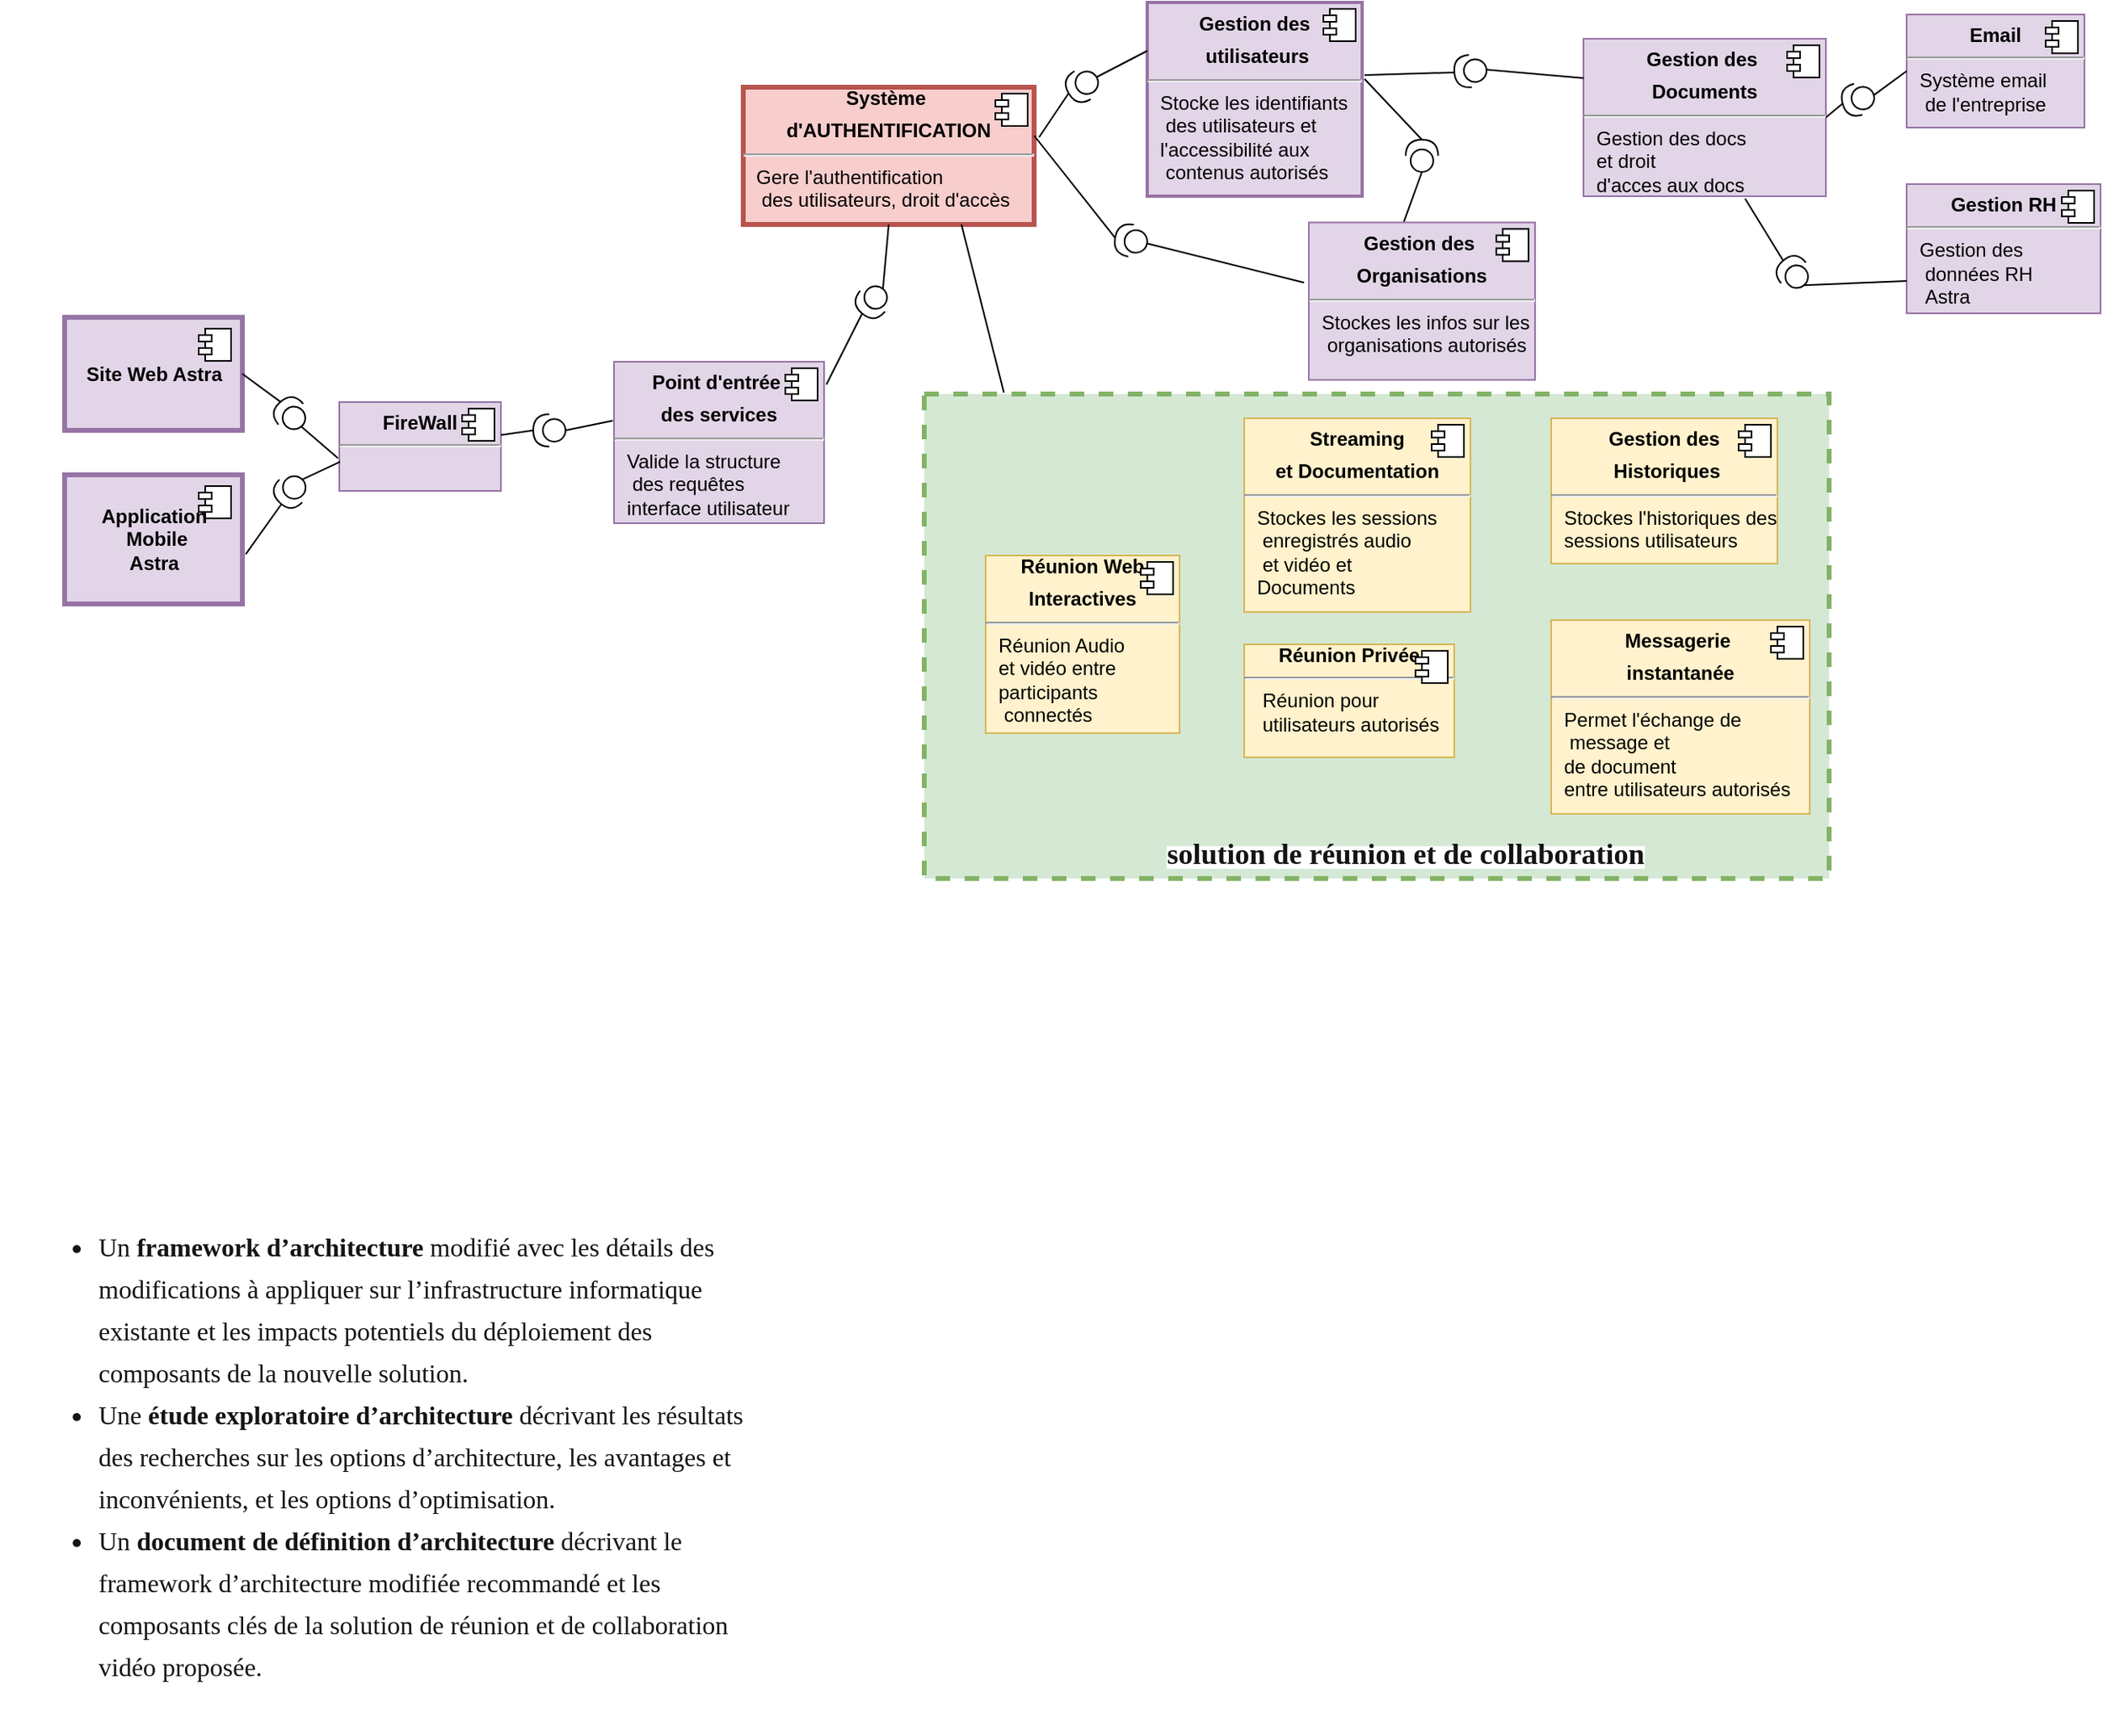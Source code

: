 <mxfile version="14.4.2" type="github" pages="10">
  <diagram id="t8K_BKBWhnZSyjOZ11cl" name="Archi_GlobalAstra">
    <mxGraphModel dx="1046" dy="2826" grid="1" gridSize="10" guides="1" tooltips="1" connect="1" arrows="1" fold="1" page="1" pageScale="1" pageWidth="1654" pageHeight="2336" math="0" shadow="0">
      <root>
        <mxCell id="0" />
        <mxCell id="1" parent="0" />
        <mxCell id="PgHcc1g_v14MQFIkCMRv-1" value="" style="whiteSpace=wrap;html=1;dashed=1;strokeWidth=3;fillColor=#d5e8d4;strokeColor=#82b366;" parent="1" vertex="1">
          <mxGeometry x="622" y="130" width="560" height="300" as="geometry" />
        </mxCell>
        <mxCell id="jVSZVKWOK95pv_yEcDNA-1" value="&lt;p style=&quot;margin: 0px ; margin-top: 6px ; text-align: center&quot;&gt;&lt;b&gt;FireWall&lt;/b&gt;&lt;/p&gt;&lt;hr&gt;&lt;p style=&quot;margin: 0px ; margin-left: 8px&quot;&gt;&lt;b&gt;&lt;br&gt;&lt;/b&gt;&lt;br&gt;&lt;/p&gt;" style="align=left;overflow=fill;html=1;dropTarget=0;fillColor=#e1d5e7;strokeColor=#9673a6;" parent="1" vertex="1">
          <mxGeometry x="260" y="135" width="100" height="55" as="geometry" />
        </mxCell>
        <mxCell id="jVSZVKWOK95pv_yEcDNA-2" value="" style="shape=component;jettyWidth=8;jettyHeight=4;" parent="jVSZVKWOK95pv_yEcDNA-1" vertex="1">
          <mxGeometry x="1" width="20" height="20" relative="1" as="geometry">
            <mxPoint x="-24" y="4" as="offset" />
          </mxGeometry>
        </mxCell>
        <mxCell id="jVSZVKWOK95pv_yEcDNA-3" value="&lt;p style=&quot;margin: 0px ; margin-top: 6px ; text-align: center&quot;&gt;&lt;b&gt;Point d&#39;entrée&amp;nbsp;&lt;/b&gt;&lt;/p&gt;&lt;p style=&quot;margin: 0px ; margin-top: 6px ; text-align: center&quot;&gt;&lt;b&gt;des services&lt;/b&gt;&lt;/p&gt;&lt;hr&gt;&lt;p style=&quot;margin: 0px ; margin-left: 8px&quot;&gt;Valide la structure&lt;/p&gt;&lt;p style=&quot;margin: 0px ; margin-left: 8px&quot;&gt;&amp;nbsp;des requêtes&lt;/p&gt;&lt;p style=&quot;margin: 0px ; margin-left: 8px&quot;&gt;interface utilisateur&lt;br&gt;&lt;br&gt;&lt;/p&gt;" style="align=left;overflow=fill;html=1;dropTarget=0;fillColor=#e1d5e7;strokeColor=#9673a6;" parent="1" vertex="1">
          <mxGeometry x="430" y="110" width="130" height="100" as="geometry" />
        </mxCell>
        <mxCell id="jVSZVKWOK95pv_yEcDNA-4" value="" style="shape=component;jettyWidth=8;jettyHeight=4;" parent="jVSZVKWOK95pv_yEcDNA-3" vertex="1">
          <mxGeometry x="1" width="20" height="20" relative="1" as="geometry">
            <mxPoint x="-24" y="4" as="offset" />
          </mxGeometry>
        </mxCell>
        <mxCell id="jVSZVKWOK95pv_yEcDNA-5" value="" style="shape=providedRequiredInterface;html=1;verticalLabelPosition=bottom;rotation=-180;" parent="1" vertex="1">
          <mxGeometry x="380" y="142.5" width="20" height="20" as="geometry" />
        </mxCell>
        <mxCell id="jVSZVKWOK95pv_yEcDNA-6" value="" style="endArrow=none;html=1;entryX=1;entryY=0.5;entryDx=0;entryDy=0;entryPerimeter=0;" parent="1" source="jVSZVKWOK95pv_yEcDNA-1" target="jVSZVKWOK95pv_yEcDNA-5" edge="1">
          <mxGeometry width="50" height="50" relative="1" as="geometry">
            <mxPoint x="100" y="290" as="sourcePoint" />
            <mxPoint x="90" y="190" as="targetPoint" />
          </mxGeometry>
        </mxCell>
        <mxCell id="jVSZVKWOK95pv_yEcDNA-7" value="" style="endArrow=none;html=1;entryX=0;entryY=0.5;entryDx=0;entryDy=0;entryPerimeter=0;exitX=-0.006;exitY=0.365;exitDx=0;exitDy=0;exitPerimeter=0;" parent="1" source="jVSZVKWOK95pv_yEcDNA-3" target="jVSZVKWOK95pv_yEcDNA-5" edge="1">
          <mxGeometry width="50" height="50" relative="1" as="geometry">
            <mxPoint x="410" y="275" as="sourcePoint" />
            <mxPoint x="180" y="294" as="targetPoint" />
          </mxGeometry>
        </mxCell>
        <mxCell id="jVSZVKWOK95pv_yEcDNA-10" value="&lt;p style=&quot;margin: 0px ; margin-top: 6px ; text-align: center&quot;&gt;&lt;b&gt;Gestion des&amp;nbsp;&lt;/b&gt;&lt;/p&gt;&lt;p style=&quot;margin: 0px ; margin-top: 6px ; text-align: center&quot;&gt;&lt;b&gt;Documents&lt;/b&gt;&lt;/p&gt;&lt;hr&gt;&lt;p style=&quot;margin: 0px ; margin-left: 8px&quot;&gt;Gestion des docs&amp;nbsp;&lt;/p&gt;&lt;p style=&quot;margin: 0px ; margin-left: 8px&quot;&gt;et droit&amp;nbsp;&lt;/p&gt;&lt;p style=&quot;margin: 0px ; margin-left: 8px&quot;&gt;d&#39;acces aux docs&lt;br&gt;&lt;br&gt;&lt;/p&gt;" style="align=left;overflow=fill;html=1;dropTarget=0;fillColor=#e1d5e7;strokeColor=#9673a6;" parent="1" vertex="1">
          <mxGeometry x="1030" y="-90" width="150" height="97.5" as="geometry" />
        </mxCell>
        <mxCell id="jVSZVKWOK95pv_yEcDNA-11" value="" style="shape=component;jettyWidth=8;jettyHeight=4;" parent="jVSZVKWOK95pv_yEcDNA-10" vertex="1">
          <mxGeometry x="1" width="20" height="20" relative="1" as="geometry">
            <mxPoint x="-24" y="4" as="offset" />
          </mxGeometry>
        </mxCell>
        <mxCell id="TABUdnuH4LM6GMjATklA-5" value="&lt;p style=&quot;margin: 0px ; margin-top: 6px ; text-align: center&quot;&gt;&lt;b&gt;Gestion RH&lt;/b&gt;&lt;/p&gt;&lt;hr&gt;&lt;p style=&quot;margin: 0px ; margin-left: 8px&quot;&gt;Gestion des&lt;/p&gt;&lt;p style=&quot;margin: 0px ; margin-left: 8px&quot;&gt;&amp;nbsp;données RH&lt;/p&gt;&lt;p style=&quot;margin: 0px ; margin-left: 8px&quot;&gt;&amp;nbsp;Astra&lt;br&gt;&lt;/p&gt;" style="align=left;overflow=fill;html=1;dropTarget=0;fillColor=#e1d5e7;strokeColor=#9673a6;" parent="1" vertex="1">
          <mxGeometry x="1230" width="120" height="80" as="geometry" />
        </mxCell>
        <mxCell id="TABUdnuH4LM6GMjATklA-6" value="" style="shape=component;jettyWidth=8;jettyHeight=4;" parent="TABUdnuH4LM6GMjATklA-5" vertex="1">
          <mxGeometry x="1" width="20" height="20" relative="1" as="geometry">
            <mxPoint x="-24" y="4" as="offset" />
          </mxGeometry>
        </mxCell>
        <mxCell id="TABUdnuH4LM6GMjATklA-7" value="&lt;p style=&quot;margin: 0px ; margin-top: 6px ; text-align: center&quot;&gt;&lt;b&gt;Email&lt;/b&gt;&lt;/p&gt;&lt;hr&gt;&lt;p style=&quot;margin: 0px ; margin-left: 8px&quot;&gt;Système email&lt;/p&gt;&lt;p style=&quot;margin: 0px ; margin-left: 8px&quot;&gt;&amp;nbsp;de l&#39;entreprise&lt;br&gt;&lt;br&gt;&lt;/p&gt;" style="align=left;overflow=fill;html=1;dropTarget=0;fillColor=#e1d5e7;strokeColor=#9673a6;" parent="1" vertex="1">
          <mxGeometry x="1230" y="-105" width="110" height="70" as="geometry" />
        </mxCell>
        <mxCell id="TABUdnuH4LM6GMjATklA-8" value="" style="shape=component;jettyWidth=8;jettyHeight=4;" parent="TABUdnuH4LM6GMjATklA-7" vertex="1">
          <mxGeometry x="1" width="20" height="20" relative="1" as="geometry">
            <mxPoint x="-24" y="4" as="offset" />
          </mxGeometry>
        </mxCell>
        <mxCell id="KWHbkK6jLSBNtGeyYjSA-3" value="&lt;b&gt;Application&lt;br&gt;&amp;nbsp;Mobile&lt;br&gt;Astra&lt;/b&gt;" style="html=1;dropTarget=0;strokeWidth=3;fillColor=#e1d5e7;strokeColor=#9673a6;" parent="1" vertex="1">
          <mxGeometry x="90" y="180" width="110" height="80" as="geometry" />
        </mxCell>
        <mxCell id="KWHbkK6jLSBNtGeyYjSA-4" value="" style="shape=module;jettyWidth=8;jettyHeight=4;" parent="KWHbkK6jLSBNtGeyYjSA-3" vertex="1">
          <mxGeometry x="1" width="20" height="20" relative="1" as="geometry">
            <mxPoint x="-27" y="7" as="offset" />
          </mxGeometry>
        </mxCell>
        <mxCell id="KWHbkK6jLSBNtGeyYjSA-5" value="&lt;b&gt;Site Web Astra&lt;/b&gt;" style="html=1;dropTarget=0;strokeWidth=3;fillColor=#e1d5e7;strokeColor=#9673a6;" parent="1" vertex="1">
          <mxGeometry x="90" y="82.5" width="110" height="70" as="geometry" />
        </mxCell>
        <mxCell id="KWHbkK6jLSBNtGeyYjSA-6" value="" style="shape=module;jettyWidth=8;jettyHeight=4;" parent="KWHbkK6jLSBNtGeyYjSA-5" vertex="1">
          <mxGeometry x="1" width="20" height="20" relative="1" as="geometry">
            <mxPoint x="-27" y="7" as="offset" />
          </mxGeometry>
        </mxCell>
        <mxCell id="KWHbkK6jLSBNtGeyYjSA-9" value="" style="shape=providedRequiredInterface;html=1;verticalLabelPosition=bottom;strokeWidth=1;rotation=-130;" parent="1" vertex="1">
          <mxGeometry x="220" y="132.5" width="20" height="20" as="geometry" />
        </mxCell>
        <mxCell id="KWHbkK6jLSBNtGeyYjSA-10" value="" style="endArrow=none;html=1;exitX=1;exitY=0.5;exitDx=0;exitDy=0;entryX=1;entryY=0.5;entryDx=0;entryDy=0;entryPerimeter=0;" parent="1" source="KWHbkK6jLSBNtGeyYjSA-5" target="KWHbkK6jLSBNtGeyYjSA-9" edge="1">
          <mxGeometry width="50" height="50" relative="1" as="geometry">
            <mxPoint x="-280" y="300" as="sourcePoint" />
            <mxPoint x="-230" y="250" as="targetPoint" />
          </mxGeometry>
        </mxCell>
        <mxCell id="KWHbkK6jLSBNtGeyYjSA-11" value="" style="endArrow=none;html=1;exitX=1.019;exitY=0.615;exitDx=0;exitDy=0;exitPerimeter=0;" parent="1" source="KWHbkK6jLSBNtGeyYjSA-3" target="KWHbkK6jLSBNtGeyYjSA-13" edge="1">
          <mxGeometry width="50" height="50" relative="1" as="geometry">
            <mxPoint x="-260" y="410" as="sourcePoint" />
            <mxPoint x="-240" y="380" as="targetPoint" />
          </mxGeometry>
        </mxCell>
        <mxCell id="KWHbkK6jLSBNtGeyYjSA-12" value="" style="endArrow=none;html=1;entryX=-0.008;entryY=0.631;entryDx=0;entryDy=0;entryPerimeter=0;exitX=0;exitY=0.5;exitDx=0;exitDy=0;exitPerimeter=0;" parent="1" source="KWHbkK6jLSBNtGeyYjSA-9" target="jVSZVKWOK95pv_yEcDNA-1" edge="1">
          <mxGeometry width="50" height="50" relative="1" as="geometry">
            <mxPoint x="-80" y="290" as="sourcePoint" />
            <mxPoint x="-210" y="285" as="targetPoint" />
          </mxGeometry>
        </mxCell>
        <mxCell id="KWHbkK6jLSBNtGeyYjSA-13" value="" style="shape=providedRequiredInterface;html=1;verticalLabelPosition=bottom;rotation=135;" parent="1" vertex="1">
          <mxGeometry x="220" y="180" width="20" height="20" as="geometry" />
        </mxCell>
        <mxCell id="KWHbkK6jLSBNtGeyYjSA-14" value="" style="endArrow=none;html=1;entryX=0.005;entryY=0.671;entryDx=0;entryDy=0;entryPerimeter=0;exitX=0;exitY=0.5;exitDx=0;exitDy=0;exitPerimeter=0;" parent="1" source="KWHbkK6jLSBNtGeyYjSA-13" target="jVSZVKWOK95pv_yEcDNA-1" edge="1">
          <mxGeometry width="50" height="50" relative="1" as="geometry">
            <mxPoint x="-80" y="330" as="sourcePoint" />
            <mxPoint x="-230" y="285" as="targetPoint" />
          </mxGeometry>
        </mxCell>
        <mxCell id="KwJhhviEsXyySI-hj1Dy-1" value="&lt;h1&gt;&lt;ul style=&quot;outline-color: rgb(116 , 81 , 235) ; box-sizing: border-box ; margin-left: 16px ; margin-right: 16px ; font-family: &amp;#34;montserrat&amp;#34; ; font-size: 16px ; font-weight: 400 ; background-color: rgb(255 , 255 , 255)&quot;&gt;&lt;li style=&quot;outline-color: rgb(116 , 81 , 235) ; font-size: inherit ; line-height: 1.625rem ; color: rgba(0 , 0 , 0 , 0.92) ; box-sizing: border-box ; font-weight: inherit&quot;&gt;Un&amp;nbsp;&lt;strong style=&quot;outline-color: rgb(116 , 81 , 235) ; color: inherit&quot;&gt;framework d’architecture&lt;/strong&gt;&amp;nbsp;modifié avec les détails des modifications à appliquer sur l’infrastructure informatique existante et les impacts potentiels du déploiement des composants de la nouvelle solution.&lt;/li&gt;&lt;li style=&quot;outline-color: rgb(116 , 81 , 235) ; font-size: inherit ; line-height: 1.625rem ; color: rgba(0 , 0 , 0 , 0.92) ; box-sizing: border-box ; font-weight: inherit&quot;&gt;Une&amp;nbsp;&lt;strong style=&quot;outline-color: rgb(116 , 81 , 235) ; color: inherit&quot;&gt;étude exploratoire&lt;/strong&gt;&amp;nbsp;&lt;strong style=&quot;outline-color: rgb(116 , 81 , 235) ; color: inherit&quot;&gt;d’architecture&lt;/strong&gt;&amp;nbsp;décrivant les résultats des recherches sur les options d’architecture, les avantages et inconvénients, et les options d’optimisation.&lt;/li&gt;&lt;li style=&quot;outline-color: rgb(116 , 81 , 235) ; font-size: inherit ; line-height: 1.625rem ; color: rgba(0 , 0 , 0 , 0.92) ; box-sizing: border-box ; font-weight: inherit&quot;&gt;Un&amp;nbsp;&lt;strong style=&quot;outline-color: rgb(116 , 81 , 235) ; color: inherit&quot;&gt;document de définition&lt;/strong&gt;&amp;nbsp;&lt;strong style=&quot;outline-color: rgb(116 , 81 , 235) ; color: inherit&quot;&gt;d’architecture&lt;/strong&gt;&amp;nbsp;décrivant le framework d’architecture modifiée recommandé et les composants clés de la solution de réunion et de collaboration vidéo proposée.&lt;/li&gt;&lt;/ul&gt;&lt;/h1&gt;" style="text;html=1;strokeColor=none;fillColor=none;spacing=5;spacingTop=-20;whiteSpace=wrap;overflow=hidden;rounded=0;" parent="1" vertex="1">
          <mxGeometry x="50" y="640" width="480" height="320" as="geometry" />
        </mxCell>
        <mxCell id="6evOrZTZqxaeQOHMSdSV-1" value="&lt;div style=&quot;text-align: center&quot;&gt;&lt;span&gt;&lt;b&gt;Système&lt;/b&gt;&lt;/span&gt;&lt;b&gt;&amp;nbsp;&lt;/b&gt;&lt;/div&gt;&lt;p style=&quot;margin: 0px ; margin-top: 6px ; text-align: center&quot;&gt;&lt;b&gt;d&#39;AUTHENTIFICATION&lt;/b&gt;&lt;/p&gt;&lt;hr&gt;&lt;p style=&quot;margin: 0px ; margin-left: 8px&quot;&gt;Gere l&#39;authentification&lt;/p&gt;&lt;p style=&quot;margin: 0px ; margin-left: 8px&quot;&gt;&amp;nbsp;des utilisateurs, droit d&#39;accès&lt;br&gt;&lt;br&gt;&lt;/p&gt;" style="align=left;overflow=fill;html=1;dropTarget=0;fillColor=#f8cecc;strokeColor=#b85450;strokeWidth=3;" parent="1" vertex="1">
          <mxGeometry x="510" y="-60" width="180" height="85" as="geometry" />
        </mxCell>
        <mxCell id="6evOrZTZqxaeQOHMSdSV-2" value="" style="shape=component;jettyWidth=8;jettyHeight=4;" parent="6evOrZTZqxaeQOHMSdSV-1" vertex="1">
          <mxGeometry x="1" width="20" height="20" relative="1" as="geometry">
            <mxPoint x="-24" y="4" as="offset" />
          </mxGeometry>
        </mxCell>
        <mxCell id="ZLCsq2qd7jMv3aYF_8jU-1" value="&lt;p style=&quot;margin: 0px ; margin-top: 6px ; text-align: center&quot;&gt;&lt;b&gt;Gestion des&lt;/b&gt;&lt;/p&gt;&lt;p style=&quot;margin: 0px ; margin-top: 6px ; text-align: center&quot;&gt;&lt;b&gt;&amp;nbsp;utilisateurs&lt;/b&gt;&lt;/p&gt;&lt;hr&gt;&lt;p style=&quot;margin: 0px ; margin-left: 8px&quot;&gt;Stocke les identifiants&lt;/p&gt;&lt;p style=&quot;margin: 0px ; margin-left: 8px&quot;&gt;&amp;nbsp;des utilisateurs et&amp;nbsp;&lt;/p&gt;&lt;p style=&quot;margin: 0px ; margin-left: 8px&quot;&gt;l&#39;accessibilité aux&lt;/p&gt;&lt;p style=&quot;margin: 0px ; margin-left: 8px&quot;&gt;&amp;nbsp;contenus autorisés&lt;br&gt;&lt;br&gt;&lt;/p&gt;" style="align=left;overflow=fill;html=1;dropTarget=0;fillColor=#e1d5e7;strokeColor=#9673a6;strokeWidth=2;" parent="1" vertex="1">
          <mxGeometry x="760" y="-112.5" width="133" height="120" as="geometry" />
        </mxCell>
        <mxCell id="ZLCsq2qd7jMv3aYF_8jU-2" value="" style="shape=component;jettyWidth=8;jettyHeight=4;" parent="ZLCsq2qd7jMv3aYF_8jU-1" vertex="1">
          <mxGeometry x="1" width="20" height="20" relative="1" as="geometry">
            <mxPoint x="-24" y="4" as="offset" />
          </mxGeometry>
        </mxCell>
        <mxCell id="ZLCsq2qd7jMv3aYF_8jU-7" value="&lt;p style=&quot;margin: 0px ; margin-top: 6px ; text-align: center&quot;&gt;&lt;b&gt;Messagerie&amp;nbsp;&lt;/b&gt;&lt;/p&gt;&lt;p style=&quot;margin: 0px ; margin-top: 6px ; text-align: center&quot;&gt;&lt;b&gt;instantanée&lt;/b&gt;&lt;/p&gt;&lt;hr&gt;&lt;p style=&quot;margin: 0px ; margin-left: 8px&quot;&gt;Permet l&#39;échange de&lt;/p&gt;&lt;p style=&quot;margin: 0px ; margin-left: 8px&quot;&gt;&amp;nbsp;message et&amp;nbsp;&lt;/p&gt;&lt;p style=&quot;margin: 0px ; margin-left: 8px&quot;&gt;de document&lt;/p&gt;&lt;p style=&quot;margin: 0px ; margin-left: 8px&quot;&gt;entre utilisateurs autorisés&amp;nbsp;&lt;/p&gt;&lt;p style=&quot;margin: 0px ; margin-left: 8px&quot;&gt;&lt;br&gt;&lt;br&gt;&lt;/p&gt;" style="align=left;overflow=fill;html=1;dropTarget=0;fillColor=#fff2cc;strokeColor=#d6b656;" parent="1" vertex="1">
          <mxGeometry x="1010" y="270" width="160" height="120" as="geometry" />
        </mxCell>
        <mxCell id="ZLCsq2qd7jMv3aYF_8jU-8" value="" style="shape=component;jettyWidth=8;jettyHeight=4;" parent="ZLCsq2qd7jMv3aYF_8jU-7" vertex="1">
          <mxGeometry x="1" width="20" height="20" relative="1" as="geometry">
            <mxPoint x="-24" y="4" as="offset" />
          </mxGeometry>
        </mxCell>
        <mxCell id="ZLCsq2qd7jMv3aYF_8jU-9" value="&lt;div style=&quot;text-align: center&quot;&gt;&lt;span&gt;&lt;b&gt;Réunion&lt;/b&gt;&lt;/span&gt;&lt;b&gt;&amp;nbsp;Privée&lt;/b&gt;&lt;/div&gt;&lt;hr&gt;&lt;p style=&quot;margin: 0px ; margin-left: 8px&quot;&gt;&lt;span&gt;&amp;nbsp;Réunion&amp;nbsp;pour&lt;/span&gt;&lt;/p&gt;&lt;p style=&quot;margin: 0px ; margin-left: 8px&quot;&gt;&lt;span&gt;&amp;nbsp;utilisateurs autorisés&lt;/span&gt;&lt;br&gt;&lt;/p&gt;&lt;p style=&quot;margin: 0px ; margin-left: 8px&quot;&gt;&lt;br&gt;&lt;/p&gt;" style="align=left;overflow=fill;html=1;dropTarget=0;fillColor=#fff2cc;strokeColor=#d6b656;" parent="1" vertex="1">
          <mxGeometry x="820" y="285" width="130" height="70" as="geometry" />
        </mxCell>
        <mxCell id="ZLCsq2qd7jMv3aYF_8jU-10" value="" style="shape=component;jettyWidth=8;jettyHeight=4;" parent="ZLCsq2qd7jMv3aYF_8jU-9" vertex="1">
          <mxGeometry x="1" width="20" height="20" relative="1" as="geometry">
            <mxPoint x="-24" y="4" as="offset" />
          </mxGeometry>
        </mxCell>
        <mxCell id="ZLCsq2qd7jMv3aYF_8jU-11" value="&lt;div style=&quot;text-align: center&quot;&gt;&lt;span&gt;&lt;b&gt;Réunion&lt;/b&gt;&lt;/span&gt;&lt;b&gt;&amp;nbsp;Web&lt;/b&gt;&lt;/div&gt;&lt;p style=&quot;margin: 0px ; margin-top: 6px ; text-align: center&quot;&gt;&lt;b&gt;Interactives&lt;/b&gt;&lt;/p&gt;&lt;hr&gt;&lt;p style=&quot;margin: 0px ; margin-left: 8px&quot;&gt;Réunion Audio&amp;nbsp;&lt;/p&gt;&lt;p style=&quot;margin: 0px ; margin-left: 8px&quot;&gt;et vidéo&amp;nbsp;&lt;span&gt;entre&amp;nbsp;&lt;/span&gt;&lt;/p&gt;&lt;p style=&quot;margin: 0px ; margin-left: 8px&quot;&gt;participants&lt;/p&gt;&lt;p style=&quot;margin: 0px ; margin-left: 8px&quot;&gt;&amp;nbsp;connectés&lt;/p&gt;&lt;p style=&quot;margin: 0px ; margin-left: 8px&quot;&gt;&lt;br&gt;&lt;/p&gt;" style="align=left;overflow=fill;html=1;dropTarget=0;fillColor=#fff2cc;strokeColor=#d6b656;" parent="1" vertex="1">
          <mxGeometry x="660" y="230" width="120" height="110" as="geometry" />
        </mxCell>
        <mxCell id="ZLCsq2qd7jMv3aYF_8jU-12" value="" style="shape=component;jettyWidth=8;jettyHeight=4;" parent="ZLCsq2qd7jMv3aYF_8jU-11" vertex="1">
          <mxGeometry x="1" width="20" height="20" relative="1" as="geometry">
            <mxPoint x="-24" y="4" as="offset" />
          </mxGeometry>
        </mxCell>
        <mxCell id="ZLCsq2qd7jMv3aYF_8jU-13" value="&lt;p style=&quot;margin: 0px ; margin-top: 6px ; text-align: center&quot;&gt;&lt;b&gt;Streaming&lt;/b&gt;&lt;/p&gt;&lt;p style=&quot;margin: 0px ; margin-top: 6px ; text-align: center&quot;&gt;&lt;b&gt;et Documentation&lt;/b&gt;&lt;/p&gt;&lt;hr&gt;&lt;p style=&quot;margin: 0px ; margin-left: 8px&quot;&gt;Stockes les sessions&lt;/p&gt;&lt;p style=&quot;margin: 0px ; margin-left: 8px&quot;&gt;&amp;nbsp;enregistrés audio&lt;/p&gt;&lt;p style=&quot;margin: 0px ; margin-left: 8px&quot;&gt;&amp;nbsp;et vidéo et&lt;/p&gt;&lt;p style=&quot;margin: 0px ; margin-left: 8px&quot;&gt;Documents&lt;/p&gt;&lt;p style=&quot;margin: 0px ; margin-left: 8px&quot;&gt;&lt;br&gt;&lt;/p&gt;" style="align=left;overflow=fill;html=1;dropTarget=0;fillColor=#fff2cc;strokeColor=#d6b656;" parent="1" vertex="1">
          <mxGeometry x="820" y="145" width="140" height="120" as="geometry" />
        </mxCell>
        <mxCell id="ZLCsq2qd7jMv3aYF_8jU-14" value="" style="shape=component;jettyWidth=8;jettyHeight=4;" parent="ZLCsq2qd7jMv3aYF_8jU-13" vertex="1">
          <mxGeometry x="1" width="20" height="20" relative="1" as="geometry">
            <mxPoint x="-24" y="4" as="offset" />
          </mxGeometry>
        </mxCell>
        <mxCell id="IBRaZhV9ljnvM3cPM-sK-2" value="" style="shape=providedRequiredInterface;html=1;verticalLabelPosition=bottom;rotation=130;" parent="1" vertex="1">
          <mxGeometry x="580" y="62.5" width="20" height="20" as="geometry" />
        </mxCell>
        <mxCell id="GCTfzxwln-U9Qj6U4zSp-1" value="" style="endArrow=none;html=1;entryX=1;entryY=0.5;entryDx=0;entryDy=0;entryPerimeter=0;exitX=1.011;exitY=0.141;exitDx=0;exitDy=0;exitPerimeter=0;" parent="1" source="jVSZVKWOK95pv_yEcDNA-3" target="IBRaZhV9ljnvM3cPM-sK-2" edge="1">
          <mxGeometry width="50" height="50" relative="1" as="geometry">
            <mxPoint x="520" y="262" as="sourcePoint" />
            <mxPoint x="520" y="210" as="targetPoint" />
          </mxGeometry>
        </mxCell>
        <mxCell id="XaKMdCox3UY5ykymiiFQ-4" value="" style="endArrow=none;html=1;entryX=0.5;entryY=1;entryDx=0;entryDy=0;exitX=0;exitY=0.5;exitDx=0;exitDy=0;exitPerimeter=0;" parent="1" source="IBRaZhV9ljnvM3cPM-sK-2" target="6evOrZTZqxaeQOHMSdSV-1" edge="1">
          <mxGeometry width="50" height="50" relative="1" as="geometry">
            <mxPoint x="610" y="68" as="sourcePoint" />
            <mxPoint x="837" y="157.5" as="targetPoint" />
          </mxGeometry>
        </mxCell>
        <mxCell id="F3-ho3BqgQVGj7mg30SZ-5" value="&lt;span style=&quot;color: rgba(0 , 0 , 0 , 0.92) ; font-family: &amp;#34;montserrat&amp;#34; ; text-align: left ; background-color: rgb(255 , 255 , 255)&quot;&gt;&lt;b&gt;&lt;font style=&quot;font-size: 18px&quot;&gt;solution de réunion et de collaboration&lt;/font&gt;&lt;/b&gt;&lt;/span&gt;" style="text;html=1;strokeColor=none;fillColor=none;align=center;verticalAlign=middle;whiteSpace=wrap;rounded=0;" parent="1" vertex="1">
          <mxGeometry x="760" y="400" width="320" height="30" as="geometry" />
        </mxCell>
        <mxCell id="F3-ho3BqgQVGj7mg30SZ-6" value="&lt;p style=&quot;margin: 0px ; margin-top: 6px ; text-align: center&quot;&gt;&lt;b&gt;Gestion des&lt;/b&gt;&lt;/p&gt;&lt;p style=&quot;margin: 0px ; margin-top: 6px ; text-align: center&quot;&gt;&lt;b&gt;&amp;nbsp;Historiques&lt;/b&gt;&lt;/p&gt;&lt;hr&gt;&lt;p style=&quot;margin: 0px ; margin-left: 8px&quot;&gt;Stockes l&#39;historiques des&lt;/p&gt;&lt;p style=&quot;margin: 0px ; margin-left: 8px&quot;&gt;sessions utilisateurs&lt;/p&gt;&lt;p style=&quot;margin: 0px ; margin-left: 8px&quot;&gt;&lt;br&gt;&lt;/p&gt;" style="align=left;overflow=fill;html=1;dropTarget=0;fillColor=#fff2cc;strokeColor=#d6b656;" parent="1" vertex="1">
          <mxGeometry x="1010" y="145" width="140" height="90" as="geometry" />
        </mxCell>
        <mxCell id="F3-ho3BqgQVGj7mg30SZ-7" value="" style="shape=component;jettyWidth=8;jettyHeight=4;" parent="F3-ho3BqgQVGj7mg30SZ-6" vertex="1">
          <mxGeometry x="1" width="20" height="20" relative="1" as="geometry">
            <mxPoint x="-24" y="4" as="offset" />
          </mxGeometry>
        </mxCell>
        <mxCell id="F3-ho3BqgQVGj7mg30SZ-8" value="" style="shape=providedRequiredInterface;html=1;verticalLabelPosition=bottom;rotation=-210;" parent="1" vertex="1">
          <mxGeometry x="710" y="-71.25" width="20" height="20" as="geometry" />
        </mxCell>
        <mxCell id="F3-ho3BqgQVGj7mg30SZ-9" value="" style="shape=providedRequiredInterface;html=1;verticalLabelPosition=bottom;rotation=-170;" parent="1" vertex="1">
          <mxGeometry x="740" y="25" width="20" height="20" as="geometry" />
        </mxCell>
        <mxCell id="F3-ho3BqgQVGj7mg30SZ-10" value="" style="endArrow=none;html=1;entryX=1;entryY=0.5;entryDx=0;entryDy=0;entryPerimeter=0;" parent="1" target="F3-ho3BqgQVGj7mg30SZ-9" edge="1">
          <mxGeometry width="50" height="50" relative="1" as="geometry">
            <mxPoint x="690" y="-30" as="sourcePoint" />
            <mxPoint x="720" y="120" as="targetPoint" />
          </mxGeometry>
        </mxCell>
        <mxCell id="F3-ho3BqgQVGj7mg30SZ-12" value="" style="endArrow=none;html=1;entryX=-0.021;entryY=0.382;entryDx=0;entryDy=0;exitX=0;exitY=0.5;exitDx=0;exitDy=0;exitPerimeter=0;entryPerimeter=0;" parent="1" source="F3-ho3BqgQVGj7mg30SZ-9" target="FtLe0klY5zDr4Oa8Rfrz-1" edge="1">
          <mxGeometry width="50" height="50" relative="1" as="geometry">
            <mxPoint x="670" y="170" as="sourcePoint" />
            <mxPoint x="837" y="70" as="targetPoint" />
          </mxGeometry>
        </mxCell>
        <mxCell id="F3-ho3BqgQVGj7mg30SZ-13" value="" style="endArrow=none;html=1;exitX=1;exitY=0.5;exitDx=0;exitDy=0;exitPerimeter=0;entryX=1.017;entryY=0.365;entryDx=0;entryDy=0;entryPerimeter=0;" parent="1" source="F3-ho3BqgQVGj7mg30SZ-8" target="6evOrZTZqxaeQOHMSdSV-1" edge="1">
          <mxGeometry width="50" height="50" relative="1" as="geometry">
            <mxPoint x="670" y="170" as="sourcePoint" />
            <mxPoint x="720" y="120" as="targetPoint" />
          </mxGeometry>
        </mxCell>
        <mxCell id="F3-ho3BqgQVGj7mg30SZ-14" value="" style="endArrow=none;html=1;exitX=0;exitY=0.5;exitDx=0;exitDy=0;exitPerimeter=0;entryX=0;entryY=0.25;entryDx=0;entryDy=0;" parent="1" source="F3-ho3BqgQVGj7mg30SZ-8" target="ZLCsq2qd7jMv3aYF_8jU-1" edge="1">
          <mxGeometry width="50" height="50" relative="1" as="geometry">
            <mxPoint x="670" y="170" as="sourcePoint" />
            <mxPoint x="720" y="120" as="targetPoint" />
          </mxGeometry>
        </mxCell>
        <mxCell id="F3-ho3BqgQVGj7mg30SZ-15" value="" style="endArrow=none;html=1;entryX=0;entryY=0.5;entryDx=0;entryDy=0;entryPerimeter=0;exitX=0.414;exitY=0.021;exitDx=0;exitDy=0;exitPerimeter=0;" parent="1" source="FtLe0klY5zDr4Oa8Rfrz-1" target="F3-ho3BqgQVGj7mg30SZ-16" edge="1">
          <mxGeometry width="50" height="50" relative="1" as="geometry">
            <mxPoint x="940" y="10" as="sourcePoint" />
            <mxPoint x="720" y="120" as="targetPoint" />
          </mxGeometry>
        </mxCell>
        <mxCell id="F3-ho3BqgQVGj7mg30SZ-16" value="" style="shape=providedRequiredInterface;html=1;verticalLabelPosition=bottom;rotation=-90;" parent="1" vertex="1">
          <mxGeometry x="920" y="-27.5" width="20" height="20" as="geometry" />
        </mxCell>
        <mxCell id="F3-ho3BqgQVGj7mg30SZ-17" value="" style="endArrow=none;html=1;exitX=1;exitY=0.5;exitDx=0;exitDy=0;entryX=1.011;entryY=0.395;entryDx=0;entryDy=0;entryPerimeter=0;exitPerimeter=0;" parent="1" source="F3-ho3BqgQVGj7mg30SZ-16" target="ZLCsq2qd7jMv3aYF_8jU-1" edge="1">
          <mxGeometry width="50" height="50" relative="1" as="geometry">
            <mxPoint x="970.05" y="-10" as="sourcePoint" />
            <mxPoint x="960" y="-50" as="targetPoint" />
          </mxGeometry>
        </mxCell>
        <mxCell id="F3-ho3BqgQVGj7mg30SZ-18" value="" style="shape=providedRequiredInterface;html=1;verticalLabelPosition=bottom;rotation=-185;" parent="1" vertex="1">
          <mxGeometry x="950" y="-80" width="20" height="20" as="geometry" />
        </mxCell>
        <mxCell id="F3-ho3BqgQVGj7mg30SZ-19" value="" style="shape=providedRequiredInterface;html=1;verticalLabelPosition=bottom;rotation=-195;" parent="1" vertex="1">
          <mxGeometry x="1190" y="-62.5" width="20" height="20" as="geometry" />
        </mxCell>
        <mxCell id="F3-ho3BqgQVGj7mg30SZ-20" value="" style="shape=providedRequiredInterface;html=1;verticalLabelPosition=bottom;rotation=-130;" parent="1" vertex="1">
          <mxGeometry x="1150" y="45" width="20" height="20" as="geometry" />
        </mxCell>
        <mxCell id="F3-ho3BqgQVGj7mg30SZ-21" value="" style="endArrow=none;html=1;entryX=1;entryY=0.5;entryDx=0;entryDy=0;entryPerimeter=0;" parent="1" target="F3-ho3BqgQVGj7mg30SZ-20" edge="1">
          <mxGeometry width="50" height="50" relative="1" as="geometry">
            <mxPoint x="1130" y="9" as="sourcePoint" />
            <mxPoint x="1105" y="40" as="targetPoint" />
          </mxGeometry>
        </mxCell>
        <mxCell id="F3-ho3BqgQVGj7mg30SZ-22" value="" style="endArrow=none;html=1;exitX=0;exitY=0.5;exitDx=0;exitDy=0;exitPerimeter=0;entryX=0;entryY=0.75;entryDx=0;entryDy=0;" parent="1" source="F3-ho3BqgQVGj7mg30SZ-20" target="TABUdnuH4LM6GMjATklA-5" edge="1">
          <mxGeometry width="50" height="50" relative="1" as="geometry">
            <mxPoint x="1105" y="62.5" as="sourcePoint" />
            <mxPoint x="1200" y="110" as="targetPoint" />
          </mxGeometry>
        </mxCell>
        <mxCell id="F3-ho3BqgQVGj7mg30SZ-23" value="" style="endArrow=none;html=1;entryX=1;entryY=0.5;entryDx=0;entryDy=0;entryPerimeter=0;exitX=1;exitY=0.5;exitDx=0;exitDy=0;" parent="1" source="jVSZVKWOK95pv_yEcDNA-10" target="F3-ho3BqgQVGj7mg30SZ-19" edge="1">
          <mxGeometry width="50" height="50" relative="1" as="geometry">
            <mxPoint x="1030" y="-151.34" as="sourcePoint" />
            <mxPoint x="1095" y="-120.0" as="targetPoint" />
          </mxGeometry>
        </mxCell>
        <mxCell id="F3-ho3BqgQVGj7mg30SZ-24" value="" style="endArrow=none;html=1;entryX=0;entryY=0.5;entryDx=0;entryDy=0;exitX=0;exitY=0.5;exitDx=0;exitDy=0;exitPerimeter=0;" parent="1" source="F3-ho3BqgQVGj7mg30SZ-19" target="TABUdnuH4LM6GMjATklA-7" edge="1">
          <mxGeometry width="50" height="50" relative="1" as="geometry">
            <mxPoint x="1126.16" y="-107.5" as="sourcePoint" />
            <mxPoint x="1180.0" y="-152.5" as="targetPoint" />
          </mxGeometry>
        </mxCell>
        <mxCell id="F3-ho3BqgQVGj7mg30SZ-25" value="" style="endArrow=none;html=1;exitX=1.011;exitY=0.375;exitDx=0;exitDy=0;exitPerimeter=0;entryX=1;entryY=0.5;entryDx=0;entryDy=0;entryPerimeter=0;" parent="1" source="ZLCsq2qd7jMv3aYF_8jU-1" target="F3-ho3BqgQVGj7mg30SZ-18" edge="1">
          <mxGeometry width="50" height="50" relative="1" as="geometry">
            <mxPoint x="940" y="-150" as="sourcePoint" />
            <mxPoint x="990" y="-200" as="targetPoint" />
          </mxGeometry>
        </mxCell>
        <mxCell id="F3-ho3BqgQVGj7mg30SZ-26" value="" style="endArrow=none;html=1;exitX=0;exitY=0.25;exitDx=0;exitDy=0;entryX=0;entryY=0.5;entryDx=0;entryDy=0;entryPerimeter=0;" parent="1" source="jVSZVKWOK95pv_yEcDNA-10" target="F3-ho3BqgQVGj7mg30SZ-18" edge="1">
          <mxGeometry width="50" height="50" relative="1" as="geometry">
            <mxPoint x="977" y="-50" as="sourcePoint" />
            <mxPoint x="1027" y="-100" as="targetPoint" />
          </mxGeometry>
        </mxCell>
        <mxCell id="F3-ho3BqgQVGj7mg30SZ-28" value="" style="endArrow=none;html=1;entryX=0.75;entryY=1;entryDx=0;entryDy=0;exitX=0.088;exitY=-0.003;exitDx=0;exitDy=0;exitPerimeter=0;" parent="1" source="PgHcc1g_v14MQFIkCMRv-1" target="6evOrZTZqxaeQOHMSdSV-1" edge="1">
          <mxGeometry width="50" height="50" relative="1" as="geometry">
            <mxPoint x="670" y="140" as="sourcePoint" />
            <mxPoint x="720" y="90" as="targetPoint" />
          </mxGeometry>
        </mxCell>
        <mxCell id="FtLe0klY5zDr4Oa8Rfrz-1" value="&lt;p style=&quot;margin: 6px 0px 0px ; text-align: center&quot;&gt;&lt;b&gt;Gestion des&amp;nbsp;&lt;/b&gt;&lt;/p&gt;&lt;p style=&quot;margin: 6px 0px 0px ; text-align: center&quot;&gt;&lt;b&gt;Organisations&lt;/b&gt;&lt;/p&gt;&lt;hr&gt;&lt;p style=&quot;margin: 0px 0px 0px 8px&quot;&gt;Stockes les infos sur les&lt;/p&gt;&lt;p style=&quot;margin: 0px 0px 0px 8px&quot;&gt;&amp;nbsp;organisations autorisés&lt;/p&gt;&lt;p style=&quot;margin: 0px ; margin-left: 8px&quot;&gt;&lt;br&gt;&lt;/p&gt;" style="align=left;overflow=fill;html=1;dropTarget=0;fillColor=#e1d5e7;strokeColor=#9673a6;" vertex="1" parent="1">
          <mxGeometry x="860" y="23.75" width="140" height="97.5" as="geometry" />
        </mxCell>
        <mxCell id="FtLe0klY5zDr4Oa8Rfrz-2" value="" style="shape=component;jettyWidth=8;jettyHeight=4;" vertex="1" parent="FtLe0klY5zDr4Oa8Rfrz-1">
          <mxGeometry x="1" width="20" height="20" relative="1" as="geometry">
            <mxPoint x="-24" y="4" as="offset" />
          </mxGeometry>
        </mxCell>
      </root>
    </mxGraphModel>
  </diagram>
  <diagram name="ArchiExistant_GlobalAstra" id="gJYPC504AEFtOxvmRFQ4">
    <mxGraphModel dx="1293" dy="566" grid="1" gridSize="10" guides="1" tooltips="1" connect="1" arrows="1" fold="1" page="1" pageScale="1" pageWidth="1654" pageHeight="2336" math="0" shadow="0">
      <root>
        <mxCell id="vhx2vBS3irySZ_pV3HSS-0" />
        <mxCell id="vhx2vBS3irySZ_pV3HSS-1" parent="vhx2vBS3irySZ_pV3HSS-0" />
        <mxCell id="vhx2vBS3irySZ_pV3HSS-2" value="&lt;p style=&quot;margin: 0px ; margin-top: 6px ; text-align: center&quot;&gt;&lt;b&gt;Gestion des&lt;/b&gt;&lt;/p&gt;&lt;p style=&quot;margin: 0px ; margin-top: 6px ; text-align: center&quot;&gt;&lt;b&gt;&amp;nbsp;utilisateurs&lt;/b&gt;&lt;/p&gt;&lt;hr&gt;&lt;p style=&quot;margin: 0px ; margin-left: 8px&quot;&gt;Stocke les identifiants&lt;/p&gt;&lt;p style=&quot;margin: 0px ; margin-left: 8px&quot;&gt;&amp;nbsp;des utilisateurs autorisés&lt;br&gt;&lt;br&gt;&lt;/p&gt;" style="align=left;overflow=fill;html=1;dropTarget=0;fillColor=#fff2cc;strokeColor=#d6b656;" parent="vhx2vBS3irySZ_pV3HSS-1" vertex="1">
          <mxGeometry x="950" y="30" width="150" height="90" as="geometry" />
        </mxCell>
        <mxCell id="vhx2vBS3irySZ_pV3HSS-3" value="" style="shape=component;jettyWidth=8;jettyHeight=4;" parent="vhx2vBS3irySZ_pV3HSS-2" vertex="1">
          <mxGeometry x="1" width="20" height="20" relative="1" as="geometry">
            <mxPoint x="-24" y="4" as="offset" />
          </mxGeometry>
        </mxCell>
        <mxCell id="vhx2vBS3irySZ_pV3HSS-6" value="&lt;p style=&quot;margin: 0px ; margin-top: 6px ; text-align: center&quot;&gt;&lt;b&gt;FireWall&lt;/b&gt;&lt;/p&gt;&lt;hr&gt;&lt;p style=&quot;margin: 0px ; margin-left: 8px&quot;&gt;&lt;br&gt;&lt;br&gt;&lt;/p&gt;" style="align=left;overflow=fill;html=1;dropTarget=0;fillColor=#fff2cc;strokeColor=#d6b656;" parent="vhx2vBS3irySZ_pV3HSS-1" vertex="1">
          <mxGeometry x="440" y="185" width="100" height="90" as="geometry" />
        </mxCell>
        <mxCell id="vhx2vBS3irySZ_pV3HSS-7" value="" style="shape=component;jettyWidth=8;jettyHeight=4;" parent="vhx2vBS3irySZ_pV3HSS-6" vertex="1">
          <mxGeometry x="1" width="20" height="20" relative="1" as="geometry">
            <mxPoint x="-24" y="4" as="offset" />
          </mxGeometry>
        </mxCell>
        <mxCell id="vhx2vBS3irySZ_pV3HSS-8" value="&lt;p style=&quot;margin: 0px ; margin-top: 6px ; text-align: center&quot;&gt;&lt;b&gt;Point d&#39;entrée&amp;nbsp;de&lt;/b&gt;&lt;/p&gt;&lt;p style=&quot;margin: 0px ; margin-top: 6px ; text-align: center&quot;&gt;&lt;b&gt;Service&lt;/b&gt;&lt;/p&gt;&lt;hr&gt;&lt;p style=&quot;margin: 0px ; margin-left: 8px&quot;&gt;Valide la structure des requêtes&lt;/p&gt;&lt;p style=&quot;margin: 0px ; margin-left: 8px&quot;&gt;interface utilisateur&lt;br&gt;&lt;br&gt;&lt;/p&gt;" style="align=left;overflow=fill;html=1;dropTarget=0;fillColor=#fff2cc;strokeColor=#d6b656;" parent="vhx2vBS3irySZ_pV3HSS-1" vertex="1">
          <mxGeometry x="680" y="197.5" width="180" height="85" as="geometry" />
        </mxCell>
        <mxCell id="vhx2vBS3irySZ_pV3HSS-9" value="" style="shape=component;jettyWidth=8;jettyHeight=4;" parent="vhx2vBS3irySZ_pV3HSS-8" vertex="1">
          <mxGeometry x="1" width="20" height="20" relative="1" as="geometry">
            <mxPoint x="-24" y="4" as="offset" />
          </mxGeometry>
        </mxCell>
        <mxCell id="vhx2vBS3irySZ_pV3HSS-10" value="" style="shape=providedRequiredInterface;html=1;verticalLabelPosition=bottom;rotation=-180;" parent="vhx2vBS3irySZ_pV3HSS-1" vertex="1">
          <mxGeometry x="590" y="230" width="20" height="20" as="geometry" />
        </mxCell>
        <mxCell id="vhx2vBS3irySZ_pV3HSS-11" value="" style="endArrow=none;html=1;entryX=1;entryY=0.5;entryDx=0;entryDy=0;entryPerimeter=0;" parent="vhx2vBS3irySZ_pV3HSS-1" source="vhx2vBS3irySZ_pV3HSS-6" target="vhx2vBS3irySZ_pV3HSS-10" edge="1">
          <mxGeometry width="50" height="50" relative="1" as="geometry">
            <mxPoint x="100" y="290" as="sourcePoint" />
            <mxPoint x="90" y="190" as="targetPoint" />
          </mxGeometry>
        </mxCell>
        <mxCell id="vhx2vBS3irySZ_pV3HSS-12" value="" style="endArrow=none;html=1;exitX=0;exitY=0.5;exitDx=0;exitDy=0;entryX=0;entryY=0.5;entryDx=0;entryDy=0;entryPerimeter=0;" parent="vhx2vBS3irySZ_pV3HSS-1" source="vhx2vBS3irySZ_pV3HSS-8" target="vhx2vBS3irySZ_pV3HSS-10" edge="1">
          <mxGeometry width="50" height="50" relative="1" as="geometry">
            <mxPoint x="410" y="275" as="sourcePoint" />
            <mxPoint x="440" y="240" as="targetPoint" />
          </mxGeometry>
        </mxCell>
        <mxCell id="vhx2vBS3irySZ_pV3HSS-13" value="&lt;p style=&quot;margin: 0px ; margin-top: 6px ; text-align: center&quot;&gt;&lt;b&gt;Gestion des&amp;nbsp;&lt;/b&gt;&lt;/p&gt;&lt;p style=&quot;margin: 0px ; margin-top: 6px ; text-align: center&quot;&gt;&lt;b&gt;Organisations&lt;/b&gt;&lt;/p&gt;&lt;hr&gt;&lt;p style=&quot;margin: 0px ; margin-left: 8px&quot;&gt;Stockes les infos sur les&lt;/p&gt;&lt;p style=&quot;margin: 0px ; margin-left: 8px&quot;&gt;&amp;nbsp;organisations autorisés&lt;/p&gt;&lt;p style=&quot;margin: 0px ; margin-left: 8px&quot;&gt;&lt;br&gt;&lt;br&gt;&lt;/p&gt;" style="align=left;overflow=fill;html=1;dropTarget=0;fillColor=#fff2cc;strokeColor=#d6b656;" parent="vhx2vBS3irySZ_pV3HSS-1" vertex="1">
          <mxGeometry x="965" y="370" width="150" height="100" as="geometry" />
        </mxCell>
        <mxCell id="vhx2vBS3irySZ_pV3HSS-14" value="" style="shape=component;jettyWidth=8;jettyHeight=4;" parent="vhx2vBS3irySZ_pV3HSS-13" vertex="1">
          <mxGeometry x="1" width="20" height="20" relative="1" as="geometry">
            <mxPoint x="-24" y="4" as="offset" />
          </mxGeometry>
        </mxCell>
        <mxCell id="vhx2vBS3irySZ_pV3HSS-15" value="&lt;p style=&quot;margin: 0px ; margin-top: 6px ; text-align: center&quot;&gt;&lt;b&gt;Gestion des&amp;nbsp;&lt;/b&gt;&lt;/p&gt;&lt;p style=&quot;margin: 0px ; margin-top: 6px ; text-align: center&quot;&gt;&lt;b&gt;Documents&lt;/b&gt;&lt;/p&gt;&lt;hr&gt;&lt;p style=&quot;margin: 0px ; margin-left: 8px&quot;&gt;Gestion des docs et droit&amp;nbsp;&lt;/p&gt;&lt;p style=&quot;margin: 0px ; margin-left: 8px&quot;&gt;d&#39;acces aux docs&lt;br&gt;&lt;br&gt;&lt;/p&gt;" style="align=left;overflow=fill;html=1;dropTarget=0;fillColor=#fff2cc;strokeColor=#d6b656;" parent="vhx2vBS3irySZ_pV3HSS-1" vertex="1">
          <mxGeometry x="1220" y="200" width="150" height="90" as="geometry" />
        </mxCell>
        <mxCell id="vhx2vBS3irySZ_pV3HSS-16" value="" style="shape=component;jettyWidth=8;jettyHeight=4;" parent="vhx2vBS3irySZ_pV3HSS-15" vertex="1">
          <mxGeometry x="1" width="20" height="20" relative="1" as="geometry">
            <mxPoint x="-24" y="4" as="offset" />
          </mxGeometry>
        </mxCell>
        <mxCell id="vhx2vBS3irySZ_pV3HSS-50" value="&lt;p style=&quot;margin: 0px ; margin-top: 6px ; text-align: center&quot;&gt;&lt;b&gt;Gestion RH&lt;/b&gt;&lt;/p&gt;&lt;hr&gt;&lt;p style=&quot;margin: 0px ; margin-left: 8px&quot;&gt;Gestion des données RH&lt;/p&gt;&lt;p style=&quot;margin: 0px ; margin-left: 8px&quot;&gt;&amp;nbsp;Astra&lt;br&gt;&lt;/p&gt;" style="align=left;overflow=fill;html=1;dropTarget=0;fillColor=#fff2cc;strokeColor=#d6b656;" parent="vhx2vBS3irySZ_pV3HSS-1" vertex="1">
          <mxGeometry x="1230" y="390" width="180" height="70" as="geometry" />
        </mxCell>
        <mxCell id="vhx2vBS3irySZ_pV3HSS-51" value="" style="shape=component;jettyWidth=8;jettyHeight=4;" parent="vhx2vBS3irySZ_pV3HSS-50" vertex="1">
          <mxGeometry x="1" width="20" height="20" relative="1" as="geometry">
            <mxPoint x="-24" y="4" as="offset" />
          </mxGeometry>
        </mxCell>
        <mxCell id="vhx2vBS3irySZ_pV3HSS-52" value="&lt;p style=&quot;margin: 0px ; margin-top: 6px ; text-align: center&quot;&gt;&lt;b&gt;Email&lt;/b&gt;&lt;/p&gt;&lt;hr&gt;&lt;p style=&quot;margin: 0px ; margin-left: 8px&quot;&gt;Système email&lt;/p&gt;&lt;p style=&quot;margin: 0px ; margin-left: 8px&quot;&gt;&amp;nbsp;de l&#39;entreprise&lt;br&gt;&lt;br&gt;&lt;/p&gt;" style="align=left;overflow=fill;html=1;dropTarget=0;fillColor=#fff2cc;strokeColor=#d6b656;" parent="vhx2vBS3irySZ_pV3HSS-1" vertex="1">
          <mxGeometry x="1210" y="20" width="130" height="70" as="geometry" />
        </mxCell>
        <mxCell id="vhx2vBS3irySZ_pV3HSS-53" value="" style="shape=component;jettyWidth=8;jettyHeight=4;" parent="vhx2vBS3irySZ_pV3HSS-52" vertex="1">
          <mxGeometry x="1" width="20" height="20" relative="1" as="geometry">
            <mxPoint x="-24" y="4" as="offset" />
          </mxGeometry>
        </mxCell>
        <mxCell id="vhx2vBS3irySZ_pV3HSS-57" value="" style="shape=providedRequiredInterface;html=1;verticalLabelPosition=bottom;rotation=-205;" parent="vhx2vBS3irySZ_pV3HSS-1" vertex="1">
          <mxGeometry x="870" y="130" width="20" height="20" as="geometry" />
        </mxCell>
        <mxCell id="vhx2vBS3irySZ_pV3HSS-58" value="" style="shape=providedRequiredInterface;html=1;verticalLabelPosition=bottom;rotation=-180;" parent="vhx2vBS3irySZ_pV3HSS-1" vertex="1">
          <mxGeometry x="980" y="240" width="20" height="20" as="geometry" />
        </mxCell>
        <mxCell id="vhx2vBS3irySZ_pV3HSS-59" value="" style="endArrow=none;html=1;entryX=1;entryY=0.5;entryDx=0;entryDy=0;entryPerimeter=0;fillColor=#dae8fc;exitX=0.75;exitY=0;exitDx=0;exitDy=0;" parent="vhx2vBS3irySZ_pV3HSS-1" source="vhx2vBS3irySZ_pV3HSS-8" target="vhx2vBS3irySZ_pV3HSS-57" edge="1">
          <mxGeometry width="50" height="50" relative="1" as="geometry">
            <mxPoint x="760" y="250" as="sourcePoint" />
            <mxPoint x="827" y="205" as="targetPoint" />
          </mxGeometry>
        </mxCell>
        <mxCell id="vhx2vBS3irySZ_pV3HSS-60" value="" style="endArrow=none;html=1;exitX=0;exitY=0.5;exitDx=0;exitDy=0;entryX=0;entryY=1;entryDx=0;entryDy=0;exitPerimeter=0;" parent="vhx2vBS3irySZ_pV3HSS-1" source="vhx2vBS3irySZ_pV3HSS-57" target="vhx2vBS3irySZ_pV3HSS-2" edge="1">
          <mxGeometry width="50" height="50" relative="1" as="geometry">
            <mxPoint x="860" y="185" as="sourcePoint" />
            <mxPoint x="940.937" y="124.226" as="targetPoint" />
          </mxGeometry>
        </mxCell>
        <mxCell id="vhx2vBS3irySZ_pV3HSS-61" value="" style="endArrow=none;html=1;entryX=1;entryY=0.5;entryDx=0;entryDy=0;entryPerimeter=0;fillColor=#dae8fc;exitX=1;exitY=0.75;exitDx=0;exitDy=0;" parent="vhx2vBS3irySZ_pV3HSS-1" source="vhx2vBS3irySZ_pV3HSS-8" target="vhx2vBS3irySZ_pV3HSS-58" edge="1">
          <mxGeometry width="50" height="50" relative="1" as="geometry">
            <mxPoint x="790" y="305" as="sourcePoint" />
            <mxPoint x="870" y="265" as="targetPoint" />
          </mxGeometry>
        </mxCell>
        <mxCell id="vhx2vBS3irySZ_pV3HSS-62" value="" style="endArrow=none;html=1;exitX=0;exitY=0.5;exitDx=0;exitDy=0;exitPerimeter=0;entryX=0;entryY=0.5;entryDx=0;entryDy=0;" parent="vhx2vBS3irySZ_pV3HSS-1" source="vhx2vBS3irySZ_pV3HSS-58" target="vhx2vBS3irySZ_pV3HSS-15" edge="1">
          <mxGeometry width="50" height="50" relative="1" as="geometry">
            <mxPoint x="950.0" y="230" as="sourcePoint" />
            <mxPoint x="1110.72" y="230" as="targetPoint" />
          </mxGeometry>
        </mxCell>
        <mxCell id="vhx2vBS3irySZ_pV3HSS-63" value="" style="shape=providedRequiredInterface;html=1;verticalLabelPosition=bottom;rotation=-90;" parent="vhx2vBS3irySZ_pV3HSS-1" vertex="1">
          <mxGeometry x="1030" y="220" width="20" height="20" as="geometry" />
        </mxCell>
        <mxCell id="vhx2vBS3irySZ_pV3HSS-64" value="" style="endArrow=none;html=1;exitX=1;exitY=0.5;exitDx=0;exitDy=0;exitPerimeter=0;entryX=0.5;entryY=1;entryDx=0;entryDy=0;" parent="vhx2vBS3irySZ_pV3HSS-1" source="vhx2vBS3irySZ_pV3HSS-63" target="vhx2vBS3irySZ_pV3HSS-2" edge="1">
          <mxGeometry width="50" height="50" relative="1" as="geometry">
            <mxPoint x="1070" y="210" as="sourcePoint" />
            <mxPoint x="1120" y="160" as="targetPoint" />
          </mxGeometry>
        </mxCell>
        <mxCell id="vhx2vBS3irySZ_pV3HSS-65" value="" style="endArrow=none;html=1;entryX=0;entryY=0.5;entryDx=0;entryDy=0;entryPerimeter=0;exitX=0.5;exitY=0;exitDx=0;exitDy=0;" parent="vhx2vBS3irySZ_pV3HSS-1" source="vhx2vBS3irySZ_pV3HSS-13" target="vhx2vBS3irySZ_pV3HSS-63" edge="1">
          <mxGeometry width="50" height="50" relative="1" as="geometry">
            <mxPoint x="1010" y="360" as="sourcePoint" />
            <mxPoint x="1060" y="310" as="targetPoint" />
          </mxGeometry>
        </mxCell>
        <mxCell id="vhx2vBS3irySZ_pV3HSS-66" value="" style="shape=providedRequiredInterface;html=1;verticalLabelPosition=bottom;rotation=45;" parent="vhx2vBS3irySZ_pV3HSS-1" vertex="1">
          <mxGeometry x="1160" y="130" width="20" height="20" as="geometry" />
        </mxCell>
        <mxCell id="vhx2vBS3irySZ_pV3HSS-67" value="" style="shape=providedRequiredInterface;html=1;verticalLabelPosition=bottom;rotation=-30;" parent="vhx2vBS3irySZ_pV3HSS-1" vertex="1">
          <mxGeometry x="1180" y="350" width="20" height="20" as="geometry" />
        </mxCell>
        <mxCell id="vhx2vBS3irySZ_pV3HSS-68" value="" style="endArrow=none;html=1;entryX=0;entryY=1;entryDx=0;entryDy=0;exitX=1;exitY=0.5;exitDx=0;exitDy=0;exitPerimeter=0;" parent="vhx2vBS3irySZ_pV3HSS-1" source="vhx2vBS3irySZ_pV3HSS-67" target="vhx2vBS3irySZ_pV3HSS-15" edge="1">
          <mxGeometry width="50" height="50" relative="1" as="geometry">
            <mxPoint x="1250" y="300" as="sourcePoint" />
            <mxPoint x="1300" y="250" as="targetPoint" />
          </mxGeometry>
        </mxCell>
        <mxCell id="vhx2vBS3irySZ_pV3HSS-69" value="" style="endArrow=none;html=1;entryX=0;entryY=0.5;entryDx=0;entryDy=0;entryPerimeter=0;exitX=1;exitY=0.5;exitDx=0;exitDy=0;" parent="vhx2vBS3irySZ_pV3HSS-1" source="vhx2vBS3irySZ_pV3HSS-13" target="vhx2vBS3irySZ_pV3HSS-67" edge="1">
          <mxGeometry width="50" height="50" relative="1" as="geometry">
            <mxPoint x="1120" y="345" as="sourcePoint" />
            <mxPoint x="1170" y="295" as="targetPoint" />
          </mxGeometry>
        </mxCell>
        <mxCell id="vhx2vBS3irySZ_pV3HSS-70" value="" style="endArrow=none;html=1;entryX=0;entryY=0;entryDx=0;entryDy=0;exitX=1;exitY=0.5;exitDx=0;exitDy=0;exitPerimeter=0;" parent="vhx2vBS3irySZ_pV3HSS-1" source="vhx2vBS3irySZ_pV3HSS-66" target="vhx2vBS3irySZ_pV3HSS-15" edge="1">
          <mxGeometry width="50" height="50" relative="1" as="geometry">
            <mxPoint x="1010" y="360" as="sourcePoint" />
            <mxPoint x="1060" y="310" as="targetPoint" />
          </mxGeometry>
        </mxCell>
        <mxCell id="vhx2vBS3irySZ_pV3HSS-71" value="" style="endArrow=none;html=1;entryX=0;entryY=0.5;entryDx=0;entryDy=0;entryPerimeter=0;exitX=1;exitY=0.5;exitDx=0;exitDy=0;" parent="vhx2vBS3irySZ_pV3HSS-1" source="vhx2vBS3irySZ_pV3HSS-2" target="vhx2vBS3irySZ_pV3HSS-66" edge="1">
          <mxGeometry width="50" height="50" relative="1" as="geometry">
            <mxPoint x="1010" y="360" as="sourcePoint" />
            <mxPoint x="1060" y="310" as="targetPoint" />
          </mxGeometry>
        </mxCell>
        <mxCell id="vhx2vBS3irySZ_pV3HSS-72" value="" style="shape=providedRequiredInterface;html=1;verticalLabelPosition=bottom;rotation=90;" parent="vhx2vBS3irySZ_pV3HSS-1" vertex="1">
          <mxGeometry x="1265" y="140" width="20" height="20" as="geometry" />
        </mxCell>
        <mxCell id="vhx2vBS3irySZ_pV3HSS-73" value="" style="shape=providedRequiredInterface;html=1;verticalLabelPosition=bottom;rotation=-90;" parent="vhx2vBS3irySZ_pV3HSS-1" vertex="1">
          <mxGeometry x="1310" y="340" width="20" height="20" as="geometry" />
        </mxCell>
        <mxCell id="vhx2vBS3irySZ_pV3HSS-74" value="" style="endArrow=none;html=1;entryX=1;entryY=0.5;entryDx=0;entryDy=0;entryPerimeter=0;exitX=0.411;exitY=-0.003;exitDx=0;exitDy=0;exitPerimeter=0;" parent="vhx2vBS3irySZ_pV3HSS-1" source="vhx2vBS3irySZ_pV3HSS-15" target="vhx2vBS3irySZ_pV3HSS-72" edge="1">
          <mxGeometry width="50" height="50" relative="1" as="geometry">
            <mxPoint x="1460" y="185" as="sourcePoint" />
            <mxPoint x="1510" y="135" as="targetPoint" />
          </mxGeometry>
        </mxCell>
        <mxCell id="vhx2vBS3irySZ_pV3HSS-75" value="" style="endArrow=none;html=1;entryX=0.447;entryY=1.016;entryDx=0;entryDy=0;entryPerimeter=0;exitX=0;exitY=0.5;exitDx=0;exitDy=0;exitPerimeter=0;" parent="vhx2vBS3irySZ_pV3HSS-1" source="vhx2vBS3irySZ_pV3HSS-72" target="vhx2vBS3irySZ_pV3HSS-52" edge="1">
          <mxGeometry width="50" height="50" relative="1" as="geometry">
            <mxPoint x="1433.98" y="169.73" as="sourcePoint" />
            <mxPoint x="1430" y="110" as="targetPoint" />
          </mxGeometry>
        </mxCell>
        <mxCell id="vhx2vBS3irySZ_pV3HSS-76" value="" style="endArrow=none;html=1;entryX=0;entryY=0.5;entryDx=0;entryDy=0;entryPerimeter=0;exitX=0.5;exitY=0;exitDx=0;exitDy=0;" parent="vhx2vBS3irySZ_pV3HSS-1" source="vhx2vBS3irySZ_pV3HSS-50" target="vhx2vBS3irySZ_pV3HSS-73" edge="1">
          <mxGeometry width="50" height="50" relative="1" as="geometry">
            <mxPoint x="1401.99" y="469.86" as="sourcePoint" />
            <mxPoint x="1398.01" y="410.13" as="targetPoint" />
          </mxGeometry>
        </mxCell>
        <mxCell id="vhx2vBS3irySZ_pV3HSS-77" value="" style="endArrow=none;html=1;exitX=1;exitY=0.5;exitDx=0;exitDy=0;exitPerimeter=0;entryX=0.5;entryY=1;entryDx=0;entryDy=0;" parent="vhx2vBS3irySZ_pV3HSS-1" source="vhx2vBS3irySZ_pV3HSS-73" target="vhx2vBS3irySZ_pV3HSS-15" edge="1">
          <mxGeometry width="50" height="50" relative="1" as="geometry">
            <mxPoint x="1297.0" y="349.73" as="sourcePoint" />
            <mxPoint x="1293.01" y="290" as="targetPoint" />
          </mxGeometry>
        </mxCell>
        <mxCell id="vhx2vBS3irySZ_pV3HSS-90" value="" style="shape=providedRequiredInterface;html=1;verticalLabelPosition=bottom;rotation=-120;" parent="vhx2vBS3irySZ_pV3HSS-1" vertex="1">
          <mxGeometry x="870" y="340" width="20" height="20" as="geometry" />
        </mxCell>
        <mxCell id="vhx2vBS3irySZ_pV3HSS-91" value="" style="endArrow=none;html=1;exitX=0;exitY=0.5;exitDx=0;exitDy=0;exitPerimeter=0;" parent="vhx2vBS3irySZ_pV3HSS-1" source="vhx2vBS3irySZ_pV3HSS-90" target="vhx2vBS3irySZ_pV3HSS-13" edge="1">
          <mxGeometry width="50" height="50" relative="1" as="geometry">
            <mxPoint x="900" y="360" as="sourcePoint" />
            <mxPoint x="827" y="460" as="targetPoint" />
          </mxGeometry>
        </mxCell>
        <mxCell id="vhx2vBS3irySZ_pV3HSS-92" value="" style="endArrow=none;html=1;entryX=1;entryY=0.5;entryDx=0;entryDy=0;entryPerimeter=0;fillColor=#dae8fc;exitX=0.75;exitY=1;exitDx=0;exitDy=0;" parent="vhx2vBS3irySZ_pV3HSS-1" source="vhx2vBS3irySZ_pV3HSS-8" target="vhx2vBS3irySZ_pV3HSS-90" edge="1">
          <mxGeometry width="50" height="50" relative="1" as="geometry">
            <mxPoint x="770" y="370" as="sourcePoint" />
            <mxPoint x="802.93" y="423.449" as="targetPoint" />
          </mxGeometry>
        </mxCell>
        <mxCell id="vhx2vBS3irySZ_pV3HSS-93" value="Application&lt;br&gt;&amp;nbsp;Mobile&lt;br&gt;Astra" style="html=1;dropTarget=0;strokeWidth=3;fillColor=#fff2cc;strokeColor=#d6b656;" parent="vhx2vBS3irySZ_pV3HSS-1" vertex="1">
          <mxGeometry x="220" y="230" width="100" height="80" as="geometry" />
        </mxCell>
        <mxCell id="vhx2vBS3irySZ_pV3HSS-94" value="" style="shape=module;jettyWidth=8;jettyHeight=4;" parent="vhx2vBS3irySZ_pV3HSS-93" vertex="1">
          <mxGeometry x="1" width="20" height="20" relative="1" as="geometry">
            <mxPoint x="-27" y="7" as="offset" />
          </mxGeometry>
        </mxCell>
        <mxCell id="vhx2vBS3irySZ_pV3HSS-95" value="Site Web Astra" style="html=1;dropTarget=0;strokeWidth=3;fillColor=#fff2cc;strokeColor=#d6b656;" parent="vhx2vBS3irySZ_pV3HSS-1" vertex="1">
          <mxGeometry x="230" y="105" width="110" height="70" as="geometry" />
        </mxCell>
        <mxCell id="vhx2vBS3irySZ_pV3HSS-96" value="" style="shape=module;jettyWidth=8;jettyHeight=4;" parent="vhx2vBS3irySZ_pV3HSS-95" vertex="1">
          <mxGeometry x="1" width="20" height="20" relative="1" as="geometry">
            <mxPoint x="-27" y="7" as="offset" />
          </mxGeometry>
        </mxCell>
        <mxCell id="vhx2vBS3irySZ_pV3HSS-97" value="" style="shape=providedRequiredInterface;html=1;verticalLabelPosition=bottom;strokeWidth=1;rotation=-130;" parent="vhx2vBS3irySZ_pV3HSS-1" vertex="1">
          <mxGeometry x="370" y="165" width="20" height="20" as="geometry" />
        </mxCell>
        <mxCell id="vhx2vBS3irySZ_pV3HSS-98" value="" style="endArrow=none;html=1;exitX=1;exitY=0.5;exitDx=0;exitDy=0;entryX=1;entryY=0.5;entryDx=0;entryDy=0;entryPerimeter=0;" parent="vhx2vBS3irySZ_pV3HSS-1" source="vhx2vBS3irySZ_pV3HSS-95" target="vhx2vBS3irySZ_pV3HSS-97" edge="1">
          <mxGeometry width="50" height="50" relative="1" as="geometry">
            <mxPoint x="-280" y="300" as="sourcePoint" />
            <mxPoint x="-230" y="250" as="targetPoint" />
          </mxGeometry>
        </mxCell>
        <mxCell id="vhx2vBS3irySZ_pV3HSS-99" value="" style="endArrow=none;html=1;exitX=1.019;exitY=0.615;exitDx=0;exitDy=0;exitPerimeter=0;" parent="vhx2vBS3irySZ_pV3HSS-1" source="vhx2vBS3irySZ_pV3HSS-93" target="vhx2vBS3irySZ_pV3HSS-101" edge="1">
          <mxGeometry width="50" height="50" relative="1" as="geometry">
            <mxPoint x="-260" y="410" as="sourcePoint" />
            <mxPoint x="-240" y="380" as="targetPoint" />
          </mxGeometry>
        </mxCell>
        <mxCell id="vhx2vBS3irySZ_pV3HSS-100" value="" style="endArrow=none;html=1;entryX=-0.008;entryY=0.631;entryDx=0;entryDy=0;entryPerimeter=0;exitX=0;exitY=0.5;exitDx=0;exitDy=0;exitPerimeter=0;" parent="vhx2vBS3irySZ_pV3HSS-1" source="vhx2vBS3irySZ_pV3HSS-97" target="vhx2vBS3irySZ_pV3HSS-6" edge="1">
          <mxGeometry width="50" height="50" relative="1" as="geometry">
            <mxPoint x="-80" y="290" as="sourcePoint" />
            <mxPoint x="-210" y="285" as="targetPoint" />
          </mxGeometry>
        </mxCell>
        <mxCell id="vhx2vBS3irySZ_pV3HSS-101" value="" style="shape=providedRequiredInterface;html=1;verticalLabelPosition=bottom;rotation=135;" parent="vhx2vBS3irySZ_pV3HSS-1" vertex="1">
          <mxGeometry x="370" y="270" width="20" height="20" as="geometry" />
        </mxCell>
        <mxCell id="vhx2vBS3irySZ_pV3HSS-102" value="" style="endArrow=none;html=1;entryX=0.005;entryY=0.671;entryDx=0;entryDy=0;entryPerimeter=0;exitX=0;exitY=0.5;exitDx=0;exitDy=0;exitPerimeter=0;" parent="vhx2vBS3irySZ_pV3HSS-1" source="vhx2vBS3irySZ_pV3HSS-101" target="vhx2vBS3irySZ_pV3HSS-6" edge="1">
          <mxGeometry width="50" height="50" relative="1" as="geometry">
            <mxPoint x="-80" y="330" as="sourcePoint" />
            <mxPoint x="-230" y="285" as="targetPoint" />
          </mxGeometry>
        </mxCell>
      </root>
    </mxGraphModel>
  </diagram>
  <diagram id="DB__-z2srqPdFhaWFiU-" name="Logiciel_VisioAstra">
    <mxGraphModel dx="2947" dy="566" grid="1" gridSize="10" guides="1" tooltips="1" connect="1" arrows="1" fold="1" page="1" pageScale="1" pageWidth="1654" pageHeight="2336" math="0" shadow="0">
      <root>
        <mxCell id="e5EIBYE1KxdU-MoMEidJ-0" />
        <mxCell id="e5EIBYE1KxdU-MoMEidJ-1" parent="e5EIBYE1KxdU-MoMEidJ-0" />
        <mxCell id="GQ5UMtFX6s5FuDMJb1mm-0" value="&lt;b&gt;Resource Owner&lt;/b&gt;" style="shape=image;html=1;verticalAlign=top;verticalLabelPosition=bottom;labelBackgroundColor=#ffffff;imageAspect=0;aspect=fixed;image=https://cdn4.iconfinder.com/data/icons/free-large-boss-icon-set/128/Admin.png" vertex="1" parent="e5EIBYE1KxdU-MoMEidJ-1">
          <mxGeometry x="20" y="200" width="50" height="50" as="geometry" />
        </mxCell>
        <mxCell id="GQ5UMtFX6s5FuDMJb1mm-1" value="&lt;b&gt;Application&amp;nbsp;&lt;br&gt;Client&lt;/b&gt;" style="ellipse;whiteSpace=wrap;html=1;" vertex="1" parent="e5EIBYE1KxdU-MoMEidJ-1">
          <mxGeometry x="20" y="300" width="120" height="80" as="geometry" />
        </mxCell>
        <mxCell id="-BXv5hBYp65_B_O3Tg_M-0" value="Gestion des Historique" style="ellipse;whiteSpace=wrap;html=1;aspect=fixed;" vertex="1" parent="e5EIBYE1KxdU-MoMEidJ-1">
          <mxGeometry x="777" y="80" width="100" height="100" as="geometry" />
        </mxCell>
        <mxCell id="-BXv5hBYp65_B_O3Tg_M-1" value="" style="endArrow=classic;html=1;" edge="1" parent="e5EIBYE1KxdU-MoMEidJ-1">
          <mxGeometry width="50" height="50" relative="1" as="geometry">
            <mxPoint x="460" y="310" as="sourcePoint" />
            <mxPoint x="770" y="150" as="targetPoint" />
          </mxGeometry>
        </mxCell>
        <mxCell id="-BXv5hBYp65_B_O3Tg_M-2" value="Je souhaite consulter mes historique de session" style="text;html=1;strokeColor=none;fillColor=none;align=center;verticalAlign=middle;whiteSpace=wrap;rounded=0;rotation=-30;" vertex="1" parent="e5EIBYE1KxdU-MoMEidJ-1">
          <mxGeometry x="500" y="200" width="190" height="30" as="geometry" />
        </mxCell>
        <mxCell id="-BXv5hBYp65_B_O3Tg_M-3" value="&lt;b&gt;Authentification&lt;br&gt;Autorisation&lt;/b&gt;" style="ellipse;whiteSpace=wrap;html=1;" vertex="1" parent="e5EIBYE1KxdU-MoMEidJ-1">
          <mxGeometry x="320" y="300" width="120" height="80" as="geometry" />
        </mxCell>
        <mxCell id="-BXv5hBYp65_B_O3Tg_M-4" value="" style="shape=flexArrow;endArrow=classic;html=1;width=16;endSize=14.28;entryX=0;entryY=0.5;entryDx=0;entryDy=0;" edge="1" parent="e5EIBYE1KxdU-MoMEidJ-1" target="-BXv5hBYp65_B_O3Tg_M-3">
          <mxGeometry width="50" height="50" relative="1" as="geometry">
            <mxPoint x="150" y="340" as="sourcePoint" />
            <mxPoint x="250" y="298" as="targetPoint" />
          </mxGeometry>
        </mxCell>
        <mxCell id="-BXv5hBYp65_B_O3Tg_M-5" value="J&#39;accede a la solution" style="text;html=1;strokeColor=none;fillColor=none;align=center;verticalAlign=middle;whiteSpace=wrap;rounded=0;" vertex="1" parent="e5EIBYE1KxdU-MoMEidJ-1">
          <mxGeometry x="170" y="270" width="90" height="50" as="geometry" />
        </mxCell>
        <mxCell id="-BXv5hBYp65_B_O3Tg_M-6" value="&lt;b&gt;HTTPS (JSON)&lt;/b&gt;" style="text;html=1;strokeColor=none;fillColor=none;align=center;verticalAlign=middle;whiteSpace=wrap;rounded=0;" vertex="1" parent="e5EIBYE1KxdU-MoMEidJ-1">
          <mxGeometry x="170" y="350" width="90" height="30" as="geometry" />
        </mxCell>
        <mxCell id="-BXv5hBYp65_B_O3Tg_M-8" value="&lt;b&gt;HTTPS (JSON)&lt;/b&gt;" style="text;html=1;strokeColor=none;fillColor=none;align=center;verticalAlign=middle;whiteSpace=wrap;rounded=0;rotation=-30;" vertex="1" parent="e5EIBYE1KxdU-MoMEidJ-1">
          <mxGeometry x="570" y="240.0" width="90" height="20" as="geometry" />
        </mxCell>
        <mxCell id="-BXv5hBYp65_B_O3Tg_M-9" value="Messagerie instantanée" style="ellipse;whiteSpace=wrap;html=1;aspect=fixed;" vertex="1" parent="e5EIBYE1KxdU-MoMEidJ-1">
          <mxGeometry x="850" y="230" width="100" height="100" as="geometry" />
        </mxCell>
        <mxCell id="e-z9MMfugTKvnGVqRZ9x-0" value="" style="endArrow=classic;html=1;entryX=0.006;entryY=0.618;entryDx=0;entryDy=0;entryPerimeter=0;" edge="1" parent="e5EIBYE1KxdU-MoMEidJ-1" target="-BXv5hBYp65_B_O3Tg_M-9">
          <mxGeometry width="50" height="50" relative="1" as="geometry">
            <mxPoint x="460" y="350" as="sourcePoint" />
            <mxPoint x="820" y="350" as="targetPoint" />
          </mxGeometry>
        </mxCell>
        <mxCell id="e-z9MMfugTKvnGVqRZ9x-1" value="Je veux converser avec un autre participant" style="text;html=1;strokeColor=none;fillColor=none;align=center;verticalAlign=middle;whiteSpace=wrap;rounded=0;rotation=-10;" vertex="1" parent="e5EIBYE1KxdU-MoMEidJ-1">
          <mxGeometry x="587" y="280" width="190" height="30" as="geometry" />
        </mxCell>
        <mxCell id="e-z9MMfugTKvnGVqRZ9x-3" value="&lt;b&gt;HTTPS (JSON)&lt;/b&gt;" style="text;html=1;strokeColor=none;fillColor=none;align=center;verticalAlign=middle;whiteSpace=wrap;rounded=0;rotation=0;" vertex="1" parent="e5EIBYE1KxdU-MoMEidJ-1">
          <mxGeometry x="605" y="340" width="100" height="20" as="geometry" />
        </mxCell>
        <mxCell id="e-z9MMfugTKvnGVqRZ9x-4" value="Streaming" style="ellipse;whiteSpace=wrap;html=1;aspect=fixed;" vertex="1" parent="e5EIBYE1KxdU-MoMEidJ-1">
          <mxGeometry x="830" y="440" width="100" height="100" as="geometry" />
        </mxCell>
        <mxCell id="e-z9MMfugTKvnGVqRZ9x-6" value="" style="endArrow=classic;html=1;" edge="1" parent="e5EIBYE1KxdU-MoMEidJ-1">
          <mxGeometry width="50" height="50" relative="1" as="geometry">
            <mxPoint x="450" y="380" as="sourcePoint" />
            <mxPoint x="820" y="480" as="targetPoint" />
          </mxGeometry>
        </mxCell>
        <mxCell id="e-z9MMfugTKvnGVqRZ9x-7" value="Je souhaite consulter des vidéo et présentation enregistre" style="text;html=1;strokeColor=none;fillColor=none;align=center;verticalAlign=middle;whiteSpace=wrap;rounded=0;rotation=15;" vertex="1" parent="e5EIBYE1KxdU-MoMEidJ-1">
          <mxGeometry x="515" y="400" width="280" height="30" as="geometry" />
        </mxCell>
        <mxCell id="8MOIZytL5q8ewFZOJu_m-0" value="Session" style="ellipse;whiteSpace=wrap;html=1;aspect=fixed;" vertex="1" parent="e5EIBYE1KxdU-MoMEidJ-1">
          <mxGeometry x="760" y="570" width="100" height="100" as="geometry" />
        </mxCell>
        <mxCell id="8MOIZytL5q8ewFZOJu_m-1" value="" style="endArrow=classic;html=1;entryX=0.05;entryY=0.25;entryDx=0;entryDy=0;entryPerimeter=0;" edge="1" parent="e5EIBYE1KxdU-MoMEidJ-1" target="8MOIZytL5q8ewFZOJu_m-0">
          <mxGeometry width="50" height="50" relative="1" as="geometry">
            <mxPoint x="420" y="390" as="sourcePoint" />
            <mxPoint x="750" y="540" as="targetPoint" />
          </mxGeometry>
        </mxCell>
        <mxCell id="8MOIZytL5q8ewFZOJu_m-2" value="Je souhaite consulter des vidéo et présentation enregistre" style="text;html=1;strokeColor=none;fillColor=none;align=center;verticalAlign=middle;whiteSpace=wrap;rounded=0;rotation=15;" vertex="1" parent="e5EIBYE1KxdU-MoMEidJ-1">
          <mxGeometry x="360" y="500" width="280" height="30" as="geometry" />
        </mxCell>
      </root>
    </mxGraphModel>
  </diagram>
  <diagram id="ZQBFYvCCky1Yyn8IJ51x" name="Archi_MicroService_Astra">
    <mxGraphModel dx="1293" dy="566" grid="1" gridSize="10" guides="1" tooltips="1" connect="1" arrows="1" fold="1" page="1" pageScale="1" pageWidth="1654" pageHeight="2336" math="0" shadow="0">
      <root>
        <mxCell id="4fTbdOuplWJWy0ZnZLD6-0" />
        <mxCell id="4fTbdOuplWJWy0ZnZLD6-1" parent="4fTbdOuplWJWy0ZnZLD6-0" />
        <mxCell id="NmWVBECwTo6Fk8e4JsEo-1" value="" style="verticalLabelPosition=bottom;aspect=fixed;html=1;verticalAlign=top;strokeColor=none;align=center;outlineConnect=0;shape=mxgraph.citrix.tablet_2;dashed=1;" parent="4fTbdOuplWJWy0ZnZLD6-1" vertex="1">
          <mxGeometry x="321.87" y="290" width="70.08" height="73.5" as="geometry" />
        </mxCell>
        <mxCell id="MeA2tjayVCJ_rQtpdqhV-0" value="" style="verticalLabelPosition=bottom;aspect=fixed;html=1;verticalAlign=top;strokeColor=none;align=center;outlineConnect=0;shape=mxgraph.citrix.cell_phone;" parent="4fTbdOuplWJWy0ZnZLD6-1" vertex="1">
          <mxGeometry x="330" y="310" width="33.33" height="80" as="geometry" />
        </mxCell>
        <mxCell id="MeA2tjayVCJ_rQtpdqhV-1" value="&lt;b&gt;Firewall&lt;/b&gt;" style="verticalLabelPosition=bottom;aspect=fixed;html=1;verticalAlign=top;strokeColor=none;align=center;outlineConnect=0;shape=mxgraph.citrix.firewall;" parent="4fTbdOuplWJWy0ZnZLD6-1" vertex="1">
          <mxGeometry x="522.27" y="323.5" width="75" height="93" as="geometry" />
        </mxCell>
        <mxCell id="MeA2tjayVCJ_rQtpdqhV-3" value="" style="verticalLabelPosition=bottom;aspect=fixed;html=1;verticalAlign=top;strokeColor=none;align=center;outlineConnect=0;shape=mxgraph.citrix.laptop_2;" parent="4fTbdOuplWJWy0ZnZLD6-1" vertex="1">
          <mxGeometry x="310" y="351.75" width="93.87" height="70" as="geometry" />
        </mxCell>
        <mxCell id="EeFBVkRDWhiw40EmkgtJ-3" value="" style="endArrow=none;html=1;exitX=1.027;exitY=0.554;exitDx=0;exitDy=0;exitPerimeter=0;" parent="4fTbdOuplWJWy0ZnZLD6-1" source="MeA2tjayVCJ_rQtpdqhV-1" edge="1">
          <mxGeometry width="50" height="50" relative="1" as="geometry">
            <mxPoint x="592.27" y="374" as="sourcePoint" />
            <mxPoint x="680" y="375" as="targetPoint" />
          </mxGeometry>
        </mxCell>
        <mxCell id="Kk27PhnqPwjXd6HX6P_E-5" value="(Entrée des&amp;nbsp;&lt;br&gt;Services)&lt;br&gt;P&lt;br&gt;A&lt;br&gt;S&lt;br&gt;S&lt;br&gt;E&lt;br&gt;R&lt;br&gt;E&lt;br&gt;L&lt;br&gt;L&lt;br&gt;E&lt;br&gt;&lt;br&gt;&lt;br&gt;&lt;br&gt;" style="shape=process;whiteSpace=wrap;html=1;backgroundOutline=1;strokeWidth=1;" parent="4fTbdOuplWJWy0ZnZLD6-1" vertex="1">
          <mxGeometry x="670" y="198.62" width="70" height="381.38" as="geometry" />
        </mxCell>
        <mxCell id="WkK_xyx8BnZLNDTvIL5Q-0" value="" style="endArrow=classic;html=1;strokeColor=#000000;strokeWidth=1;" parent="4fTbdOuplWJWy0ZnZLD6-1" edge="1">
          <mxGeometry width="50" height="50" relative="1" as="geometry">
            <mxPoint x="420" y="376.25" as="sourcePoint" />
            <mxPoint x="510" y="376.25" as="targetPoint" />
          </mxGeometry>
        </mxCell>
        <mxCell id="WkK_xyx8BnZLNDTvIL5Q-1" value="&lt;b&gt;HTTPS&lt;/b&gt;" style="text;html=1;strokeColor=none;fillColor=none;align=center;verticalAlign=middle;whiteSpace=wrap;rounded=0;" parent="4fTbdOuplWJWy0ZnZLD6-1" vertex="1">
          <mxGeometry x="440" y="343.5" width="40" height="20" as="geometry" />
        </mxCell>
        <mxCell id="oe5nO8awTmNw3I0uEcab-0" value="" style="rounded=0;whiteSpace=wrap;html=1;dashed=1;strokeWidth=3;" parent="4fTbdOuplWJWy0ZnZLD6-1" vertex="1">
          <mxGeometry x="827" y="350" width="150" height="83.74" as="geometry" />
        </mxCell>
        <mxCell id="oe5nO8awTmNw3I0uEcab-1" value="Gestion des&lt;br&gt;&amp;nbsp;utilisateurs" style="shape=hexagon;perimeter=hexagonPerimeter2;whiteSpace=wrap;html=1;fixedSize=1;fillColor=#f8cecc;strokeColor=#b85450;strokeWidth=3;" parent="4fTbdOuplWJWy0ZnZLD6-1" vertex="1">
          <mxGeometry x="857" y="363.74" width="100" height="60" as="geometry" />
        </mxCell>
        <mxCell id="oe5nO8awTmNw3I0uEcab-2" value="" style="aspect=fixed;html=1;points=[];align=center;image;fontSize=12;image=img/lib/azure2/databases/SQL_Database.svg;strokeWidth=3;" parent="4fTbdOuplWJWy0ZnZLD6-1" vertex="1">
          <mxGeometry x="941.62" y="383.74" width="27.38" height="36.5" as="geometry" />
        </mxCell>
        <mxCell id="oe5nO8awTmNw3I0uEcab-3" value="" style="shape=image;html=1;verticalAlign=top;verticalLabelPosition=bottom;labelBackgroundColor=#ffffff;imageAspect=0;aspect=fixed;image=https://cdn4.iconfinder.com/data/icons/logos-and-brands/512/97_Docker_logo_logos-128.png;dashed=1;strokeWidth=1;" parent="4fTbdOuplWJWy0ZnZLD6-1" vertex="1">
          <mxGeometry x="829" y="353.74" width="40" height="40" as="geometry" />
        </mxCell>
        <mxCell id="oe5nO8awTmNw3I0uEcab-4" value="" style="rounded=0;whiteSpace=wrap;html=1;dashed=1;strokeWidth=3;" parent="4fTbdOuplWJWy0ZnZLD6-1" vertex="1">
          <mxGeometry x="957" y="230" width="164.25" height="80" as="geometry" />
        </mxCell>
        <mxCell id="oe5nO8awTmNw3I0uEcab-5" value="Streaming et&amp;nbsp;&lt;br&gt;Documentation" style="shape=hexagon;perimeter=hexagonPerimeter2;whiteSpace=wrap;html=1;fixedSize=1;fillColor=#dae8fc;strokeColor=#6c8ebf;strokeWidth=3;" parent="4fTbdOuplWJWy0ZnZLD6-1" vertex="1">
          <mxGeometry x="994.57" y="232.38" width="100" height="70.25" as="geometry" />
        </mxCell>
        <mxCell id="oe5nO8awTmNw3I0uEcab-6" value="" style="aspect=fixed;html=1;points=[];align=center;image;fontSize=12;image=img/lib/azure2/databases/SQL_Database.svg;strokeWidth=3;" parent="4fTbdOuplWJWy0ZnZLD6-1" vertex="1">
          <mxGeometry x="1083.25" y="260" width="27.38" height="36.5" as="geometry" />
        </mxCell>
        <mxCell id="oe5nO8awTmNw3I0uEcab-7" value="" style="shape=image;html=1;verticalAlign=top;verticalLabelPosition=bottom;labelBackgroundColor=#ffffff;imageAspect=0;aspect=fixed;image=https://cdn4.iconfinder.com/data/icons/logos-and-brands/512/97_Docker_logo_logos-128.png;dashed=1;strokeWidth=1;" parent="4fTbdOuplWJWy0ZnZLD6-1" vertex="1">
          <mxGeometry x="961.25" y="239.75" width="36.26" height="36.26" as="geometry" />
        </mxCell>
        <mxCell id="oe5nO8awTmNw3I0uEcab-8" value="" style="rounded=0;whiteSpace=wrap;html=1;dashed=1;strokeWidth=3;" parent="4fTbdOuplWJWy0ZnZLD6-1" vertex="1">
          <mxGeometry x="869" y="470" width="158" height="70" as="geometry" />
        </mxCell>
        <mxCell id="oe5nO8awTmNw3I0uEcab-9" value="Réunions Web&lt;br&gt;Interactives" style="shape=hexagon;perimeter=hexagonPerimeter2;whiteSpace=wrap;html=1;fixedSize=1;fillColor=#d5e8d4;strokeColor=#82b366;strokeWidth=3;" parent="4fTbdOuplWJWy0ZnZLD6-1" vertex="1">
          <mxGeometry x="899" y="478.74" width="98" height="55" as="geometry" />
        </mxCell>
        <mxCell id="oe5nO8awTmNw3I0uEcab-10" value="" style="aspect=fixed;html=1;points=[];align=center;image;fontSize=12;image=img/lib/azure2/databases/SQL_Database.svg;strokeWidth=3;" parent="4fTbdOuplWJWy0ZnZLD6-1" vertex="1">
          <mxGeometry x="987" y="498.73" width="26.26" height="35.01" as="geometry" />
        </mxCell>
        <mxCell id="oe5nO8awTmNw3I0uEcab-11" value="" style="shape=image;html=1;verticalAlign=top;verticalLabelPosition=bottom;labelBackgroundColor=#ffffff;imageAspect=0;aspect=fixed;image=https://cdn4.iconfinder.com/data/icons/logos-and-brands/512/97_Docker_logo_logos-128.png;dashed=1;strokeWidth=1;" parent="4fTbdOuplWJWy0ZnZLD6-1" vertex="1">
          <mxGeometry x="869" y="470.11" width="41.26" height="41.26" as="geometry" />
        </mxCell>
        <mxCell id="oe5nO8awTmNw3I0uEcab-12" value="" style="rounded=0;whiteSpace=wrap;html=1;dashed=1;strokeWidth=3;" parent="4fTbdOuplWJWy0ZnZLD6-1" vertex="1">
          <mxGeometry x="1100" y="471.24" width="140" height="88.76" as="geometry" />
        </mxCell>
        <mxCell id="oe5nO8awTmNw3I0uEcab-13" value="Réunions Web&lt;br&gt;privées" style="shape=hexagon;perimeter=hexagonPerimeter2;whiteSpace=wrap;html=1;fixedSize=1;fillColor=#e1d5e7;strokeColor=#9673a6;strokeWidth=3;" parent="4fTbdOuplWJWy0ZnZLD6-1" vertex="1">
          <mxGeometry x="1130" y="486.24" width="98" height="60" as="geometry" />
        </mxCell>
        <mxCell id="oe5nO8awTmNw3I0uEcab-14" value="" style="aspect=fixed;html=1;points=[];align=center;image;fontSize=12;image=img/lib/azure2/databases/SQL_Database.svg;strokeWidth=3;" parent="4fTbdOuplWJWy0ZnZLD6-1" vertex="1">
          <mxGeometry x="1207.49" y="520" width="22.51" height="30" as="geometry" />
        </mxCell>
        <mxCell id="oe5nO8awTmNw3I0uEcab-15" value="" style="shape=image;html=1;verticalAlign=top;verticalLabelPosition=bottom;labelBackgroundColor=#ffffff;imageAspect=0;aspect=fixed;image=https://cdn4.iconfinder.com/data/icons/logos-and-brands/512/97_Docker_logo_logos-128.png;dashed=1;strokeWidth=1;" parent="4fTbdOuplWJWy0ZnZLD6-1" vertex="1">
          <mxGeometry x="1104.26" y="472.61" width="40" height="40" as="geometry" />
        </mxCell>
        <mxCell id="cSRtzzhI-j-st68Xankh-0" value="" style="rounded=0;whiteSpace=wrap;html=1;dashed=1;strokeWidth=3;" parent="4fTbdOuplWJWy0ZnZLD6-1" vertex="1">
          <mxGeometry x="1151.25" y="225" width="135" height="85" as="geometry" />
        </mxCell>
        <mxCell id="cSRtzzhI-j-st68Xankh-1" value="Messagerie&lt;br&gt;Instantané" style="shape=hexagon;perimeter=hexagonPerimeter2;whiteSpace=wrap;html=1;fixedSize=1;fillColor=#d5e8d4;strokeColor=#82b366;strokeWidth=3;" parent="4fTbdOuplWJWy0ZnZLD6-1" vertex="1">
          <mxGeometry x="1181.25" y="238.5" width="98" height="61.5" as="geometry" />
        </mxCell>
        <mxCell id="cSRtzzhI-j-st68Xankh-3" value="" style="shape=image;html=1;verticalAlign=top;verticalLabelPosition=bottom;labelBackgroundColor=#ffffff;imageAspect=0;aspect=fixed;image=https://cdn4.iconfinder.com/data/icons/logos-and-brands/512/97_Docker_logo_logos-128.png;dashed=1;strokeWidth=1;" parent="4fTbdOuplWJWy0ZnZLD6-1" vertex="1">
          <mxGeometry x="1152.49" y="234.99" width="37.76" height="37.76" as="geometry" />
        </mxCell>
        <mxCell id="mxD1uQOQZV_ZXBljRCzo-0" value="" style="rounded=0;whiteSpace=wrap;html=1;dashed=1;strokeWidth=3;" parent="4fTbdOuplWJWy0ZnZLD6-1" vertex="1">
          <mxGeometry x="1233.75" y="351.75" width="144.31" height="80" as="geometry" />
        </mxCell>
        <mxCell id="mxD1uQOQZV_ZXBljRCzo-1" value="Gestion des&amp;nbsp;&lt;br&gt;historiques" style="shape=hexagon;perimeter=hexagonPerimeter2;whiteSpace=wrap;html=1;fixedSize=1;fillColor=#d5e8d4;strokeColor=#82b366;strokeWidth=3;" parent="4fTbdOuplWJWy0ZnZLD6-1" vertex="1">
          <mxGeometry x="1263.75" y="358.99" width="102.5" height="64.88" as="geometry" />
        </mxCell>
        <mxCell id="mxD1uQOQZV_ZXBljRCzo-2" value="" style="aspect=fixed;html=1;points=[];align=center;image;fontSize=12;image=img/lib/azure2/databases/SQL_Database.svg;strokeWidth=3;" parent="4fTbdOuplWJWy0ZnZLD6-1" vertex="1">
          <mxGeometry x="1346.25" y="388.99" width="24.57" height="32.76" as="geometry" />
        </mxCell>
        <mxCell id="mxD1uQOQZV_ZXBljRCzo-3" value="" style="shape=image;html=1;verticalAlign=top;verticalLabelPosition=bottom;labelBackgroundColor=#ffffff;imageAspect=0;aspect=fixed;image=https://cdn4.iconfinder.com/data/icons/logos-and-brands/512/97_Docker_logo_logos-128.png;dashed=1;strokeWidth=1;" parent="4fTbdOuplWJWy0ZnZLD6-1" vertex="1">
          <mxGeometry x="1233.75" y="358.61" width="34.88" height="34.88" as="geometry" />
        </mxCell>
        <mxCell id="NmWVBECwTo6Fk8e4JsEo-3" value="" style="endArrow=classic;html=1;exitX=1;exitY=0.483;exitDx=0;exitDy=0;exitPerimeter=0;entryX=0;entryY=0.75;entryDx=0;entryDy=0;" parent="4fTbdOuplWJWy0ZnZLD6-1" source="Kk27PhnqPwjXd6HX6P_E-5" target="oe5nO8awTmNw3I0uEcab-3" edge="1">
          <mxGeometry width="50" height="50" relative="1" as="geometry">
            <mxPoint x="771.62" y="393.74" as="sourcePoint" />
            <mxPoint x="821.62" y="343.74" as="targetPoint" />
          </mxGeometry>
        </mxCell>
        <mxCell id="npX9gYSsEwfHNMFySZNX-0" value="&lt;b&gt;JSON&lt;/b&gt;" style="text;html=1;strokeColor=none;fillColor=none;align=center;verticalAlign=middle;whiteSpace=wrap;rounded=0;" parent="4fTbdOuplWJWy0ZnZLD6-1" vertex="1">
          <mxGeometry x="760.26" y="383.74" width="40" height="20" as="geometry" />
        </mxCell>
        <mxCell id="XGR2IIT-2qOYMfGBXtly-0" value="&lt;b&gt;&lt;font style=&quot;font-size: 10px&quot;&gt;API&lt;br&gt;REST&lt;/font&gt;&lt;/b&gt;" style="rounded=1;whiteSpace=wrap;html=1;strokeWidth=2;" parent="4fTbdOuplWJWy0ZnZLD6-1" vertex="1">
          <mxGeometry x="977" y="286.87" width="30.87" height="33.13" as="geometry" />
        </mxCell>
        <mxCell id="XGR2IIT-2qOYMfGBXtly-1" value="&lt;b&gt;&lt;font style=&quot;font-size: 10px&quot;&gt;API&lt;br&gt;REST&lt;/font&gt;&lt;/b&gt;" style="rounded=1;whiteSpace=wrap;html=1;strokeWidth=2;" parent="4fTbdOuplWJWy0ZnZLD6-1" vertex="1">
          <mxGeometry x="996.13" y="470" width="30.87" height="28.73" as="geometry" />
        </mxCell>
        <mxCell id="XGR2IIT-2qOYMfGBXtly-2" value="&lt;b&gt;&lt;font style=&quot;font-size: 10px&quot;&gt;API&lt;br&gt;REST&lt;/font&gt;&lt;/b&gt;" style="rounded=1;whiteSpace=wrap;html=1;strokeWidth=2;" parent="4fTbdOuplWJWy0ZnZLD6-1" vertex="1">
          <mxGeometry x="1154.56" y="445.24" width="30.87" height="33.5" as="geometry" />
        </mxCell>
        <mxCell id="XGR2IIT-2qOYMfGBXtly-3" value="&lt;b&gt;&lt;font style=&quot;font-size: 10px&quot;&gt;API&lt;br&gt;REST&lt;/font&gt;&lt;/b&gt;" style="rounded=1;whiteSpace=wrap;html=1;strokeWidth=2;" parent="4fTbdOuplWJWy0ZnZLD6-1" vertex="1">
          <mxGeometry x="1230" y="398.01" width="30.87" height="30" as="geometry" />
        </mxCell>
        <mxCell id="XGR2IIT-2qOYMfGBXtly-4" value="&lt;b&gt;&lt;font style=&quot;font-size: 10px&quot;&gt;API&lt;br&gt;REST&lt;/font&gt;&lt;/b&gt;" style="rounded=1;whiteSpace=wrap;html=1;strokeWidth=2;" parent="4fTbdOuplWJWy0ZnZLD6-1" vertex="1">
          <mxGeometry x="1159.38" y="290" width="30.87" height="30" as="geometry" />
        </mxCell>
        <mxCell id="XGR2IIT-2qOYMfGBXtly-5" value="&lt;b&gt;&lt;font style=&quot;font-size: 10px&quot;&gt;API&lt;br&gt;REST&lt;/font&gt;&lt;/b&gt;" style="rounded=1;whiteSpace=wrap;html=1;strokeWidth=2;" parent="4fTbdOuplWJWy0ZnZLD6-1" vertex="1">
          <mxGeometry x="963.7" y="350" width="30.87" height="33.5" as="geometry" />
        </mxCell>
        <mxCell id="XGR2IIT-2qOYMfGBXtly-6" value="" style="endArrow=none;html=1;entryX=0.75;entryY=1;entryDx=0;entryDy=0;exitX=0.25;exitY=0;exitDx=0;exitDy=0;" parent="4fTbdOuplWJWy0ZnZLD6-1" source="XGR2IIT-2qOYMfGBXtly-1" target="XGR2IIT-2qOYMfGBXtly-5" edge="1">
          <mxGeometry width="50" height="50" relative="1" as="geometry">
            <mxPoint x="880" y="380" as="sourcePoint" />
            <mxPoint x="930" y="330" as="targetPoint" />
          </mxGeometry>
        </mxCell>
        <mxCell id="XGR2IIT-2qOYMfGBXtly-7" value="" style="endArrow=none;html=1;entryX=1;entryY=0.5;entryDx=0;entryDy=0;exitX=0;exitY=0.5;exitDx=0;exitDy=0;" parent="4fTbdOuplWJWy0ZnZLD6-1" source="XGR2IIT-2qOYMfGBXtly-3" target="XGR2IIT-2qOYMfGBXtly-5" edge="1">
          <mxGeometry width="50" height="50" relative="1" as="geometry">
            <mxPoint x="1013.848" y="480" as="sourcePoint" />
            <mxPoint x="996.853" y="393.5" as="targetPoint" />
          </mxGeometry>
        </mxCell>
        <mxCell id="XGR2IIT-2qOYMfGBXtly-8" value="" style="endArrow=none;html=1;entryX=0;entryY=0.25;entryDx=0;entryDy=0;exitX=1;exitY=0.25;exitDx=0;exitDy=0;" parent="4fTbdOuplWJWy0ZnZLD6-1" source="XGR2IIT-2qOYMfGBXtly-1" target="XGR2IIT-2qOYMfGBXtly-2" edge="1">
          <mxGeometry width="50" height="50" relative="1" as="geometry">
            <mxPoint x="1023.848" y="490" as="sourcePoint" />
            <mxPoint x="1006.853" y="403.5" as="targetPoint" />
          </mxGeometry>
        </mxCell>
        <mxCell id="XGR2IIT-2qOYMfGBXtly-9" value="" style="endArrow=none;html=1;exitX=0.5;exitY=0;exitDx=0;exitDy=0;entryX=0.25;entryY=1;entryDx=0;entryDy=0;" parent="4fTbdOuplWJWy0ZnZLD6-1" source="XGR2IIT-2qOYMfGBXtly-5" target="XGR2IIT-2qOYMfGBXtly-0" edge="1">
          <mxGeometry width="50" height="50" relative="1" as="geometry">
            <mxPoint x="880" y="380" as="sourcePoint" />
            <mxPoint x="930" y="330" as="targetPoint" />
          </mxGeometry>
        </mxCell>
        <mxCell id="XGR2IIT-2qOYMfGBXtly-10" value="" style="endArrow=none;html=1;entryX=0.25;entryY=1;entryDx=0;entryDy=0;exitX=1;exitY=0;exitDx=0;exitDy=0;" parent="4fTbdOuplWJWy0ZnZLD6-1" source="XGR2IIT-2qOYMfGBXtly-1" target="XGR2IIT-2qOYMfGBXtly-4" edge="1">
          <mxGeometry width="50" height="50" relative="1" as="geometry">
            <mxPoint x="1033.848" y="500" as="sourcePoint" />
            <mxPoint x="1016.853" y="413.5" as="targetPoint" />
          </mxGeometry>
        </mxCell>
        <mxCell id="XGR2IIT-2qOYMfGBXtly-11" value="" style="endArrow=none;html=1;entryX=0.25;entryY=1;entryDx=0;entryDy=0;exitX=0.5;exitY=0;exitDx=0;exitDy=0;" parent="4fTbdOuplWJWy0ZnZLD6-1" source="XGR2IIT-2qOYMfGBXtly-2" target="XGR2IIT-2qOYMfGBXtly-4" edge="1">
          <mxGeometry width="50" height="50" relative="1" as="geometry">
            <mxPoint x="1043.848" y="510" as="sourcePoint" />
            <mxPoint x="1026.853" y="423.5" as="targetPoint" />
          </mxGeometry>
        </mxCell>
        <mxCell id="MBPg87kFZgNxjz0FW57Z-0" value="&lt;b&gt;Authentification&lt;br&gt;&lt;/b&gt;" style="rounded=1;whiteSpace=wrap;html=1;fillColor=#f8cecc;strokeColor=#b85450;strokeWidth=3;" parent="4fTbdOuplWJWy0ZnZLD6-1" vertex="1">
          <mxGeometry x="800.26" y="198.62" width="110" height="46.5" as="geometry" />
        </mxCell>
        <mxCell id="MBPg87kFZgNxjz0FW57Z-1" value="" style="endArrow=classic;startArrow=classic;html=1;entryX=0;entryY=0.75;entryDx=0;entryDy=0;exitX=1.029;exitY=0.082;exitDx=0;exitDy=0;exitPerimeter=0;" parent="4fTbdOuplWJWy0ZnZLD6-1" source="Kk27PhnqPwjXd6HX6P_E-5" target="MBPg87kFZgNxjz0FW57Z-0" edge="1">
          <mxGeometry width="50" height="50" relative="1" as="geometry">
            <mxPoint x="760" y="303.25" as="sourcePoint" />
            <mxPoint x="810" y="253.25" as="targetPoint" />
          </mxGeometry>
        </mxCell>
        <mxCell id="QLwMQxn1GJAKc_YA_SWH-0" value="" style="endArrow=none;html=1;exitX=0.5;exitY=1;exitDx=0;exitDy=0;entryX=0.913;entryY=0.012;entryDx=0;entryDy=0;entryPerimeter=0;" parent="4fTbdOuplWJWy0ZnZLD6-1" source="MBPg87kFZgNxjz0FW57Z-0" target="oe5nO8awTmNw3I0uEcab-0" edge="1">
          <mxGeometry width="50" height="50" relative="1" as="geometry">
            <mxPoint x="890" y="350" as="sourcePoint" />
            <mxPoint x="940" y="300" as="targetPoint" />
          </mxGeometry>
        </mxCell>
      </root>
    </mxGraphModel>
  </diagram>
  <diagram name="ArchiExistant_MicroService_Astra" id="X7MRmnuXfjMLheSM_o_8">
    <mxGraphModel dx="1038" dy="532" grid="1" gridSize="10" guides="1" tooltips="1" connect="1" arrows="1" fold="1" page="1" pageScale="1" pageWidth="1654" pageHeight="2336" math="0" shadow="0">
      <root>
        <mxCell id="SruLgMFjXxdbzBbFKImx-0" />
        <mxCell id="SruLgMFjXxdbzBbFKImx-1" parent="SruLgMFjXxdbzBbFKImx-0" />
        <mxCell id="uj1QU37Ik90LK_oesRDR-12" value="" style="rounded=0;whiteSpace=wrap;html=1;strokeWidth=3;dashed=1;" parent="SruLgMFjXxdbzBbFKImx-1" vertex="1">
          <mxGeometry x="840" y="30" width="370" height="370" as="geometry" />
        </mxCell>
        <mxCell id="SruLgMFjXxdbzBbFKImx-3" value="" style="verticalLabelPosition=bottom;aspect=fixed;html=1;verticalAlign=top;strokeColor=none;align=center;outlineConnect=0;shape=mxgraph.citrix.cell_phone;" parent="SruLgMFjXxdbzBbFKImx-1" vertex="1">
          <mxGeometry x="410" y="140" width="33.33" height="80" as="geometry" />
        </mxCell>
        <mxCell id="SruLgMFjXxdbzBbFKImx-4" value="&lt;b&gt;Firewall&lt;/b&gt;" style="verticalLabelPosition=bottom;aspect=fixed;html=1;verticalAlign=top;strokeColor=none;align=center;outlineConnect=0;shape=mxgraph.citrix.firewall;" parent="SruLgMFjXxdbzBbFKImx-1" vertex="1">
          <mxGeometry x="600" y="163.5" width="75" height="93" as="geometry" />
        </mxCell>
        <mxCell id="SruLgMFjXxdbzBbFKImx-5" value="&lt;b&gt;&lt;font style=&quot;font-size: 18px&quot;&gt;Client&lt;/font&gt;&lt;/b&gt;" style="verticalLabelPosition=bottom;aspect=fixed;html=1;verticalAlign=top;strokeColor=none;align=center;outlineConnect=0;shape=mxgraph.citrix.laptop_2;" parent="SruLgMFjXxdbzBbFKImx-1" vertex="1">
          <mxGeometry x="390" y="180" width="93.87" height="70" as="geometry" />
        </mxCell>
        <mxCell id="SruLgMFjXxdbzBbFKImx-7" value="Gestion des&amp;nbsp;&lt;br&gt;Documents" style="shape=hexagon;perimeter=hexagonPerimeter2;whiteSpace=wrap;html=1;fixedSize=1;fillColor=#fff2cc;strokeColor=#d6b656;" parent="SruLgMFjXxdbzBbFKImx-1" vertex="1">
          <mxGeometry x="1080" y="170" width="120" height="80" as="geometry" />
        </mxCell>
        <mxCell id="SruLgMFjXxdbzBbFKImx-8" value="Gestion des utilisateurs" style="shape=hexagon;perimeter=hexagonPerimeter2;whiteSpace=wrap;html=1;fixedSize=1;fillColor=#fff2cc;strokeColor=#d6b656;" parent="SruLgMFjXxdbzBbFKImx-1" vertex="1">
          <mxGeometry x="890" y="50" width="120" height="80" as="geometry" />
        </mxCell>
        <mxCell id="SruLgMFjXxdbzBbFKImx-9" value="Email" style="shape=hexagon;perimeter=hexagonPerimeter2;whiteSpace=wrap;html=1;fixedSize=1;fillColor=#fff2cc;strokeColor=#d6b656;" parent="SruLgMFjXxdbzBbFKImx-1" vertex="1">
          <mxGeometry x="1070" y="40" width="120" height="80" as="geometry" />
        </mxCell>
        <mxCell id="SruLgMFjXxdbzBbFKImx-10" value="Gestion de l&#39;organisation" style="shape=hexagon;perimeter=hexagonPerimeter2;whiteSpace=wrap;html=1;fixedSize=1;fillColor=#fff2cc;strokeColor=#d6b656;" parent="SruLgMFjXxdbzBbFKImx-1" vertex="1">
          <mxGeometry x="900" y="303" width="120" height="80" as="geometry" />
        </mxCell>
        <mxCell id="SruLgMFjXxdbzBbFKImx-12" value="RH" style="shape=hexagon;perimeter=hexagonPerimeter2;whiteSpace=wrap;html=1;fixedSize=1;fillColor=#fff2cc;strokeColor=#d6b656;" parent="SruLgMFjXxdbzBbFKImx-1" vertex="1">
          <mxGeometry x="1080" y="310" width="120" height="80" as="geometry" />
        </mxCell>
        <mxCell id="SruLgMFjXxdbzBbFKImx-23" value="&lt;font style=&quot;font-size: 14px&quot;&gt;&lt;b&gt;MICROSERVICES&lt;/b&gt;&lt;/font&gt;" style="text;html=1;strokeColor=none;fillColor=none;align=center;verticalAlign=middle;whiteSpace=wrap;rounded=0;" parent="SruLgMFjXxdbzBbFKImx-1" vertex="1">
          <mxGeometry x="970" y="410" width="110" height="30" as="geometry" />
        </mxCell>
        <mxCell id="SruLgMFjXxdbzBbFKImx-24" value="" style="endArrow=none;html=1;strokeWidth=1;entryX=0;entryY=0.5;entryDx=0;entryDy=0;" parent="SruLgMFjXxdbzBbFKImx-1" source="SruLgMFjXxdbzBbFKImx-4" target="SruLgMFjXxdbzBbFKImx-25" edge="1">
          <mxGeometry width="50" height="50" relative="1" as="geometry">
            <mxPoint x="770" y="216.75" as="sourcePoint" />
            <mxPoint x="790" y="262" as="targetPoint" />
          </mxGeometry>
        </mxCell>
        <mxCell id="SruLgMFjXxdbzBbFKImx-25" value="(Entrée des services)&lt;br&gt;&lt;br&gt;P&lt;br&gt;A&lt;br&gt;S&lt;br&gt;S&lt;br&gt;E&lt;br&gt;R&lt;br&gt;E&lt;br&gt;L&lt;br&gt;L&lt;br&gt;E" style="shape=process;whiteSpace=wrap;html=1;backgroundOutline=1;strokeWidth=1;" parent="SruLgMFjXxdbzBbFKImx-1" vertex="1">
          <mxGeometry x="750" y="70" width="70" height="290" as="geometry" />
        </mxCell>
        <mxCell id="SruLgMFjXxdbzBbFKImx-26" value="" style="verticalLabelPosition=bottom;aspect=fixed;html=1;verticalAlign=top;strokeColor=none;align=center;outlineConnect=0;shape=mxgraph.citrix.database;" parent="SruLgMFjXxdbzBbFKImx-1" vertex="1">
          <mxGeometry x="988.75" y="80" width="42.5" height="50" as="geometry" />
        </mxCell>
        <mxCell id="SruLgMFjXxdbzBbFKImx-27" value="" style="verticalLabelPosition=bottom;aspect=fixed;html=1;verticalAlign=top;strokeColor=none;align=center;outlineConnect=0;shape=mxgraph.citrix.database;" parent="SruLgMFjXxdbzBbFKImx-1" vertex="1">
          <mxGeometry x="1003.75" y="333" width="42.5" height="50" as="geometry" />
        </mxCell>
        <mxCell id="uj1QU37Ik90LK_oesRDR-0" value="" style="endArrow=classic;html=1;" parent="SruLgMFjXxdbzBbFKImx-1" edge="1">
          <mxGeometry width="50" height="50" relative="1" as="geometry">
            <mxPoint x="500" y="210" as="sourcePoint" />
            <mxPoint x="590" y="210" as="targetPoint" />
          </mxGeometry>
        </mxCell>
        <mxCell id="uj1QU37Ik90LK_oesRDR-2" value="" style="endArrow=classic;html=1;" parent="SruLgMFjXxdbzBbFKImx-1" edge="1">
          <mxGeometry width="50" height="50" relative="1" as="geometry">
            <mxPoint x="820" y="200" as="sourcePoint" />
            <mxPoint x="900" y="120" as="targetPoint" />
          </mxGeometry>
        </mxCell>
        <mxCell id="uj1QU37Ik90LK_oesRDR-3" value="" style="endArrow=classic;html=1;" parent="SruLgMFjXxdbzBbFKImx-1" edge="1">
          <mxGeometry width="50" height="50" relative="1" as="geometry">
            <mxPoint x="820" y="220" as="sourcePoint" />
            <mxPoint x="910" y="300" as="targetPoint" />
          </mxGeometry>
        </mxCell>
        <mxCell id="uj1QU37Ik90LK_oesRDR-4" value="" style="endArrow=classic;html=1;exitX=1;exitY=0.5;exitDx=0;exitDy=0;" parent="SruLgMFjXxdbzBbFKImx-1" source="SruLgMFjXxdbzBbFKImx-25" edge="1">
          <mxGeometry width="50" height="50" relative="1" as="geometry">
            <mxPoint x="880" y="230" as="sourcePoint" />
            <mxPoint x="1070" y="215" as="targetPoint" />
            <Array as="points" />
          </mxGeometry>
        </mxCell>
        <mxCell id="uj1QU37Ik90LK_oesRDR-7" value="&lt;b&gt;Service 5&lt;/b&gt;" style="text;html=1;strokeColor=none;fillColor=none;align=center;verticalAlign=middle;whiteSpace=wrap;rounded=0;" parent="SruLgMFjXxdbzBbFKImx-1" vertex="1">
          <mxGeometry x="1100" y="170" width="80" height="20" as="geometry" />
        </mxCell>
        <mxCell id="uj1QU37Ik90LK_oesRDR-8" value="&lt;b&gt;Service 3&lt;/b&gt;" style="text;html=1;strokeColor=none;fillColor=none;align=center;verticalAlign=middle;whiteSpace=wrap;rounded=0;" parent="SruLgMFjXxdbzBbFKImx-1" vertex="1">
          <mxGeometry x="923.75" y="303" width="80" height="20" as="geometry" />
        </mxCell>
        <mxCell id="uj1QU37Ik90LK_oesRDR-9" value="&lt;b&gt;Service 4&lt;/b&gt;" style="text;html=1;strokeColor=none;fillColor=none;align=center;verticalAlign=middle;whiteSpace=wrap;rounded=0;" parent="SruLgMFjXxdbzBbFKImx-1" vertex="1">
          <mxGeometry x="1100" y="310" width="80" height="20" as="geometry" />
        </mxCell>
        <mxCell id="uj1QU37Ik90LK_oesRDR-10" value="&lt;b&gt;Service 2&lt;/b&gt;" style="text;html=1;strokeColor=none;fillColor=none;align=center;verticalAlign=middle;whiteSpace=wrap;rounded=0;" parent="SruLgMFjXxdbzBbFKImx-1" vertex="1">
          <mxGeometry x="1090" y="40" width="80" height="20" as="geometry" />
        </mxCell>
        <mxCell id="uj1QU37Ik90LK_oesRDR-11" value="&lt;b&gt;Service 1&lt;/b&gt;" style="text;html=1;strokeColor=none;fillColor=none;align=center;verticalAlign=middle;whiteSpace=wrap;rounded=0;" parent="SruLgMFjXxdbzBbFKImx-1" vertex="1">
          <mxGeometry x="908.75" y="50" width="80" height="20" as="geometry" />
        </mxCell>
      </root>
    </mxGraphModel>
  </diagram>
  <diagram id="_Rrs4zTGSS4Dk9WFRaEN" name="EtudeDuDomaine_AstraRec">
    <mxGraphModel dx="1865" dy="1701" grid="1" gridSize="10" guides="1" tooltips="1" connect="1" arrows="1" fold="1" page="1" pageScale="1" pageWidth="827" pageHeight="1169" math="0" shadow="0">
      <root>
        <mxCell id="OxBj5hrYAivJY2QvUbFt-0" />
        <mxCell id="OxBj5hrYAivJY2QvUbFt-1" parent="OxBj5hrYAivJY2QvUbFt-0" />
        <mxCell id="OxBj5hrYAivJY2QvUbFt-2" value="&lt;b&gt;Gestion &lt;br&gt;des&amp;nbsp;réunions&lt;/b&gt;" style="ellipse;whiteSpace=wrap;html=1;strokeWidth=3;fillColor=#fff2cc;strokeColor=#d6b656;" parent="OxBj5hrYAivJY2QvUbFt-1" vertex="1">
          <mxGeometry x="210" y="200" width="150" height="110" as="geometry" />
        </mxCell>
        <mxCell id="OxBj5hrYAivJY2QvUbFt-4" value="Streaming&lt;br&gt;Audio et Vidéo" style="ellipse;whiteSpace=wrap;html=1;strokeWidth=3;fillColor=#e1d5e7;strokeColor=#9673a6;" parent="OxBj5hrYAivJY2QvUbFt-1" vertex="1">
          <mxGeometry x="210" y="-20" width="120" height="80" as="geometry" />
        </mxCell>
        <mxCell id="OxBj5hrYAivJY2QvUbFt-5" value="Messagerie instantane" style="ellipse;whiteSpace=wrap;html=1;strokeWidth=3;fillColor=#e1d5e7;strokeColor=#9673a6;" parent="OxBj5hrYAivJY2QvUbFt-1" vertex="1">
          <mxGeometry x="560" y="30" width="120" height="80" as="geometry" />
        </mxCell>
        <mxCell id="OxBj5hrYAivJY2QvUbFt-6" value="&lt;b&gt;Gestion&lt;br&gt;&amp;nbsp;utilisateurs&lt;/b&gt;" style="ellipse;whiteSpace=wrap;html=1;strokeWidth=3;fillColor=#fff2cc;strokeColor=#d6b656;" parent="OxBj5hrYAivJY2QvUbFt-1" vertex="1">
          <mxGeometry x="480" y="330" width="150" height="120" as="geometry" />
        </mxCell>
        <mxCell id="OxBj5hrYAivJY2QvUbFt-11" value="Authentification&lt;br&gt;Autorisation&lt;br&gt;" style="ellipse;whiteSpace=wrap;html=1;strokeWidth=3;fillColor=#fff2cc;strokeColor=#d6b656;" parent="OxBj5hrYAivJY2QvUbFt-1" vertex="1">
          <mxGeometry x="120" y="460" width="150" height="120" as="geometry" />
        </mxCell>
        <mxCell id="OxBj5hrYAivJY2QvUbFt-13" value="Gestions des historiques" style="ellipse;whiteSpace=wrap;html=1;strokeWidth=3;fillColor=#e1d5e7;strokeColor=#9673a6;" parent="OxBj5hrYAivJY2QvUbFt-1" vertex="1">
          <mxGeometry x="600" y="170" width="120" height="80" as="geometry" />
        </mxCell>
        <mxCell id="OxBj5hrYAivJY2QvUbFt-21" value="" style="endArrow=none;dashed=1;html=1;strokeWidth=2;exitX=1;exitY=0;exitDx=0;exitDy=0;entryX=0;entryY=1;entryDx=0;entryDy=0;" parent="OxBj5hrYAivJY2QvUbFt-1" source="OxBj5hrYAivJY2QvUbFt-2" target="OxBj5hrYAivJY2QvUbFt-5" edge="1">
          <mxGeometry width="50" height="50" relative="1" as="geometry">
            <mxPoint x="380" y="200" as="sourcePoint" />
            <mxPoint x="430" y="150" as="targetPoint" />
          </mxGeometry>
        </mxCell>
        <mxCell id="OxBj5hrYAivJY2QvUbFt-22" value="" style="endArrow=none;dashed=1;html=1;strokeWidth=2;" parent="OxBj5hrYAivJY2QvUbFt-1" source="OxBj5hrYAivJY2QvUbFt-4" target="OxBj5hrYAivJY2QvUbFt-2" edge="1">
          <mxGeometry width="50" height="50" relative="1" as="geometry">
            <mxPoint x="250" y="370" as="sourcePoint" />
            <mxPoint x="300" y="320" as="targetPoint" />
          </mxGeometry>
        </mxCell>
        <mxCell id="OxBj5hrYAivJY2QvUbFt-25" value="" style="endArrow=none;html=1;exitX=0.927;exitY=0.791;exitDx=0;exitDy=0;exitPerimeter=0;strokeWidth=2;entryX=0.02;entryY=0.32;entryDx=0;entryDy=0;entryPerimeter=0;" parent="OxBj5hrYAivJY2QvUbFt-1" source="OxBj5hrYAivJY2QvUbFt-2" target="OxBj5hrYAivJY2QvUbFt-6" edge="1">
          <mxGeometry width="50" height="50" relative="1" as="geometry">
            <mxPoint x="360.0" y="342.48" as="sourcePoint" />
            <mxPoint x="629.95" y="387.52" as="targetPoint" />
          </mxGeometry>
        </mxCell>
        <mxCell id="OxBj5hrYAivJY2QvUbFt-26" value="" style="endArrow=none;dashed=1;html=1;strokeWidth=2;exitX=0.973;exitY=0.327;exitDx=0;exitDy=0;exitPerimeter=0;entryX=0;entryY=0.5;entryDx=0;entryDy=0;" parent="OxBj5hrYAivJY2QvUbFt-1" source="OxBj5hrYAivJY2QvUbFt-2" target="OxBj5hrYAivJY2QvUbFt-13" edge="1">
          <mxGeometry width="50" height="50" relative="1" as="geometry">
            <mxPoint x="390" y="220" as="sourcePoint" />
            <mxPoint x="603.567" y="271.414" as="targetPoint" />
          </mxGeometry>
        </mxCell>
        <mxCell id="3chsVtufZFcnfAnycR0t-18" value="Réunion Web interactive" style="ellipse;whiteSpace=wrap;html=1;strokeWidth=3;fillColor=#e1d5e7;strokeColor=#9673a6;" parent="OxBj5hrYAivJY2QvUbFt-1" vertex="1">
          <mxGeometry x="340" y="-80" width="120" height="80" as="geometry" />
        </mxCell>
        <mxCell id="8RHcfY1RnO9a9oPRYB4V-0" value="Réunion Web&amp;nbsp;&lt;br&gt;prive" style="ellipse;whiteSpace=wrap;html=1;strokeWidth=3;fillColor=#e1d5e7;strokeColor=#9673a6;" parent="OxBj5hrYAivJY2QvUbFt-1" vertex="1">
          <mxGeometry x="30" y="60" width="120" height="80" as="geometry" />
        </mxCell>
        <mxCell id="8RHcfY1RnO9a9oPRYB4V-1" value="" style="endArrow=none;dashed=1;html=1;strokeWidth=2;exitX=0.325;exitY=1.022;exitDx=0;exitDy=0;exitPerimeter=0;entryX=0.673;entryY=-0.002;entryDx=0;entryDy=0;entryPerimeter=0;" parent="OxBj5hrYAivJY2QvUbFt-1" source="3chsVtufZFcnfAnycR0t-18" target="OxBj5hrYAivJY2QvUbFt-2" edge="1">
          <mxGeometry width="50" height="50" relative="1" as="geometry">
            <mxPoint x="226.769" y="108.406" as="sourcePoint" />
            <mxPoint x="272.164" y="212.611" as="targetPoint" />
          </mxGeometry>
        </mxCell>
        <mxCell id="8RHcfY1RnO9a9oPRYB4V-2" value="" style="endArrow=none;dashed=1;html=1;strokeWidth=2;exitX=0.972;exitY=0.737;exitDx=0;exitDy=0;exitPerimeter=0;" parent="OxBj5hrYAivJY2QvUbFt-1" source="8RHcfY1RnO9a9oPRYB4V-0" target="OxBj5hrYAivJY2QvUbFt-2" edge="1">
          <mxGeometry width="50" height="50" relative="1" as="geometry">
            <mxPoint x="226.769" y="108.406" as="sourcePoint" />
            <mxPoint x="272.164" y="212.611" as="targetPoint" />
          </mxGeometry>
        </mxCell>
        <mxCell id="8RHcfY1RnO9a9oPRYB4V-3" value="&amp;lt;10 participants" style="ellipse;whiteSpace=wrap;html=1;strokeWidth=3;fillColor=#d5e8d4;strokeColor=#82b366;" parent="OxBj5hrYAivJY2QvUbFt-1" vertex="1">
          <mxGeometry x="450" y="-140" width="90" height="60" as="geometry" />
        </mxCell>
        <mxCell id="8RHcfY1RnO9a9oPRYB4V-4" value="" style="endArrow=none;dashed=1;html=1;dashPattern=1 3;strokeWidth=2;exitX=0.007;exitY=0.773;exitDx=0;exitDy=0;exitPerimeter=0;entryX=1;entryY=0;entryDx=0;entryDy=0;" parent="OxBj5hrYAivJY2QvUbFt-1" source="8RHcfY1RnO9a9oPRYB4V-3" target="3chsVtufZFcnfAnycR0t-18" edge="1">
          <mxGeometry width="50" height="50" relative="1" as="geometry">
            <mxPoint x="350" y="80" as="sourcePoint" />
            <mxPoint x="400" y="30" as="targetPoint" />
          </mxGeometry>
        </mxCell>
        <mxCell id="8RHcfY1RnO9a9oPRYB4V-5" value="&amp;lt;100 participants" style="ellipse;whiteSpace=wrap;html=1;strokeWidth=3;fillColor=#d5e8d4;strokeColor=#82b366;" parent="OxBj5hrYAivJY2QvUbFt-1" vertex="1">
          <mxGeometry x="270" y="-150" width="90" height="60" as="geometry" />
        </mxCell>
        <mxCell id="8RHcfY1RnO9a9oPRYB4V-6" value="" style="endArrow=none;dashed=1;html=1;dashPattern=1 3;strokeWidth=2;exitX=0.74;exitY=0.987;exitDx=0;exitDy=0;exitPerimeter=0;entryX=0;entryY=0;entryDx=0;entryDy=0;" parent="OxBj5hrYAivJY2QvUbFt-1" source="8RHcfY1RnO9a9oPRYB4V-5" target="3chsVtufZFcnfAnycR0t-18" edge="1">
          <mxGeometry width="50" height="50" relative="1" as="geometry">
            <mxPoint x="490.63" y="-73.62" as="sourcePoint" />
            <mxPoint x="452.426" y="-58.284" as="targetPoint" />
          </mxGeometry>
        </mxCell>
        <mxCell id="8RHcfY1RnO9a9oPRYB4V-7" value="Streamer a la demande" style="ellipse;whiteSpace=wrap;html=1;strokeWidth=3;fillColor=#d5e8d4;strokeColor=#82b366;" parent="OxBj5hrYAivJY2QvUbFt-1" vertex="1">
          <mxGeometry x="120" y="-120" width="90" height="60" as="geometry" />
        </mxCell>
        <mxCell id="8RHcfY1RnO9a9oPRYB4V-8" value="" style="endArrow=none;dashed=1;html=1;dashPattern=1 3;strokeWidth=2;exitX=0.756;exitY=1;exitDx=0;exitDy=0;exitPerimeter=0;entryX=0.358;entryY=0.035;entryDx=0;entryDy=0;entryPerimeter=0;" parent="OxBj5hrYAivJY2QvUbFt-1" source="8RHcfY1RnO9a9oPRYB4V-7" target="OxBj5hrYAivJY2QvUbFt-4" edge="1">
          <mxGeometry width="50" height="50" relative="1" as="geometry">
            <mxPoint x="490.63" y="-73.62" as="sourcePoint" />
            <mxPoint x="170" y="20" as="targetPoint" />
          </mxGeometry>
        </mxCell>
        <mxCell id="8RHcfY1RnO9a9oPRYB4V-9" value="&amp;gt;500 participants" style="ellipse;whiteSpace=wrap;html=1;strokeWidth=3;fillColor=#d5e8d4;strokeColor=#82b366;" parent="OxBj5hrYAivJY2QvUbFt-1" vertex="1">
          <mxGeometry x="530" y="-60" width="90" height="60" as="geometry" />
        </mxCell>
        <mxCell id="8RHcfY1RnO9a9oPRYB4V-10" value="" style="endArrow=none;dashed=1;html=1;dashPattern=1 3;strokeWidth=2;exitX=0;exitY=0.5;exitDx=0;exitDy=0;entryX=1.032;entryY=0.635;entryDx=0;entryDy=0;entryPerimeter=0;" parent="OxBj5hrYAivJY2QvUbFt-1" source="8RHcfY1RnO9a9oPRYB4V-9" target="3chsVtufZFcnfAnycR0t-18" edge="1">
          <mxGeometry width="50" height="50" relative="1" as="geometry">
            <mxPoint x="173.04" as="sourcePoint" />
            <mxPoint x="192.96" y="32.8" as="targetPoint" />
          </mxGeometry>
        </mxCell>
        <mxCell id="8RHcfY1RnO9a9oPRYB4V-12" value="" style="endArrow=none;dashed=1;html=1;strokeWidth=2;exitX=1;exitY=1;exitDx=0;exitDy=0;entryX=0.032;entryY=0.295;entryDx=0;entryDy=0;entryPerimeter=0;" parent="OxBj5hrYAivJY2QvUbFt-1" source="3chsVtufZFcnfAnycR0t-18" target="OxBj5hrYAivJY2QvUbFt-5" edge="1">
          <mxGeometry width="50" height="50" relative="1" as="geometry">
            <mxPoint x="348.033" y="226.109" as="sourcePoint" />
            <mxPoint x="567.574" y="118.284" as="targetPoint" />
          </mxGeometry>
        </mxCell>
        <mxCell id="8RHcfY1RnO9a9oPRYB4V-21" value="&amp;nbsp;Pieces autorises" style="ellipse;whiteSpace=wrap;html=1;strokeWidth=3;fillColor=#e1d5e7;strokeColor=#9673a6;" parent="OxBj5hrYAivJY2QvUbFt-1" vertex="1">
          <mxGeometry x="640" y="480" width="120" height="80" as="geometry" />
        </mxCell>
        <mxCell id="8RHcfY1RnO9a9oPRYB4V-22" value="" style="endArrow=none;dashed=1;html=1;strokeWidth=2;exitX=0.445;exitY=-0.03;exitDx=0;exitDy=0;exitPerimeter=0;" parent="OxBj5hrYAivJY2QvUbFt-1" source="8RHcfY1RnO9a9oPRYB4V-21" target="OxBj5hrYAivJY2QvUbFt-6" edge="1">
          <mxGeometry width="50" height="50" relative="1" as="geometry">
            <mxPoint x="509.95" y="532.99" as="sourcePoint" />
            <mxPoint x="549.158" y="516.337" as="targetPoint" />
          </mxGeometry>
        </mxCell>
        <mxCell id="8RHcfY1RnO9a9oPRYB4V-23" value="Documents" style="ellipse;whiteSpace=wrap;html=1;strokeWidth=3;fillColor=#d5e8d4;strokeColor=#82b366;" parent="OxBj5hrYAivJY2QvUbFt-1" vertex="1">
          <mxGeometry x="750" y="420" width="90" height="60" as="geometry" />
        </mxCell>
        <mxCell id="8RHcfY1RnO9a9oPRYB4V-24" value="Enregistrement" style="ellipse;whiteSpace=wrap;html=1;strokeWidth=3;fillColor=#d5e8d4;strokeColor=#82b366;" parent="OxBj5hrYAivJY2QvUbFt-1" vertex="1">
          <mxGeometry x="760" y="570" width="90" height="60" as="geometry" />
        </mxCell>
        <mxCell id="8RHcfY1RnO9a9oPRYB4V-25" value="Reunion" style="ellipse;whiteSpace=wrap;html=1;strokeWidth=3;fillColor=#d5e8d4;strokeColor=#82b366;" parent="OxBj5hrYAivJY2QvUbFt-1" vertex="1">
          <mxGeometry x="600" y="620" width="90" height="60" as="geometry" />
        </mxCell>
        <mxCell id="8RHcfY1RnO9a9oPRYB4V-26" value="" style="endArrow=none;dashed=1;html=1;dashPattern=1 3;strokeWidth=2;exitX=0.673;exitY=0.033;exitDx=0;exitDy=0;exitPerimeter=0;entryX=0.35;entryY=0.975;entryDx=0;entryDy=0;entryPerimeter=0;" parent="OxBj5hrYAivJY2QvUbFt-1" source="8RHcfY1RnO9a9oPRYB4V-25" target="8RHcfY1RnO9a9oPRYB4V-21" edge="1">
          <mxGeometry width="50" height="50" relative="1" as="geometry">
            <mxPoint x="-41.03" y="587" as="sourcePoint" />
            <mxPoint x="-77.574" y="533.284" as="targetPoint" />
          </mxGeometry>
        </mxCell>
        <mxCell id="8RHcfY1RnO9a9oPRYB4V-27" value="" style="endArrow=none;dashed=1;html=1;dashPattern=1 3;strokeWidth=2;entryX=0.917;entryY=0.875;entryDx=0;entryDy=0;entryPerimeter=0;" parent="OxBj5hrYAivJY2QvUbFt-1" source="8RHcfY1RnO9a9oPRYB4V-24" target="8RHcfY1RnO9a9oPRYB4V-21" edge="1">
          <mxGeometry width="50" height="50" relative="1" as="geometry">
            <mxPoint x="530.57" y="711.98" as="sourcePoint" />
            <mxPoint x="568.2" y="660.8" as="targetPoint" />
          </mxGeometry>
        </mxCell>
        <mxCell id="8RHcfY1RnO9a9oPRYB4V-28" value="" style="endArrow=none;dashed=1;html=1;dashPattern=1 3;strokeWidth=2;exitX=0.047;exitY=0.667;exitDx=0;exitDy=0;exitPerimeter=0;entryX=0.965;entryY=0.275;entryDx=0;entryDy=0;entryPerimeter=0;" parent="OxBj5hrYAivJY2QvUbFt-1" source="8RHcfY1RnO9a9oPRYB4V-23" target="8RHcfY1RnO9a9oPRYB4V-21" edge="1">
          <mxGeometry width="50" height="50" relative="1" as="geometry">
            <mxPoint x="540.57" y="721.98" as="sourcePoint" />
            <mxPoint x="578.2" y="670.8" as="targetPoint" />
          </mxGeometry>
        </mxCell>
        <mxCell id="qJlTiosrx7Mzkd_0q8g2-0" value="" style="endArrow=none;html=1;exitX=0.353;exitY=0.982;exitDx=0;exitDy=0;exitPerimeter=0;strokeWidth=2;" parent="OxBj5hrYAivJY2QvUbFt-1" source="OxBj5hrYAivJY2QvUbFt-2" target="OxBj5hrYAivJY2QvUbFt-11" edge="1">
          <mxGeometry width="50" height="50" relative="1" as="geometry">
            <mxPoint x="260.0" y="368.61" as="sourcePoint" />
            <mxPoint x="393.95" y="450.0" as="targetPoint" />
          </mxGeometry>
        </mxCell>
        <mxCell id="qJlTiosrx7Mzkd_0q8g2-1" value="" style="endArrow=none;html=1;exitX=0.993;exitY=0.367;exitDx=0;exitDy=0;exitPerimeter=0;strokeWidth=2;" parent="OxBj5hrYAivJY2QvUbFt-1" source="OxBj5hrYAivJY2QvUbFt-11" edge="1">
          <mxGeometry width="50" height="50" relative="1" as="geometry">
            <mxPoint x="369.05" y="320" as="sourcePoint" />
            <mxPoint x="490" y="410" as="targetPoint" />
          </mxGeometry>
        </mxCell>
        <mxCell id="qJlTiosrx7Mzkd_0q8g2-2" value="Infos&amp;nbsp; Utilisateurs" style="ellipse;whiteSpace=wrap;html=1;strokeWidth=3;fillColor=#e1d5e7;strokeColor=#9673a6;" parent="OxBj5hrYAivJY2QvUbFt-1" vertex="1">
          <mxGeometry x="450" y="505" width="120" height="80" as="geometry" />
        </mxCell>
        <mxCell id="qJlTiosrx7Mzkd_0q8g2-3" value="" style="endArrow=none;dashed=1;html=1;strokeWidth=2;exitX=0.4;exitY=1.025;exitDx=0;exitDy=0;exitPerimeter=0;entryX=0.633;entryY=0.038;entryDx=0;entryDy=0;entryPerimeter=0;" parent="OxBj5hrYAivJY2QvUbFt-1" source="OxBj5hrYAivJY2QvUbFt-6" target="qJlTiosrx7Mzkd_0q8g2-2" edge="1">
          <mxGeometry width="50" height="50" relative="1" as="geometry">
            <mxPoint x="703.4" y="487.6" as="sourcePoint" />
            <mxPoint x="623.907" y="437.137" as="targetPoint" />
          </mxGeometry>
        </mxCell>
        <mxCell id="fhjw12EJIUalQ1_zqTw0-0" value="Réunion Web Privé" style="swimlane;fontStyle=0;childLayout=stackLayout;horizontal=1;startSize=26;fillColor=none;horizontalStack=0;resizeParent=1;resizeParentMax=0;resizeLast=0;collapsible=1;marginBottom=0;" parent="OxBj5hrYAivJY2QvUbFt-1" vertex="1">
          <mxGeometry x="-160" y="120" width="140" height="104" as="geometry" />
        </mxCell>
        <mxCell id="fhjw12EJIUalQ1_zqTw0-1" value="ReunionId" style="text;strokeColor=none;fillColor=none;align=left;verticalAlign=top;spacingLeft=4;spacingRight=4;overflow=hidden;rotatable=0;points=[[0,0.5],[1,0.5]];portConstraint=eastwest;" parent="fhjw12EJIUalQ1_zqTw0-0" vertex="1">
          <mxGeometry y="26" width="140" height="26" as="geometry" />
        </mxCell>
        <mxCell id="fhjw12EJIUalQ1_zqTw0-2" value="+ field: type" style="text;strokeColor=none;fillColor=none;align=left;verticalAlign=top;spacingLeft=4;spacingRight=4;overflow=hidden;rotatable=0;points=[[0,0.5],[1,0.5]];portConstraint=eastwest;" parent="fhjw12EJIUalQ1_zqTw0-0" vertex="1">
          <mxGeometry y="52" width="140" height="26" as="geometry" />
        </mxCell>
        <mxCell id="fhjw12EJIUalQ1_zqTw0-3" value="+ field: type" style="text;strokeColor=none;fillColor=none;align=left;verticalAlign=top;spacingLeft=4;spacingRight=4;overflow=hidden;rotatable=0;points=[[0,0.5],[1,0.5]];portConstraint=eastwest;" parent="fhjw12EJIUalQ1_zqTw0-0" vertex="1">
          <mxGeometry y="78" width="140" height="26" as="geometry" />
        </mxCell>
        <mxCell id="fhjw12EJIUalQ1_zqTw0-4" value="Réunion Web&#xa; Interactive" style="swimlane;fontStyle=0;childLayout=stackLayout;horizontal=1;startSize=26;fillColor=none;horizontalStack=0;resizeParent=1;resizeParentMax=0;resizeLast=0;collapsible=1;marginBottom=0;" parent="OxBj5hrYAivJY2QvUbFt-1" vertex="1">
          <mxGeometry x="-110" y="-130" width="140" height="156" as="geometry" />
        </mxCell>
        <mxCell id="fhjw12EJIUalQ1_zqTw0-5" value="ReunionId" style="text;strokeColor=none;fillColor=none;align=left;verticalAlign=top;spacingLeft=4;spacingRight=4;overflow=hidden;rotatable=0;points=[[0,0.5],[1,0.5]];portConstraint=eastwest;" parent="fhjw12EJIUalQ1_zqTw0-4" vertex="1">
          <mxGeometry y="26" width="140" height="26" as="geometry" />
        </mxCell>
        <mxCell id="fhjw12EJIUalQ1_zqTw0-6" value="Liste&lt;Utilisateurs&gt;" style="text;strokeColor=none;fillColor=none;align=left;verticalAlign=top;spacingLeft=4;spacingRight=4;overflow=hidden;rotatable=0;points=[[0,0.5],[1,0.5]];portConstraint=eastwest;" parent="fhjw12EJIUalQ1_zqTw0-4" vertex="1">
          <mxGeometry y="52" width="140" height="26" as="geometry" />
        </mxCell>
        <mxCell id="fhjw12EJIUalQ1_zqTw0-13" value="Date" style="text;strokeColor=none;fillColor=none;align=left;verticalAlign=top;spacingLeft=4;spacingRight=4;overflow=hidden;rotatable=0;points=[[0,0.5],[1,0.5]];portConstraint=eastwest;" parent="fhjw12EJIUalQ1_zqTw0-4" vertex="1">
          <mxGeometry y="78" width="140" height="26" as="geometry" />
        </mxCell>
        <mxCell id="fhjw12EJIUalQ1_zqTw0-12" value="Date" style="text;strokeColor=none;fillColor=none;align=left;verticalAlign=top;spacingLeft=4;spacingRight=4;overflow=hidden;rotatable=0;points=[[0,0.5],[1,0.5]];portConstraint=eastwest;" parent="fhjw12EJIUalQ1_zqTw0-4" vertex="1">
          <mxGeometry y="104" width="140" height="26" as="geometry" />
        </mxCell>
        <mxCell id="fhjw12EJIUalQ1_zqTw0-7" value="Date" style="text;strokeColor=none;fillColor=none;align=left;verticalAlign=top;spacingLeft=4;spacingRight=4;overflow=hidden;rotatable=0;points=[[0,0.5],[1,0.5]];portConstraint=eastwest;" parent="fhjw12EJIUalQ1_zqTw0-4" vertex="1">
          <mxGeometry y="130" width="140" height="26" as="geometry" />
        </mxCell>
        <mxCell id="fhjw12EJIUalQ1_zqTw0-8" value="Gestion Historique" style="swimlane;fontStyle=0;childLayout=stackLayout;horizontal=1;startSize=26;fillColor=none;horizontalStack=0;resizeParent=1;resizeParentMax=0;resizeLast=0;collapsible=1;marginBottom=0;" parent="OxBj5hrYAivJY2QvUbFt-1" vertex="1">
          <mxGeometry x="640" y="-120" width="140" height="104" as="geometry" />
        </mxCell>
        <mxCell id="fhjw12EJIUalQ1_zqTw0-9" value="DocumentId" style="text;strokeColor=none;fillColor=none;align=left;verticalAlign=top;spacingLeft=4;spacingRight=4;overflow=hidden;rotatable=0;points=[[0,0.5],[1,0.5]];portConstraint=eastwest;" parent="fhjw12EJIUalQ1_zqTw0-8" vertex="1">
          <mxGeometry y="26" width="140" height="26" as="geometry" />
        </mxCell>
        <mxCell id="fhjw12EJIUalQ1_zqTw0-10" value="Date" style="text;strokeColor=none;fillColor=none;align=left;verticalAlign=top;spacingLeft=4;spacingRight=4;overflow=hidden;rotatable=0;points=[[0,0.5],[1,0.5]];portConstraint=eastwest;" parent="fhjw12EJIUalQ1_zqTw0-8" vertex="1">
          <mxGeometry y="52" width="140" height="26" as="geometry" />
        </mxCell>
        <mxCell id="fhjw12EJIUalQ1_zqTw0-11" value="NameDocument" style="text;strokeColor=none;fillColor=none;align=left;verticalAlign=top;spacingLeft=4;spacingRight=4;overflow=hidden;rotatable=0;points=[[0,0.5],[1,0.5]];portConstraint=eastwest;" parent="fhjw12EJIUalQ1_zqTw0-8" vertex="1">
          <mxGeometry y="78" width="140" height="26" as="geometry" />
        </mxCell>
      </root>
    </mxGraphModel>
  </diagram>
  <diagram id="EnPNw-xOLTbrAf3U8R11" name="AchitectureGlobale_Astra">
    <mxGraphModel dx="1490" dy="566" grid="1" gridSize="10" guides="1" tooltips="1" connect="1" arrows="1" fold="1" page="1" pageScale="1" pageWidth="1654" pageHeight="2336" math="0" shadow="0">
      <root>
        <mxCell id="bT6sjzDnVI1TFIL7tKOR-0" />
        <mxCell id="bT6sjzDnVI1TFIL7tKOR-1" parent="bT6sjzDnVI1TFIL7tKOR-0" />
        <mxCell id="kV1tv-RgT3h8zwZ7mlds-0" value="" style="rounded=0;whiteSpace=wrap;html=1;dashed=1;strokeWidth=3;" parent="bT6sjzDnVI1TFIL7tKOR-1" vertex="1">
          <mxGeometry x="628.75" y="350" width="150" height="78.5" as="geometry" />
        </mxCell>
        <mxCell id="vgRbIDcbwfmTzL3TSzA_-0" value="" style="shape=image;html=1;verticalAlign=top;verticalLabelPosition=bottom;labelBackgroundColor=#ffffff;imageAspect=0;aspect=fixed;image=https://cdn0.iconfinder.com/data/icons/pulse_pack_by_chromatix/128/tablette.png;dashed=1;strokeWidth=1;" parent="bT6sjzDnVI1TFIL7tKOR-1" vertex="1">
          <mxGeometry x="172.46" y="303.74" width="128" height="128" as="geometry" />
        </mxCell>
        <mxCell id="Cajok3hApunfA9CYzbb5-1" value="" style="verticalLabelPosition=bottom;aspect=fixed;html=1;verticalAlign=top;strokeColor=none;align=center;outlineConnect=0;shape=mxgraph.citrix.cell_phone;" parent="bT6sjzDnVI1TFIL7tKOR-1" vertex="1">
          <mxGeometry x="290" y="350" width="20.83" height="50" as="geometry" />
        </mxCell>
        <mxCell id="Cajok3hApunfA9CYzbb5-8" value="Gestion des&lt;br&gt;&amp;nbsp;utilisateurs" style="shape=hexagon;perimeter=hexagonPerimeter2;whiteSpace=wrap;html=1;fixedSize=1;fillColor=#e1d5e7;strokeColor=#9673a6;strokeWidth=3;" parent="bT6sjzDnVI1TFIL7tKOR-1" vertex="1">
          <mxGeometry x="658.75" y="360" width="100" height="60" as="geometry" />
        </mxCell>
        <mxCell id="Cajok3hApunfA9CYzbb5-29" value="" style="aspect=fixed;html=1;points=[];align=center;image;fontSize=12;image=img/lib/azure2/databases/SQL_Database.svg;strokeWidth=3;" parent="bT6sjzDnVI1TFIL7tKOR-1" vertex="1">
          <mxGeometry x="646.26" y="390.49" width="27.19" height="36.26" as="geometry" />
        </mxCell>
        <mxCell id="Cajok3hApunfA9CYzbb5-30" value="&lt;b&gt;Client&lt;/b&gt;" style="verticalLabelPosition=bottom;aspect=fixed;html=1;verticalAlign=top;strokeColor=none;align=center;outlineConnect=0;shape=mxgraph.citrix.laptop_2;" parent="bT6sjzDnVI1TFIL7tKOR-1" vertex="1">
          <mxGeometry x="220" y="366.75" width="80.46" height="60" as="geometry" />
        </mxCell>
        <mxCell id="Cajok3hApunfA9CYzbb5-31" value="API&lt;br&gt;&amp;nbsp;&lt;br&gt;P&lt;br&gt;A&lt;br&gt;S&lt;br&gt;S&lt;br&gt;E&lt;br&gt;R&lt;br&gt;E&lt;br&gt;L&lt;br&gt;L&lt;br&gt;E" style="rounded=1;whiteSpace=wrap;html=1;strokeWidth=1;" parent="bT6sjzDnVI1TFIL7tKOR-1" vertex="1">
          <mxGeometry x="500" y="210" width="30" height="470" as="geometry" />
        </mxCell>
        <mxCell id="Cajok3hApunfA9CYzbb5-2" value="&lt;b&gt;Firewall&lt;/b&gt;" style="verticalLabelPosition=bottom;aspect=fixed;html=1;verticalAlign=top;strokeColor=none;align=center;outlineConnect=0;shape=mxgraph.citrix.firewall;" parent="bT6sjzDnVI1TFIL7tKOR-1" vertex="1">
          <mxGeometry x="360" y="360.25" width="53.63" height="66.5" as="geometry" />
        </mxCell>
        <mxCell id="Cajok3hApunfA9CYzbb5-3" value="&lt;b&gt;Keycloak&lt;br&gt;Autorisation&lt;br&gt;Authentification&lt;br&gt;&lt;/b&gt;" style="rounded=1;whiteSpace=wrap;html=1;fillColor=#f8cecc;strokeColor=#b85450;strokeWidth=3;" parent="bT6sjzDnVI1TFIL7tKOR-1" vertex="1">
          <mxGeometry x="681.19" y="210" width="138.81" height="59.5" as="geometry" />
        </mxCell>
        <mxCell id="Cajok3hApunfA9CYzbb5-43" value="" style="shape=image;html=1;verticalAlign=top;verticalLabelPosition=bottom;labelBackgroundColor=#ffffff;imageAspect=0;aspect=fixed;image=https://cdn1.iconfinder.com/data/icons/CrystalClear/128x128/actions/decrypted.png;strokeWidth=1;" parent="bT6sjzDnVI1TFIL7tKOR-1" vertex="1">
          <mxGeometry x="460" y="377" width="16.5" height="16.5" as="geometry" />
        </mxCell>
        <mxCell id="Cajok3hApunfA9CYzbb5-45" value="" style="endArrow=classic;html=1;strokeColor=#000000;strokeWidth=1;" parent="bT6sjzDnVI1TFIL7tKOR-1" edge="1">
          <mxGeometry width="50" height="50" relative="1" as="geometry">
            <mxPoint x="340" y="399" as="sourcePoint" />
            <mxPoint x="490" y="399" as="targetPoint" />
          </mxGeometry>
        </mxCell>
        <mxCell id="Cajok3hApunfA9CYzbb5-47" value="" style="shape=image;html=1;verticalAlign=top;verticalLabelPosition=bottom;labelBackgroundColor=#ffffff;imageAspect=0;aspect=fixed;image=https://cdn4.iconfinder.com/data/icons/security-and-protection-36/32/Security_and_Protection_security_protection_ssl_certificate-128.png;strokeWidth=1;" parent="bT6sjzDnVI1TFIL7tKOR-1" vertex="1">
          <mxGeometry x="437" y="342.14" width="23" height="23" as="geometry" />
        </mxCell>
        <mxCell id="T6KssBdPQGRPNMVIezPi-0" value="" style="shape=image;html=1;verticalAlign=top;verticalLabelPosition=bottom;labelBackgroundColor=#ffffff;imageAspect=0;aspect=fixed;image=https://cdn4.iconfinder.com/data/icons/logos-and-brands/512/97_Docker_logo_logos-128.png;dashed=1;strokeWidth=1;" parent="bT6sjzDnVI1TFIL7tKOR-1" vertex="1">
          <mxGeometry x="630.75" y="353.99" width="36.26" height="36.26" as="geometry" />
        </mxCell>
        <mxCell id="kkAkB6MdZhtV61pgUnCI-0" value="" style="rounded=0;whiteSpace=wrap;html=1;dashed=1;strokeWidth=3;" parent="bT6sjzDnVI1TFIL7tKOR-1" vertex="1">
          <mxGeometry x="808.94" y="300" width="132.62" height="77" as="geometry" />
        </mxCell>
        <mxCell id="kkAkB6MdZhtV61pgUnCI-1" value="Email" style="shape=hexagon;perimeter=hexagonPerimeter2;whiteSpace=wrap;html=1;fixedSize=1;fillColor=#e1d5e7;strokeColor=#9673a6;strokeWidth=3;" parent="bT6sjzDnVI1TFIL7tKOR-1" vertex="1">
          <mxGeometry x="838.94" y="310" width="99.81" height="60" as="geometry" />
        </mxCell>
        <mxCell id="kkAkB6MdZhtV61pgUnCI-3" value="" style="shape=image;html=1;verticalAlign=top;verticalLabelPosition=bottom;labelBackgroundColor=#ffffff;imageAspect=0;aspect=fixed;image=https://cdn4.iconfinder.com/data/icons/logos-and-brands/512/97_Docker_logo_logos-128.png;dashed=1;strokeWidth=1;" parent="bT6sjzDnVI1TFIL7tKOR-1" vertex="1">
          <mxGeometry x="812.18" y="308.37" width="36.26" height="36.26" as="geometry" />
        </mxCell>
        <mxCell id="kkAkB6MdZhtV61pgUnCI-4" value="" style="rounded=0;whiteSpace=wrap;html=1;dashed=1;strokeWidth=3;" parent="bT6sjzDnVI1TFIL7tKOR-1" vertex="1">
          <mxGeometry x="878.75" y="604.25" width="131.37" height="80" as="geometry" />
        </mxCell>
        <mxCell id="kkAkB6MdZhtV61pgUnCI-5" value="RH" style="shape=hexagon;perimeter=hexagonPerimeter2;whiteSpace=wrap;html=1;fixedSize=1;fillColor=#e1d5e7;strokeColor=#9673a6;strokeWidth=3;" parent="bT6sjzDnVI1TFIL7tKOR-1" vertex="1">
          <mxGeometry x="908.75" y="614.25" width="100" height="60" as="geometry" />
        </mxCell>
        <mxCell id="kkAkB6MdZhtV61pgUnCI-7" value="" style="shape=image;html=1;verticalAlign=top;verticalLabelPosition=bottom;labelBackgroundColor=#ffffff;imageAspect=0;aspect=fixed;image=https://cdn4.iconfinder.com/data/icons/logos-and-brands/512/97_Docker_logo_logos-128.png;dashed=1;strokeWidth=1;" parent="bT6sjzDnVI1TFIL7tKOR-1" vertex="1">
          <mxGeometry x="881.99" y="614.25" width="36.26" height="36.26" as="geometry" />
        </mxCell>
        <mxCell id="kkAkB6MdZhtV61pgUnCI-8" value="" style="rounded=0;whiteSpace=wrap;html=1;dashed=1;strokeWidth=3;" parent="bT6sjzDnVI1TFIL7tKOR-1" vertex="1">
          <mxGeometry x="610" y="490" width="150" height="74.57" as="geometry" />
        </mxCell>
        <mxCell id="kkAkB6MdZhtV61pgUnCI-9" value="Gestion de l&#39;organisation" style="shape=hexagon;perimeter=hexagonPerimeter2;whiteSpace=wrap;html=1;fixedSize=1;fillColor=#e1d5e7;strokeColor=#9673a6;strokeWidth=3;" parent="bT6sjzDnVI1TFIL7tKOR-1" vertex="1">
          <mxGeometry x="640" y="500" width="100" height="60" as="geometry" />
        </mxCell>
        <mxCell id="kkAkB6MdZhtV61pgUnCI-10" value="" style="aspect=fixed;html=1;points=[];align=center;image;fontSize=12;image=img/lib/azure2/databases/SQL_Database.svg;strokeWidth=3;" parent="bT6sjzDnVI1TFIL7tKOR-1" vertex="1">
          <mxGeometry x="723.87" y="520.25" width="29.82" height="39.75" as="geometry" />
        </mxCell>
        <mxCell id="kkAkB6MdZhtV61pgUnCI-11" value="" style="shape=image;html=1;verticalAlign=top;verticalLabelPosition=bottom;labelBackgroundColor=#ffffff;imageAspect=0;aspect=fixed;image=https://cdn4.iconfinder.com/data/icons/logos-and-brands/512/97_Docker_logo_logos-128.png;dashed=1;strokeWidth=1;" parent="bT6sjzDnVI1TFIL7tKOR-1" vertex="1">
          <mxGeometry x="610" y="496.87" width="36.26" height="36.26" as="geometry" />
        </mxCell>
        <mxCell id="kkAkB6MdZhtV61pgUnCI-12" value="" style="rounded=0;whiteSpace=wrap;html=1;dashed=1;strokeWidth=3;" parent="bT6sjzDnVI1TFIL7tKOR-1" vertex="1">
          <mxGeometry x="708.75" y="590" width="147.62" height="90" as="geometry" />
        </mxCell>
        <mxCell id="kkAkB6MdZhtV61pgUnCI-13" value="Gestion des Documents" style="shape=hexagon;perimeter=hexagonPerimeter2;whiteSpace=wrap;html=1;fixedSize=1;fillColor=#e1d5e7;strokeColor=#9673a6;strokeWidth=3;" parent="bT6sjzDnVI1TFIL7tKOR-1" vertex="1">
          <mxGeometry x="738.75" y="600" width="102.5" height="70" as="geometry" />
        </mxCell>
        <mxCell id="kkAkB6MdZhtV61pgUnCI-14" value="" style="aspect=fixed;html=1;points=[];align=center;image;fontSize=12;image=img/lib/azure2/databases/SQL_Database.svg;strokeWidth=3;" parent="bT6sjzDnVI1TFIL7tKOR-1" vertex="1">
          <mxGeometry x="826.37" y="631.12" width="23.45" height="31.26" as="geometry" />
        </mxCell>
        <mxCell id="kkAkB6MdZhtV61pgUnCI-15" value="" style="shape=image;html=1;verticalAlign=top;verticalLabelPosition=bottom;labelBackgroundColor=#ffffff;imageAspect=0;aspect=fixed;image=https://cdn4.iconfinder.com/data/icons/logos-and-brands/512/97_Docker_logo_logos-128.png;dashed=1;strokeWidth=1;" parent="bT6sjzDnVI1TFIL7tKOR-1" vertex="1">
          <mxGeometry x="708.75" y="600" width="36.26" height="36.26" as="geometry" />
        </mxCell>
        <mxCell id="3EaiF5IeyrSelyzoTh0h-0" value="" style="rounded=0;whiteSpace=wrap;html=1;dashed=1;strokeWidth=3;" parent="bT6sjzDnVI1TFIL7tKOR-1" vertex="1">
          <mxGeometry x="1178.75" y="310" width="140" height="90" as="geometry" />
        </mxCell>
        <mxCell id="3EaiF5IeyrSelyzoTh0h-1" value="Streaming et&amp;nbsp;&lt;br&gt;Documentation" style="shape=hexagon;perimeter=hexagonPerimeter2;whiteSpace=wrap;html=1;fixedSize=1;fillColor=#fff2cc;strokeColor=#d6b656;strokeWidth=3;" parent="bT6sjzDnVI1TFIL7tKOR-1" vertex="1">
          <mxGeometry x="1202.55" y="318.14" width="100" height="70.25" as="geometry" />
        </mxCell>
        <mxCell id="3EaiF5IeyrSelyzoTh0h-2" value="" style="aspect=fixed;html=1;points=[];align=center;image;fontSize=12;image=img/lib/azure2/databases/SQL_Database.svg;strokeWidth=3;" parent="bT6sjzDnVI1TFIL7tKOR-1" vertex="1">
          <mxGeometry x="1288.32" y="365.14" width="21.09" height="28.11" as="geometry" />
        </mxCell>
        <mxCell id="3EaiF5IeyrSelyzoTh0h-3" value="" style="shape=image;html=1;verticalAlign=top;verticalLabelPosition=bottom;labelBackgroundColor=#ffffff;imageAspect=0;aspect=fixed;image=https://cdn4.iconfinder.com/data/icons/logos-and-brands/512/97_Docker_logo_logos-128.png;dashed=1;strokeWidth=1;" parent="bT6sjzDnVI1TFIL7tKOR-1" vertex="1">
          <mxGeometry x="1181.8" y="318.01" width="36.26" height="36.26" as="geometry" />
        </mxCell>
        <mxCell id="3EaiF5IeyrSelyzoTh0h-4" value="" style="rounded=0;whiteSpace=wrap;html=1;dashed=1;strokeWidth=3;" parent="bT6sjzDnVI1TFIL7tKOR-1" vertex="1">
          <mxGeometry x="1240.27" y="535" width="132" height="73.81" as="geometry" />
        </mxCell>
        <mxCell id="3EaiF5IeyrSelyzoTh0h-5" value="Réunions Web&lt;br&gt;privées" style="shape=hexagon;perimeter=hexagonPerimeter2;whiteSpace=wrap;html=1;fixedSize=1;fillColor=#fff2cc;strokeColor=#d6b656;strokeWidth=3;" parent="bT6sjzDnVI1TFIL7tKOR-1" vertex="1">
          <mxGeometry x="1270.84" y="542.51" width="98" height="60" as="geometry" />
        </mxCell>
        <mxCell id="3EaiF5IeyrSelyzoTh0h-7" value="" style="shape=image;html=1;verticalAlign=top;verticalLabelPosition=bottom;labelBackgroundColor=#ffffff;imageAspect=0;aspect=fixed;image=https://cdn4.iconfinder.com/data/icons/logos-and-brands/512/97_Docker_logo_logos-128.png;dashed=1;strokeWidth=1;" parent="bT6sjzDnVI1TFIL7tKOR-1" vertex="1">
          <mxGeometry x="1241.92" y="533.81" width="36.06" height="36.06" as="geometry" />
        </mxCell>
        <mxCell id="3EaiF5IeyrSelyzoTh0h-8" value="" style="rounded=0;whiteSpace=wrap;html=1;dashed=1;strokeWidth=3;" parent="bT6sjzDnVI1TFIL7tKOR-1" vertex="1">
          <mxGeometry x="1278.75" y="420" width="131.19" height="76.87" as="geometry" />
        </mxCell>
        <mxCell id="3EaiF5IeyrSelyzoTh0h-9" value="Messagerie&lt;br&gt;Instantané" style="shape=hexagon;perimeter=hexagonPerimeter2;whiteSpace=wrap;html=1;fixedSize=1;fillColor=#fff2cc;strokeColor=#d6b656;strokeWidth=3;" parent="bT6sjzDnVI1TFIL7tKOR-1" vertex="1">
          <mxGeometry x="1308.75" y="425.37" width="98" height="61.5" as="geometry" />
        </mxCell>
        <mxCell id="3EaiF5IeyrSelyzoTh0h-11" value="" style="shape=image;html=1;verticalAlign=top;verticalLabelPosition=bottom;labelBackgroundColor=#ffffff;imageAspect=0;aspect=fixed;image=https://cdn4.iconfinder.com/data/icons/logos-and-brands/512/97_Docker_logo_logos-128.png;dashed=1;strokeWidth=1;" parent="bT6sjzDnVI1TFIL7tKOR-1" vertex="1">
          <mxGeometry x="1279.99" y="421.86" width="37.76" height="37.76" as="geometry" />
        </mxCell>
        <mxCell id="3EaiF5IeyrSelyzoTh0h-12" value="" style="rounded=0;whiteSpace=wrap;html=1;dashed=1;strokeWidth=3;" parent="bT6sjzDnVI1TFIL7tKOR-1" vertex="1">
          <mxGeometry x="1018.75" y="290" width="143.19" height="79.5" as="geometry" />
        </mxCell>
        <mxCell id="3EaiF5IeyrSelyzoTh0h-13" value="Gestion des&amp;nbsp;&lt;br&gt;historiques" style="shape=hexagon;perimeter=hexagonPerimeter2;whiteSpace=wrap;html=1;fixedSize=1;fillColor=#fff2cc;strokeColor=#d6b656;strokeWidth=3;" parent="bT6sjzDnVI1TFIL7tKOR-1" vertex="1">
          <mxGeometry x="1048.75" y="296.13" width="102.5" height="64.88" as="geometry" />
        </mxCell>
        <mxCell id="3EaiF5IeyrSelyzoTh0h-14" value="" style="aspect=fixed;html=1;points=[];align=center;image;fontSize=12;image=img/lib/azure2/databases/SQL_Database.svg;strokeWidth=3;" parent="bT6sjzDnVI1TFIL7tKOR-1" vertex="1">
          <mxGeometry x="1131.25" y="326.13" width="25.02" height="33.37" as="geometry" />
        </mxCell>
        <mxCell id="3EaiF5IeyrSelyzoTh0h-15" value="" style="shape=image;html=1;verticalAlign=top;verticalLabelPosition=bottom;labelBackgroundColor=#ffffff;imageAspect=0;aspect=fixed;image=https://cdn4.iconfinder.com/data/icons/logos-and-brands/512/97_Docker_logo_logos-128.png;dashed=1;strokeWidth=1;" parent="bT6sjzDnVI1TFIL7tKOR-1" vertex="1">
          <mxGeometry x="1018.75" y="295.75" width="34.88" height="34.88" as="geometry" />
        </mxCell>
        <mxCell id="NqR5RXJYV_fJBfewxvO7-0" value="" style="rounded=0;whiteSpace=wrap;html=1;dashed=1;strokeWidth=3;" parent="bT6sjzDnVI1TFIL7tKOR-1" vertex="1">
          <mxGeometry x="1053.76" y="610.07" width="140" height="73.35" as="geometry" />
        </mxCell>
        <mxCell id="NqR5RXJYV_fJBfewxvO7-1" value="Réunions Web&lt;br&gt;Interactives" style="shape=hexagon;perimeter=hexagonPerimeter2;whiteSpace=wrap;html=1;fixedSize=1;fillColor=#fff2cc;strokeColor=#d6b656;strokeWidth=3;" parent="bT6sjzDnVI1TFIL7tKOR-1" vertex="1">
          <mxGeometry x="1083.76" y="623.81" width="94" height="55" as="geometry" />
        </mxCell>
        <mxCell id="NqR5RXJYV_fJBfewxvO7-3" value="" style="shape=image;html=1;verticalAlign=top;verticalLabelPosition=bottom;labelBackgroundColor=#ffffff;imageAspect=0;aspect=fixed;image=https://cdn4.iconfinder.com/data/icons/logos-and-brands/512/97_Docker_logo_logos-128.png;dashed=1;strokeWidth=1;" parent="bT6sjzDnVI1TFIL7tKOR-1" vertex="1">
          <mxGeometry x="1053.76" y="615.18" width="34.89" height="34.89" as="geometry" />
        </mxCell>
        <mxCell id="GXHoCbVQJwxzuTRF8KJF-7" value="API&lt;br&gt;REST" style="rounded=1;whiteSpace=wrap;html=1;strokeWidth=2;" parent="bT6sjzDnVI1TFIL7tKOR-1" vertex="1">
          <mxGeometry x="810.94" y="355.14" width="37.5" height="33.25" as="geometry" />
        </mxCell>
        <mxCell id="GXHoCbVQJwxzuTRF8KJF-8" value="API&lt;br&gt;REST" style="rounded=1;whiteSpace=wrap;html=1;strokeWidth=2;" parent="bT6sjzDnVI1TFIL7tKOR-1" vertex="1">
          <mxGeometry x="763.81" y="400" width="37.5" height="33.25" as="geometry" />
        </mxCell>
        <mxCell id="GXHoCbVQJwxzuTRF8KJF-9" value="API&lt;br&gt;REST" style="rounded=1;whiteSpace=wrap;html=1;strokeWidth=2;" parent="bT6sjzDnVI1TFIL7tKOR-1" vertex="1">
          <mxGeometry x="743.59" y="486.87" width="37.5" height="33.25" as="geometry" />
        </mxCell>
        <mxCell id="GXHoCbVQJwxzuTRF8KJF-10" value="API&lt;br&gt;REST" style="rounded=1;whiteSpace=wrap;html=1;strokeWidth=2;" parent="bT6sjzDnVI1TFIL7tKOR-1" vertex="1">
          <mxGeometry x="826.37" y="575.56" width="37.5" height="33.25" as="geometry" />
        </mxCell>
        <mxCell id="GXHoCbVQJwxzuTRF8KJF-11" value="API&lt;br&gt;REST" style="rounded=1;whiteSpace=wrap;html=1;strokeWidth=2;" parent="bT6sjzDnVI1TFIL7tKOR-1" vertex="1">
          <mxGeometry x="930.12" y="581" width="37.5" height="33.25" as="geometry" />
        </mxCell>
        <mxCell id="GXHoCbVQJwxzuTRF8KJF-12" value="API&lt;br&gt;REST" style="rounded=1;whiteSpace=wrap;html=1;strokeWidth=2;" parent="bT6sjzDnVI1TFIL7tKOR-1" vertex="1">
          <mxGeometry x="1105.01" y="590" width="37.5" height="33.25" as="geometry" />
        </mxCell>
        <mxCell id="GXHoCbVQJwxzuTRF8KJF-13" value="API&lt;br&gt;REST" style="rounded=1;whiteSpace=wrap;html=1;strokeWidth=2;" parent="bT6sjzDnVI1TFIL7tKOR-1" vertex="1">
          <mxGeometry x="1265.05" y="456.75" width="37.5" height="33.25" as="geometry" />
        </mxCell>
        <mxCell id="GXHoCbVQJwxzuTRF8KJF-14" value="API&lt;br&gt;REST" style="rounded=1;whiteSpace=wrap;html=1;strokeWidth=2;" parent="bT6sjzDnVI1TFIL7tKOR-1" vertex="1">
          <mxGeometry x="1177.76" y="380" width="37.5" height="33.25" as="geometry" />
        </mxCell>
        <mxCell id="GXHoCbVQJwxzuTRF8KJF-15" value="API&lt;br&gt;REST" style="rounded=1;whiteSpace=wrap;html=1;strokeWidth=2;" parent="bT6sjzDnVI1TFIL7tKOR-1" vertex="1">
          <mxGeometry x="1018.75" y="343.75" width="37.5" height="33.25" as="geometry" />
        </mxCell>
        <mxCell id="GXHoCbVQJwxzuTRF8KJF-16" value="API&lt;br&gt;REST" style="rounded=1;whiteSpace=wrap;html=1;strokeWidth=2;" parent="bT6sjzDnVI1TFIL7tKOR-1" vertex="1">
          <mxGeometry x="1225.46" y="575" width="37.5" height="33.25" as="geometry" />
        </mxCell>
        <mxCell id="GXHoCbVQJwxzuTRF8KJF-18" value="" style="endArrow=none;html=1;exitX=0.25;exitY=0;exitDx=0;exitDy=0;entryX=0.25;entryY=1;entryDx=0;entryDy=0;" parent="bT6sjzDnVI1TFIL7tKOR-1" source="GXHoCbVQJwxzuTRF8KJF-9" target="GXHoCbVQJwxzuTRF8KJF-8" edge="1">
          <mxGeometry width="50" height="50" relative="1" as="geometry">
            <mxPoint x="683.75" y="483.43" as="sourcePoint" />
            <mxPoint x="733.75" y="433.43" as="targetPoint" />
          </mxGeometry>
        </mxCell>
        <mxCell id="GXHoCbVQJwxzuTRF8KJF-19" value="" style="endArrow=none;html=1;exitX=0.5;exitY=0;exitDx=0;exitDy=0;entryX=0.5;entryY=1;entryDx=0;entryDy=0;" parent="bT6sjzDnVI1TFIL7tKOR-1" source="GXHoCbVQJwxzuTRF8KJF-10" target="GXHoCbVQJwxzuTRF8KJF-7" edge="1">
          <mxGeometry width="50" height="50" relative="1" as="geometry">
            <mxPoint x="968.75" y="490" as="sourcePoint" />
            <mxPoint x="1018.75" y="440" as="targetPoint" />
          </mxGeometry>
        </mxCell>
        <mxCell id="GXHoCbVQJwxzuTRF8KJF-20" value="" style="endArrow=none;html=1;" parent="bT6sjzDnVI1TFIL7tKOR-1" edge="1">
          <mxGeometry width="50" height="50" relative="1" as="geometry">
            <mxPoint x="863.87" y="590" as="sourcePoint" />
            <mxPoint x="928.75" y="590" as="targetPoint" />
          </mxGeometry>
        </mxCell>
        <mxCell id="GXHoCbVQJwxzuTRF8KJF-21" value="" style="endArrow=none;html=1;entryX=0.75;entryY=1;entryDx=0;entryDy=0;exitX=0.25;exitY=0;exitDx=0;exitDy=0;" parent="bT6sjzDnVI1TFIL7tKOR-1" source="GXHoCbVQJwxzuTRF8KJF-10" target="GXHoCbVQJwxzuTRF8KJF-8" edge="1">
          <mxGeometry width="50" height="50" relative="1" as="geometry">
            <mxPoint x="968.75" y="490" as="sourcePoint" />
            <mxPoint x="1018.75" y="440" as="targetPoint" />
          </mxGeometry>
        </mxCell>
        <mxCell id="GXHoCbVQJwxzuTRF8KJF-22" value="" style="endArrow=none;html=1;exitX=0.5;exitY=0;exitDx=0;exitDy=0;entryX=0;entryY=0.25;entryDx=0;entryDy=0;" parent="bT6sjzDnVI1TFIL7tKOR-1" source="GXHoCbVQJwxzuTRF8KJF-12" target="GXHoCbVQJwxzuTRF8KJF-16" edge="1">
          <mxGeometry width="50" height="50" relative="1" as="geometry">
            <mxPoint x="978.75" y="471.86" as="sourcePoint" />
            <mxPoint x="1138.75" y="490" as="targetPoint" />
          </mxGeometry>
        </mxCell>
        <mxCell id="GXHoCbVQJwxzuTRF8KJF-23" value="" style="endArrow=none;html=1;exitX=0.5;exitY=0;exitDx=0;exitDy=0;entryX=0;entryY=0.5;entryDx=0;entryDy=0;" parent="bT6sjzDnVI1TFIL7tKOR-1" source="GXHoCbVQJwxzuTRF8KJF-12" target="GXHoCbVQJwxzuTRF8KJF-13" edge="1">
          <mxGeometry width="50" height="50" relative="1" as="geometry">
            <mxPoint x="1046.21" y="483.43" as="sourcePoint" />
            <mxPoint x="1096.21" y="433.43" as="targetPoint" />
          </mxGeometry>
        </mxCell>
        <mxCell id="GXHoCbVQJwxzuTRF8KJF-24" value="" style="endArrow=none;html=1;entryX=0;entryY=0;entryDx=0;entryDy=0;exitX=1;exitY=0.75;exitDx=0;exitDy=0;" parent="bT6sjzDnVI1TFIL7tKOR-1" source="GXHoCbVQJwxzuTRF8KJF-8" target="GXHoCbVQJwxzuTRF8KJF-12" edge="1">
          <mxGeometry width="50" height="50" relative="1" as="geometry">
            <mxPoint x="968.75" y="490" as="sourcePoint" />
            <mxPoint x="1018.75" y="440" as="targetPoint" />
          </mxGeometry>
        </mxCell>
        <mxCell id="GXHoCbVQJwxzuTRF8KJF-25" value="" style="endArrow=none;html=1;exitX=1;exitY=0.5;exitDx=0;exitDy=0;entryX=0;entryY=0.5;entryDx=0;entryDy=0;" parent="bT6sjzDnVI1TFIL7tKOR-1" source="GXHoCbVQJwxzuTRF8KJF-8" target="GXHoCbVQJwxzuTRF8KJF-14" edge="1">
          <mxGeometry width="50" height="50" relative="1" as="geometry">
            <mxPoint x="968.75" y="490" as="sourcePoint" />
            <mxPoint x="1018.75" y="440" as="targetPoint" />
          </mxGeometry>
        </mxCell>
        <mxCell id="GXHoCbVQJwxzuTRF8KJF-27" value="" style="endArrow=none;html=1;exitX=1;exitY=0.5;exitDx=0;exitDy=0;entryX=0.25;entryY=1;entryDx=0;entryDy=0;" parent="bT6sjzDnVI1TFIL7tKOR-1" source="GXHoCbVQJwxzuTRF8KJF-8" target="GXHoCbVQJwxzuTRF8KJF-15" edge="1">
          <mxGeometry width="50" height="50" relative="1" as="geometry">
            <mxPoint x="898.75" y="490" as="sourcePoint" />
            <mxPoint x="948.75" y="440" as="targetPoint" />
          </mxGeometry>
        </mxCell>
        <mxCell id="Aia5ADULBpLUa10Vnza9-2" value="" style="endArrow=classic;startArrow=classic;html=1;strokeWidth=3;fontColor=#000000;" parent="bT6sjzDnVI1TFIL7tKOR-1" edge="1">
          <mxGeometry width="50" height="50" relative="1" as="geometry">
            <mxPoint x="540" y="240" as="sourcePoint" />
            <mxPoint x="650" y="240" as="targetPoint" />
          </mxGeometry>
        </mxCell>
        <mxCell id="Aia5ADULBpLUa10Vnza9-3" value="OpenID Connect / OAuth" style="text;html=1;strokeColor=none;fillColor=none;align=center;verticalAlign=middle;whiteSpace=wrap;rounded=0;fontColor=#000000;" parent="bT6sjzDnVI1TFIL7tKOR-1" vertex="1">
          <mxGeometry x="848.44" y="190" width="88.81" height="60" as="geometry" />
        </mxCell>
        <mxCell id="Aia5ADULBpLUa10Vnza9-4" value="HTTPS&amp;nbsp;&amp;nbsp;" style="text;html=1;strokeColor=none;fillColor=none;align=center;verticalAlign=middle;whiteSpace=wrap;rounded=0;fontColor=#000000;" parent="bT6sjzDnVI1TFIL7tKOR-1" vertex="1">
          <mxGeometry x="560" y="210" width="60" height="20" as="geometry" />
        </mxCell>
        <mxCell id="Aia5ADULBpLUa10Vnza9-5" value="API&lt;br&gt;REST" style="rounded=1;whiteSpace=wrap;html=1;strokeWidth=2;" parent="bT6sjzDnVI1TFIL7tKOR-1" vertex="1">
          <mxGeometry x="666.25" y="226.75" width="33.75" height="33.25" as="geometry" />
        </mxCell>
        <mxCell id="2pQJcs82GtojKIvVnNaV-0" value="" style="endArrow=none;html=1;strokeWidth=1;fontColor=#000000;exitX=0.5;exitY=0;exitDx=0;exitDy=0;entryX=0.5;entryY=1;entryDx=0;entryDy=0;" parent="bT6sjzDnVI1TFIL7tKOR-1" source="GXHoCbVQJwxzuTRF8KJF-8" target="Aia5ADULBpLUa10Vnza9-5" edge="1">
          <mxGeometry width="50" height="50" relative="1" as="geometry">
            <mxPoint x="670" y="450" as="sourcePoint" />
            <mxPoint x="720" y="400" as="targetPoint" />
          </mxGeometry>
        </mxCell>
      </root>
    </mxGraphModel>
  </diagram>
  <diagram id="9xEvhJD85xAkgXQbJFUp" name="ProcessusAuthentification_Astra">
    <mxGraphModel dx="806" dy="490" grid="1" gridSize="10" guides="1" tooltips="1" connect="1" arrows="1" fold="1" page="1" pageScale="1" pageWidth="827" pageHeight="1169" math="0" shadow="0">
      <root>
        <mxCell id="_kZEegycePAFInCoPvcU-0" />
        <mxCell id="_kZEegycePAFInCoPvcU-1" parent="_kZEegycePAFInCoPvcU-0" />
        <mxCell id="X746EDOPq3Hjg-9sZaT5-0" value="&lt;b&gt;Resource&amp;nbsp;&lt;br&gt;Server&lt;/b&gt;" style="ellipse;whiteSpace=wrap;html=1;aspect=fixed;strokeWidth=3;" parent="_kZEegycePAFInCoPvcU-1" vertex="1">
          <mxGeometry x="340" y="610" width="90" height="90" as="geometry" />
        </mxCell>
        <mxCell id="X746EDOPq3Hjg-9sZaT5-1" value="&lt;b&gt;Authorization&lt;br&gt;server&lt;/b&gt;" style="ellipse;whiteSpace=wrap;html=1;aspect=fixed;strokeWidth=3;" parent="_kZEegycePAFInCoPvcU-1" vertex="1">
          <mxGeometry x="320" y="160" width="90" height="90" as="geometry" />
        </mxCell>
        <mxCell id="X746EDOPq3Hjg-9sZaT5-2" value="&lt;b&gt;&lt;font style=&quot;font-size: 14px&quot;&gt;Client&lt;br&gt;Application&lt;br&gt;&lt;/font&gt;&lt;/b&gt;" style="ellipse;whiteSpace=wrap;html=1;aspect=fixed;strokeWidth=3;" parent="_kZEegycePAFInCoPvcU-1" vertex="1">
          <mxGeometry x="105" y="370" width="90" height="90" as="geometry" />
        </mxCell>
        <mxCell id="X746EDOPq3Hjg-9sZaT5-3" value="&lt;b&gt;Resource Owner&lt;/b&gt;" style="shape=image;html=1;verticalAlign=top;verticalLabelPosition=bottom;labelBackgroundColor=#ffffff;imageAspect=0;aspect=fixed;image=https://cdn4.iconfinder.com/data/icons/free-large-boss-icon-set/128/Admin.png" parent="_kZEegycePAFInCoPvcU-1" vertex="1">
          <mxGeometry x="40" y="310" width="50" height="50" as="geometry" />
        </mxCell>
        <mxCell id="ZYRemF4KTrbU3ySZ29z4-0" value="&lt;b&gt;API Gateway&lt;/b&gt;" style="ellipse;whiteSpace=wrap;html=1;aspect=fixed;strokeWidth=3;" parent="_kZEegycePAFInCoPvcU-1" vertex="1">
          <mxGeometry x="570" y="370" width="90" height="90" as="geometry" />
        </mxCell>
        <mxCell id="ZYRemF4KTrbU3ySZ29z4-3" value="" style="endArrow=classic;html=1;fillColor=#0050ef;strokeColor=#001DBC;strokeWidth=3;" parent="_kZEegycePAFInCoPvcU-1" edge="1">
          <mxGeometry width="50" height="50" relative="1" as="geometry">
            <mxPoint x="570" y="374.42" as="sourcePoint" />
            <mxPoint x="400" y="250" as="targetPoint" />
          </mxGeometry>
        </mxCell>
        <mxCell id="ZYRemF4KTrbU3ySZ29z4-12" value="" style="endArrow=classic;html=1;strokeWidth=3;" parent="_kZEegycePAFInCoPvcU-1" edge="1">
          <mxGeometry width="50" height="50" relative="1" as="geometry">
            <mxPoint x="590" y="360" as="sourcePoint" />
            <mxPoint x="420" y="230" as="targetPoint" />
          </mxGeometry>
        </mxCell>
        <mxCell id="ZYRemF4KTrbU3ySZ29z4-15" value="" style="endArrow=classic;html=1;fillColor=#f8cecc;strokeColor=#b85450;strokeWidth=3;" parent="_kZEegycePAFInCoPvcU-1" edge="1">
          <mxGeometry width="50" height="50" relative="1" as="geometry">
            <mxPoint x="300" y="210" as="sourcePoint" />
            <mxPoint x="150" y="350" as="targetPoint" />
          </mxGeometry>
        </mxCell>
        <mxCell id="ZYRemF4KTrbU3ySZ29z4-16" value="&lt;b&gt;4 : Genere Id Token&lt;/b&gt;" style="text;html=1;fillColor=none;align=center;verticalAlign=middle;whiteSpace=wrap;rounded=0;rotation=-45;" parent="_kZEegycePAFInCoPvcU-1" vertex="1">
          <mxGeometry x="130" y="260" width="174.7" height="10" as="geometry" />
        </mxCell>
        <mxCell id="lJfHg85AIjG5jOs78pCu-1" value="&lt;font color=&quot;#0000cc&quot;&gt;&lt;b&gt;1: Demande d&#39;autorisation d&#39;accès&amp;nbsp;à la&amp;nbsp;ressource&lt;/b&gt;&lt;span style=&quot;font-family: monospace ; font-size: 0px&quot;&gt;%3CmxGraphModel%3E%3Croot%3E%3CmxCell%20id%3D%220%22%2F%3E%3CmxCell%20id%3D%221%22%20parent%3D%220%22%2F%3E%3CmxCell%20id%3D%222%22%20value%3D%22%22%20style%3D%22ellipse%3BwhiteSpace%3Dwrap%3Bhtml%3D1%3Baspect%3Dfixed%3B%22%20vertex%3D%221%22%20parent%3D%221%22%3E%3CmxGeometry%20x%3D%22490%22%20y%3D%22290%22%20width%3D%22140%22%20height%3D%22140%22%20as%3D%22geometry%22%2F%3E%3C%2FmxCell%3E%3C%2Froot%3E%3C%2FmxGraphModel%3E&lt;/span&gt;&lt;/font&gt;" style="text;html=1;align=center;verticalAlign=middle;whiteSpace=wrap;rounded=0;rotation=0;" parent="_kZEegycePAFInCoPvcU-1" vertex="1">
          <mxGeometry x="240" y="400" width="275" height="20" as="geometry" />
        </mxCell>
        <mxCell id="lJfHg85AIjG5jOs78pCu-2" value="&lt;font color=&quot;#ff8000&quot;&gt;&lt;b&gt;(Client Id, CallBackURL, scope)&lt;/b&gt;&lt;/font&gt;" style="text;html=1;strokeColor=none;fillColor=none;align=center;verticalAlign=middle;whiteSpace=wrap;rounded=0;" parent="_kZEegycePAFInCoPvcU-1" vertex="1">
          <mxGeometry x="232.5" y="440" width="290" height="10" as="geometry" />
        </mxCell>
        <mxCell id="lJfHg85AIjG5jOs78pCu-4" value="" style="endArrow=classic;html=1;fillColor=#0050ef;strokeColor=#001DBC;strokeWidth=3;" parent="_kZEegycePAFInCoPvcU-1" edge="1">
          <mxGeometry width="50" height="50" relative="1" as="geometry">
            <mxPoint x="210" y="430" as="sourcePoint" />
            <mxPoint x="560" y="430" as="targetPoint" />
          </mxGeometry>
        </mxCell>
        <mxCell id="FVPuRQRq4JoEsAM-ryIi-0" value="" style="endArrow=classic;html=1;fillColor=#60a917;strokeColor=#2D7600;strokeWidth=3;" parent="_kZEegycePAFInCoPvcU-1" edge="1">
          <mxGeometry width="50" height="50" relative="1" as="geometry">
            <mxPoint x="330" y="244.42" as="sourcePoint" />
            <mxPoint x="190" y="384.42" as="targetPoint" />
          </mxGeometry>
        </mxCell>
        <mxCell id="FVPuRQRq4JoEsAM-ryIi-1" value="&lt;b&gt;&lt;font color=&quot;#006600&quot;&gt;2 :Code d&#39;autorisation (CallBackURL)&lt;/font&gt;&lt;/b&gt;" style="text;html=1;fillColor=none;align=center;verticalAlign=middle;whiteSpace=wrap;rounded=0;rotation=-45;" parent="_kZEegycePAFInCoPvcU-1" vertex="1">
          <mxGeometry x="165.3" y="290" width="174.7" height="11.15" as="geometry" />
        </mxCell>
        <mxCell id="PwstjByrxP53yYlGLnw--0" value="" style="endArrow=classic;html=1;strokeWidth=3;" parent="_kZEegycePAFInCoPvcU-1" edge="1">
          <mxGeometry width="50" height="50" relative="1" as="geometry">
            <mxPoint x="210" y="470" as="sourcePoint" />
            <mxPoint x="560" y="470" as="targetPoint" />
          </mxGeometry>
        </mxCell>
        <mxCell id="yWRZJK2CwQCAZO_miKIV-0" value="&lt;font&gt;&lt;b&gt;3: Demande de ressource (code d&#39;autorisation)&lt;/b&gt;&lt;/font&gt;" style="text;html=1;align=center;verticalAlign=middle;whiteSpace=wrap;rounded=0;rotation=0;" parent="_kZEegycePAFInCoPvcU-1" vertex="1">
          <mxGeometry x="247.5" y="480" width="275" height="10" as="geometry" />
        </mxCell>
        <mxCell id="JpIyXkK_a70zPKKNA9w--0" value="" style="endArrow=classic;html=1;fillColor=#f8cecc;strokeColor=#b85450;strokeWidth=3;" parent="_kZEegycePAFInCoPvcU-1" edge="1">
          <mxGeometry width="50" height="50" relative="1" as="geometry">
            <mxPoint x="360" y="270" as="sourcePoint" />
            <mxPoint x="360" y="590" as="targetPoint" />
          </mxGeometry>
        </mxCell>
        <mxCell id="JpIyXkK_a70zPKKNA9w--1" value="" style="endArrow=classic;html=1;fillColor=#e1d5e7;strokeColor=#9673a6;strokeWidth=3;" parent="_kZEegycePAFInCoPvcU-1" edge="1">
          <mxGeometry width="50" height="50" relative="1" as="geometry">
            <mxPoint x="190" y="470" as="sourcePoint" />
            <mxPoint x="350" y="610" as="targetPoint" />
          </mxGeometry>
        </mxCell>
      </root>
    </mxGraphModel>
  </diagram>
  <diagram id="9_UX1FAi6QOJueRvQTlS" name="Page-9">
    <mxGraphModel dx="806" dy="490" grid="1" gridSize="10" guides="1" tooltips="1" connect="1" arrows="1" fold="1" page="1" pageScale="1" pageWidth="827" pageHeight="1169" math="0" shadow="0">
      <root>
        <mxCell id="ySWNm7CiKosOGVYnY_Fq-0" />
        <mxCell id="ySWNm7CiKosOGVYnY_Fq-1" parent="ySWNm7CiKosOGVYnY_Fq-0" />
        <mxCell id="WRTWi_0VBBGkI2NgjLip-0" value="&lt;b&gt;Resource Owner&lt;/b&gt;" style="shape=image;html=1;verticalAlign=top;verticalLabelPosition=bottom;labelBackgroundColor=#ffffff;imageAspect=0;aspect=fixed;image=https://cdn4.iconfinder.com/data/icons/free-large-boss-icon-set/128/Admin.png" parent="ySWNm7CiKosOGVYnY_Fq-1" vertex="1">
          <mxGeometry x="100" y="460" width="50" height="50" as="geometry" />
        </mxCell>
        <mxCell id="WRTWi_0VBBGkI2NgjLip-2" value="" style="endArrow=none;dashed=1;html=1;dashPattern=1 3;strokeWidth=2;" parent="ySWNm7CiKosOGVYnY_Fq-1" edge="1">
          <mxGeometry width="50" height="50" relative="1" as="geometry">
            <mxPoint x="120" y="980" as="sourcePoint" />
            <mxPoint x="120" y="520" as="targetPoint" />
          </mxGeometry>
        </mxCell>
        <mxCell id="WRTWi_0VBBGkI2NgjLip-3" value="&lt;b&gt;Resource server&lt;/b&gt;" style="aspect=fixed;perimeter=ellipsePerimeter;html=1;align=center;shadow=0;dashed=0;spacingTop=3;image;image=img/lib/active_directory/web_server.svg;" parent="ySWNm7CiKosOGVYnY_Fq-1" vertex="1">
          <mxGeometry x="350" y="465" width="32" height="40" as="geometry" />
        </mxCell>
        <mxCell id="WRTWi_0VBBGkI2NgjLip-4" value="" style="endArrow=none;dashed=1;html=1;dashPattern=1 3;strokeWidth=2;" parent="ySWNm7CiKosOGVYnY_Fq-1" edge="1">
          <mxGeometry width="50" height="50" relative="1" as="geometry">
            <mxPoint x="360" y="980" as="sourcePoint" />
            <mxPoint x="360" y="520" as="targetPoint" />
          </mxGeometry>
        </mxCell>
        <mxCell id="WRTWi_0VBBGkI2NgjLip-6" value="&lt;b&gt;Authorization server&lt;/b&gt;" style="verticalLabelPosition=bottom;aspect=fixed;html=1;verticalAlign=top;strokeColor=none;align=center;outlineConnect=0;shape=mxgraph.citrix.radius_server;" parent="ySWNm7CiKosOGVYnY_Fq-1" vertex="1">
          <mxGeometry x="580" y="465" width="33.18" height="40" as="geometry" />
        </mxCell>
        <mxCell id="WRTWi_0VBBGkI2NgjLip-7" value="" style="endArrow=none;dashed=1;html=1;dashPattern=1 3;strokeWidth=2;" parent="ySWNm7CiKosOGVYnY_Fq-1" edge="1">
          <mxGeometry width="50" height="50" relative="1" as="geometry">
            <mxPoint x="600" y="980" as="sourcePoint" />
            <mxPoint x="600" y="520" as="targetPoint" />
          </mxGeometry>
        </mxCell>
        <mxCell id="WRTWi_0VBBGkI2NgjLip-8" value="" style="endArrow=classic;html=1;strokeWidth=2;" parent="ySWNm7CiKosOGVYnY_Fq-1" edge="1">
          <mxGeometry width="50" height="50" relative="1" as="geometry">
            <mxPoint x="130" y="540" as="sourcePoint" />
            <mxPoint x="350" y="540" as="targetPoint" />
          </mxGeometry>
        </mxCell>
        <mxCell id="WRTWi_0VBBGkI2NgjLip-9" value="/Resource" style="text;html=1;strokeColor=none;fillColor=none;align=center;verticalAlign=middle;whiteSpace=wrap;rounded=0;" parent="ySWNm7CiKosOGVYnY_Fq-1" vertex="1">
          <mxGeometry x="205" y="520" width="60" height="10" as="geometry" />
        </mxCell>
        <mxCell id="WRTWi_0VBBGkI2NgjLip-11" value="Redirection vers l&#39;Auth server" style="text;html=1;strokeColor=none;fillColor=none;align=center;verticalAlign=middle;whiteSpace=wrap;rounded=0;" parent="ySWNm7CiKosOGVYnY_Fq-1" vertex="1">
          <mxGeometry x="160" y="560" width="180" height="10" as="geometry" />
        </mxCell>
        <mxCell id="WRTWi_0VBBGkI2NgjLip-12" value="" style="endArrow=classic;html=1;strokeWidth=2;" parent="ySWNm7CiKosOGVYnY_Fq-1" edge="1">
          <mxGeometry width="50" height="50" relative="1" as="geometry">
            <mxPoint x="350" y="580" as="sourcePoint" />
            <mxPoint x="130" y="580" as="targetPoint" />
          </mxGeometry>
        </mxCell>
        <mxCell id="vPNCewZvqb2uZrc3U2up-0" value="" style="endArrow=classic;html=1;strokeWidth=2;" parent="ySWNm7CiKosOGVYnY_Fq-1" edge="1">
          <mxGeometry width="50" height="50" relative="1" as="geometry">
            <mxPoint x="130" y="620" as="sourcePoint" />
            <mxPoint x="590" y="620" as="targetPoint" />
          </mxGeometry>
        </mxCell>
        <mxCell id="vPNCewZvqb2uZrc3U2up-1" value="&lt;b&gt;/Authentification?ClientId=xxx&amp;amp;callBackURL&amp;amp;scope&lt;/b&gt;" style="text;html=1;strokeColor=none;fillColor=none;align=center;verticalAlign=middle;whiteSpace=wrap;rounded=0;" parent="ySWNm7CiKosOGVYnY_Fq-1" vertex="1">
          <mxGeometry x="205" y="600" width="340" height="10" as="geometry" />
        </mxCell>
        <mxCell id="vPNCewZvqb2uZrc3U2up-3" value="" style="endArrow=classic;html=1;strokeWidth=2;" parent="ySWNm7CiKosOGVYnY_Fq-1" edge="1">
          <mxGeometry width="50" height="50" relative="1" as="geometry">
            <mxPoint x="590" y="660" as="sourcePoint" />
            <mxPoint x="130" y="660" as="targetPoint" />
          </mxGeometry>
        </mxCell>
        <mxCell id="vPNCewZvqb2uZrc3U2up-4" value="&lt;b&gt;Page Login.html&lt;/b&gt;" style="text;html=1;strokeColor=none;fillColor=none;align=center;verticalAlign=middle;whiteSpace=wrap;rounded=0;" parent="ySWNm7CiKosOGVYnY_Fq-1" vertex="1">
          <mxGeometry x="250" y="640" width="124" height="10" as="geometry" />
        </mxCell>
        <mxCell id="vPNCewZvqb2uZrc3U2up-5" value="&lt;b&gt;/Authentification?ClientId=xxx&amp;amp;callBackURL&amp;amp;scope&amp;nbsp; {Username, Passeword}&lt;/b&gt;" style="text;html=1;strokeColor=none;fillColor=none;align=center;verticalAlign=middle;whiteSpace=wrap;rounded=0;" parent="ySWNm7CiKosOGVYnY_Fq-1" vertex="1">
          <mxGeometry x="136" y="680" width="460" height="10" as="geometry" />
        </mxCell>
        <mxCell id="vPNCewZvqb2uZrc3U2up-6" value="" style="endArrow=classic;html=1;strokeWidth=2;" parent="ySWNm7CiKosOGVYnY_Fq-1" edge="1">
          <mxGeometry width="50" height="50" relative="1" as="geometry">
            <mxPoint x="136" y="700" as="sourcePoint" />
            <mxPoint x="596" y="700" as="targetPoint" />
          </mxGeometry>
        </mxCell>
        <mxCell id="vPNCewZvqb2uZrc3U2up-7" value="" style="endArrow=classic;html=1;strokeWidth=2;" parent="ySWNm7CiKosOGVYnY_Fq-1" edge="1">
          <mxGeometry width="50" height="50" relative="1" as="geometry">
            <mxPoint x="590" y="750" as="sourcePoint" />
            <mxPoint x="130" y="750" as="targetPoint" />
          </mxGeometry>
        </mxCell>
        <mxCell id="vPNCewZvqb2uZrc3U2up-8" value="&lt;b&gt;Authorization code&lt;/b&gt;" style="text;html=1;strokeColor=none;fillColor=none;align=center;verticalAlign=middle;whiteSpace=wrap;rounded=0;" parent="ySWNm7CiKosOGVYnY_Fq-1" vertex="1">
          <mxGeometry x="369" y="730" width="180" height="10" as="geometry" />
        </mxCell>
        <mxCell id="vPNCewZvqb2uZrc3U2up-9" value="" style="endArrow=classic;html=1;strokeWidth=2;" parent="ySWNm7CiKosOGVYnY_Fq-1" edge="1">
          <mxGeometry width="50" height="50" relative="1" as="geometry">
            <mxPoint x="130" y="790" as="sourcePoint" />
            <mxPoint x="350" y="790" as="targetPoint" />
            <Array as="points">
              <mxPoint x="260" y="790" />
            </Array>
          </mxGeometry>
        </mxCell>
        <mxCell id="vPNCewZvqb2uZrc3U2up-10" value="&lt;b&gt;Authentification { Authentification code}&lt;/b&gt;" style="text;html=1;strokeColor=none;fillColor=none;align=center;verticalAlign=middle;whiteSpace=wrap;rounded=0;" parent="ySWNm7CiKosOGVYnY_Fq-1" vertex="1">
          <mxGeometry x="110" y="770" width="250" height="10" as="geometry" />
        </mxCell>
        <mxCell id="vPNCewZvqb2uZrc3U2up-11" value="" style="endArrow=classic;html=1;strokeWidth=2;" parent="ySWNm7CiKosOGVYnY_Fq-1" edge="1">
          <mxGeometry width="50" height="50" relative="1" as="geometry">
            <mxPoint x="369" y="820" as="sourcePoint" />
            <mxPoint x="589" y="820" as="targetPoint" />
          </mxGeometry>
        </mxCell>
        <mxCell id="vPNCewZvqb2uZrc3U2up-12" value="&lt;b&gt;Demande Token&amp;nbsp;&lt;/b&gt;" style="text;html=1;strokeColor=none;fillColor=none;align=center;verticalAlign=middle;whiteSpace=wrap;rounded=0;" parent="ySWNm7CiKosOGVYnY_Fq-1" vertex="1">
          <mxGeometry x="414" y="800" width="150" height="10" as="geometry" />
        </mxCell>
        <mxCell id="vPNCewZvqb2uZrc3U2up-13" value="" style="endArrow=classic;html=1;strokeWidth=2;" parent="ySWNm7CiKosOGVYnY_Fq-1" edge="1">
          <mxGeometry width="50" height="50" relative="1" as="geometry">
            <mxPoint x="589" y="860" as="sourcePoint" />
            <mxPoint x="369" y="860" as="targetPoint" />
          </mxGeometry>
        </mxCell>
        <mxCell id="vPNCewZvqb2uZrc3U2up-14" value="&lt;b&gt;Auth Token&amp;nbsp; JWT&lt;/b&gt;" style="text;html=1;strokeColor=none;fillColor=none;align=center;verticalAlign=middle;whiteSpace=wrap;rounded=0;" parent="ySWNm7CiKosOGVYnY_Fq-1" vertex="1">
          <mxGeometry x="414" y="845" width="150" height="10" as="geometry" />
        </mxCell>
        <mxCell id="vPNCewZvqb2uZrc3U2up-15" value="Génère Token Auth" style="rounded=1;whiteSpace=wrap;html=1;strokeColor=#BD7000;fillColor=#f0a30a;fontColor=#ffffff;" parent="ySWNm7CiKosOGVYnY_Fq-1" vertex="1">
          <mxGeometry x="610" y="810" width="110" height="30" as="geometry" />
        </mxCell>
        <mxCell id="vPNCewZvqb2uZrc3U2up-16" value="Authentification" style="rounded=1;whiteSpace=wrap;html=1;strokeColor=#2D7600;fillColor=#60a917;fontColor=#ffffff;" parent="ySWNm7CiKosOGVYnY_Fq-1" vertex="1">
          <mxGeometry x="610" y="710" width="100" height="30" as="geometry" />
        </mxCell>
        <mxCell id="vPNCewZvqb2uZrc3U2up-18" value="" style="endArrow=classic;html=1;strokeWidth=2;" parent="ySWNm7CiKosOGVYnY_Fq-1" edge="1">
          <mxGeometry width="50" height="50" relative="1" as="geometry">
            <mxPoint x="350" y="900" as="sourcePoint" />
            <mxPoint x="130" y="900" as="targetPoint" />
          </mxGeometry>
        </mxCell>
        <mxCell id="vPNCewZvqb2uZrc3U2up-19" value="&lt;b&gt;Auth Token&amp;nbsp; JWT&lt;/b&gt;" style="text;html=1;strokeColor=none;fillColor=none;align=center;verticalAlign=middle;whiteSpace=wrap;rounded=0;" parent="ySWNm7CiKosOGVYnY_Fq-1" vertex="1">
          <mxGeometry x="170" y="880" width="150" height="10" as="geometry" />
        </mxCell>
        <mxCell id="vPNCewZvqb2uZrc3U2up-20" value="Open Session" style="rounded=1;whiteSpace=wrap;html=1;strokeColor=#2D7600;fillColor=#60a917;fontColor=#ffffff;" parent="ySWNm7CiKosOGVYnY_Fq-1" vertex="1">
          <mxGeometry x="260" y="840" width="80" height="20" as="geometry" />
        </mxCell>
        <mxCell id="vPNCewZvqb2uZrc3U2up-21" value="" style="endArrow=classic;html=1;strokeWidth=2;" parent="ySWNm7CiKosOGVYnY_Fq-1" edge="1">
          <mxGeometry width="50" height="50" relative="1" as="geometry">
            <mxPoint x="132.5" y="940" as="sourcePoint" />
            <mxPoint x="357.5" y="940" as="targetPoint" />
          </mxGeometry>
        </mxCell>
        <mxCell id="vPNCewZvqb2uZrc3U2up-22" value="&lt;b&gt;/Resource {JWT}&lt;/b&gt;" style="text;html=1;strokeColor=none;fillColor=none;align=center;verticalAlign=middle;whiteSpace=wrap;rounded=0;" parent="ySWNm7CiKosOGVYnY_Fq-1" vertex="1">
          <mxGeometry x="180" y="920" width="130" height="10" as="geometry" />
        </mxCell>
        <mxCell id="vPNCewZvqb2uZrc3U2up-23" value="" style="endArrow=classic;html=1;strokeWidth=2;" parent="ySWNm7CiKosOGVYnY_Fq-1" edge="1">
          <mxGeometry width="50" height="50" relative="1" as="geometry">
            <mxPoint x="350" y="960" as="sourcePoint" />
            <mxPoint x="130" y="960" as="targetPoint" />
          </mxGeometry>
        </mxCell>
        <mxCell id="vPNCewZvqb2uZrc3U2up-24" value="Vérification&lt;br&gt;Signature" style="rounded=1;whiteSpace=wrap;html=1;strokeColor=#BD7000;fillColor=#f0a30a;fontColor=#ffffff;" parent="ySWNm7CiKosOGVYnY_Fq-1" vertex="1">
          <mxGeometry x="369" y="930" width="121" height="30" as="geometry" />
        </mxCell>
        <mxCell id="vPNCewZvqb2uZrc3U2up-25" value="Acces Resource" style="rounded=1;whiteSpace=wrap;html=1;strokeColor=#2D7600;fillColor=#60a917;fontColor=#ffffff;" parent="ySWNm7CiKosOGVYnY_Fq-1" vertex="1">
          <mxGeometry x="10" y="940" width="100" height="30" as="geometry" />
        </mxCell>
      </root>
    </mxGraphModel>
  </diagram>
  <diagram id="XCttHodmZBj_5krX0TPp" name="CasUtilisation_AstraRecherche">
    <mxGraphModel dx="1975" dy="490" grid="1" gridSize="10" guides="1" tooltips="1" connect="1" arrows="1" fold="1" page="1" pageScale="1" pageWidth="1169" pageHeight="1654" math="0" shadow="0">
      <root>
        <mxCell id="UopZFWTQNXxMyw-JJ6f5-0" />
        <mxCell id="UopZFWTQNXxMyw-JJ6f5-1" parent="UopZFWTQNXxMyw-JJ6f5-0" />
        <mxCell id="d9X3gW3VlUE2Jg3UlJXZ-0" value="&lt;b&gt;&lt;font style=&quot;font-size: 14px&quot;&gt;Partenaires&lt;br&gt;externes&lt;/font&gt;&lt;/b&gt;" style="shape=umlActor;verticalLabelPosition=bottom;verticalAlign=top;html=1;outlineConnect=0;" parent="UopZFWTQNXxMyw-JJ6f5-1" vertex="1">
          <mxGeometry x="890" y="1280" width="50" height="80" as="geometry" />
        </mxCell>
        <mxCell id="d9X3gW3VlUE2Jg3UlJXZ-1" value="&lt;b&gt;&lt;font style=&quot;font-size: 14px&quot;&gt;Chercheur&lt;br&gt;Astra&lt;/font&gt;&lt;/b&gt;" style="shape=umlActor;verticalLabelPosition=bottom;verticalAlign=top;html=1;outlineConnect=0;" parent="UopZFWTQNXxMyw-JJ6f5-1" vertex="1">
          <mxGeometry x="150" y="1280" width="50" height="80" as="geometry" />
        </mxCell>
        <mxCell id="8RZzQM4G-6TL5niZr_sO-2" value="&lt;b&gt;Planifier une session de formation, une présentation&lt;/b&gt;" style="ellipse;whiteSpace=wrap;html=1;" parent="UopZFWTQNXxMyw-JJ6f5-1" vertex="1">
          <mxGeometry x="210" y="1120" width="180" height="80" as="geometry" />
        </mxCell>
        <mxCell id="8RZzQM4G-6TL5niZr_sO-3" value="&lt;b&gt;Enregistrer une session de formation, une réunion web&lt;/b&gt;&lt;br&gt;&lt;b&gt;une présentation&lt;/b&gt;" style="ellipse;whiteSpace=wrap;html=1;" parent="UopZFWTQNXxMyw-JJ6f5-1" vertex="1">
          <mxGeometry x="200" y="1520" width="170" height="80" as="geometry" />
        </mxCell>
        <mxCell id="8RZzQM4G-6TL5niZr_sO-4" value="&lt;b&gt;Inviter des participants à&lt;br&gt;une session&lt;br&gt;&lt;/b&gt;" style="ellipse;whiteSpace=wrap;html=1;" parent="UopZFWTQNXxMyw-JJ6f5-1" vertex="1">
          <mxGeometry x="310" y="1380" width="160" height="80" as="geometry" />
        </mxCell>
        <mxCell id="8RZzQM4G-6TL5niZr_sO-5" value="&lt;b&gt;Ouvrir une session de formation ?&lt;/b&gt;" style="ellipse;whiteSpace=wrap;html=1;" parent="UopZFWTQNXxMyw-JJ6f5-1" vertex="1">
          <mxGeometry x="330" y="1230" width="150" height="80" as="geometry" />
        </mxCell>
        <mxCell id="8RZzQM4G-6TL5niZr_sO-6" value="&lt;b&gt;Participer à un cours, une session de formation&lt;/b&gt;" style="ellipse;whiteSpace=wrap;html=1;" parent="UopZFWTQNXxMyw-JJ6f5-1" vertex="1">
          <mxGeometry x="1009" y="1130" width="160" height="70" as="geometry" />
        </mxCell>
        <mxCell id="8RZzQM4G-6TL5niZr_sO-7" value="&lt;b&gt;Streamer une vidéo&lt;br&gt;&amp;nbsp;ad hoc&amp;nbsp;&lt;br&gt;enregistré&lt;/b&gt;" style="ellipse;whiteSpace=wrap;html=1;" parent="UopZFWTQNXxMyw-JJ6f5-1" vertex="1">
          <mxGeometry x="660" y="1120" width="140" height="70" as="geometry" />
        </mxCell>
        <mxCell id="8RZzQM4G-6TL5niZr_sO-8" value="&lt;b&gt;Consulter l&#39;historique des recherches et documents&lt;br&gt;Astra&lt;/b&gt;" style="ellipse;whiteSpace=wrap;html=1;" parent="UopZFWTQNXxMyw-JJ6f5-1" vertex="1">
          <mxGeometry x="-90" y="1120" width="180" height="80" as="geometry" />
        </mxCell>
        <mxCell id="8RZzQM4G-6TL5niZr_sO-10" value="&lt;b&gt;Participer à une réunion&lt;br&gt;web&lt;/b&gt;" style="ellipse;whiteSpace=wrap;html=1;" parent="UopZFWTQNXxMyw-JJ6f5-1" vertex="1">
          <mxGeometry x="840" y="1060" width="150" height="80" as="geometry" />
        </mxCell>
        <mxCell id="8RZzQM4G-6TL5niZr_sO-12" value="&lt;b&gt;Streamer une vidéo&lt;br&gt;&amp;nbsp;ad hoc&amp;nbsp;&lt;br&gt;enregistré&lt;/b&gt;" style="ellipse;whiteSpace=wrap;html=1;" parent="UopZFWTQNXxMyw-JJ6f5-1" vertex="1">
          <mxGeometry x="-160" y="1300" width="140" height="70" as="geometry" />
        </mxCell>
        <mxCell id="8RZzQM4G-6TL5niZr_sO-13" value="&lt;b&gt;Enregistrer une réunion au quelle je participe&lt;/b&gt;" style="ellipse;whiteSpace=wrap;html=1;" parent="UopZFWTQNXxMyw-JJ6f5-1" vertex="1">
          <mxGeometry x="1070" y="1390" width="150" height="80" as="geometry" />
        </mxCell>
        <mxCell id="8RZzQM4G-6TL5niZr_sO-14" value="&lt;b&gt;¨Poser une question durant une présentation ou une réunion&lt;/b&gt;" style="ellipse;whiteSpace=wrap;html=1;" parent="UopZFWTQNXxMyw-JJ6f5-1" vertex="1">
          <mxGeometry x="890" y="1500" width="140" height="70" as="geometry" />
        </mxCell>
        <mxCell id="8RZzQM4G-6TL5niZr_sO-15" value="&lt;b&gt;Envoyer une notifications&lt;/b&gt;" style="ellipse;whiteSpace=wrap;html=1;" parent="UopZFWTQNXxMyw-JJ6f5-1" vertex="1">
          <mxGeometry x="520" y="1390" width="140" height="70" as="geometry" />
        </mxCell>
        <mxCell id="8RZzQM4G-6TL5niZr_sO-16" value="&lt;b&gt;Consulter les réunions, présentations et documents auxquelles j&#39;ai accès&lt;/b&gt;" style="ellipse;whiteSpace=wrap;html=1;" parent="UopZFWTQNXxMyw-JJ6f5-1" vertex="1">
          <mxGeometry x="600" y="1270" width="170" height="80" as="geometry" />
        </mxCell>
        <mxCell id="8RZzQM4G-6TL5niZr_sO-18" value="&lt;b&gt;Ouvrir une réunion web ?&lt;/b&gt;" style="ellipse;whiteSpace=wrap;html=1;" parent="UopZFWTQNXxMyw-JJ6f5-1" vertex="1">
          <mxGeometry x="-30" y="1500" width="150" height="80" as="geometry" />
        </mxCell>
        <mxCell id="EyK-WJGWIrIH9SYDay0k-1" value="&lt;b&gt;Envoyer un email&lt;/b&gt;" style="ellipse;whiteSpace=wrap;html=1;" parent="UopZFWTQNXxMyw-JJ6f5-1" vertex="1">
          <mxGeometry x="505" y="1490" width="170" height="80" as="geometry" />
        </mxCell>
        <mxCell id="EyK-WJGWIrIH9SYDay0k-3" value="" style="endArrow=block;dashed=1;endFill=0;endSize=12;html=1;exitX=1;exitY=0.5;exitDx=0;exitDy=0;" parent="UopZFWTQNXxMyw-JJ6f5-1" source="8RZzQM4G-6TL5niZr_sO-4" target="8RZzQM4G-6TL5niZr_sO-15" edge="1">
          <mxGeometry width="160" relative="1" as="geometry">
            <mxPoint x="500" y="1630" as="sourcePoint" />
            <mxPoint x="660" y="1630" as="targetPoint" />
          </mxGeometry>
        </mxCell>
        <mxCell id="EyK-WJGWIrIH9SYDay0k-4" value="" style="endArrow=block;dashed=1;endFill=0;endSize=12;html=1;exitX=0.7;exitY=0.975;exitDx=0;exitDy=0;exitPerimeter=0;" parent="UopZFWTQNXxMyw-JJ6f5-1" source="8RZzQM4G-6TL5niZr_sO-4" target="EyK-WJGWIrIH9SYDay0k-1" edge="1">
          <mxGeometry width="160" relative="1" as="geometry">
            <mxPoint x="500" y="1630" as="sourcePoint" />
            <mxPoint x="660" y="1630" as="targetPoint" />
          </mxGeometry>
        </mxCell>
        <mxCell id="EyK-WJGWIrIH9SYDay0k-6" value="" style="endArrow=none;html=1;exitX=0.5;exitY=1;exitDx=0;exitDy=0;" parent="UopZFWTQNXxMyw-JJ6f5-1" edge="1" source="8RZzQM4G-6TL5niZr_sO-10">
          <mxGeometry width="50" height="50" relative="1" as="geometry">
            <mxPoint x="920" y="1160" as="sourcePoint" />
            <mxPoint x="920" y="1260" as="targetPoint" />
          </mxGeometry>
        </mxCell>
        <mxCell id="EyK-WJGWIrIH9SYDay0k-7" value="" style="endArrow=none;html=1;exitX=1;exitY=1;exitDx=0;exitDy=0;" parent="UopZFWTQNXxMyw-JJ6f5-1" edge="1" source="8RZzQM4G-6TL5niZr_sO-7">
          <mxGeometry width="50" height="50" relative="1" as="geometry">
            <mxPoint x="800" y="1200" as="sourcePoint" />
            <mxPoint x="880" y="1280" as="targetPoint" />
          </mxGeometry>
        </mxCell>
        <mxCell id="EyK-WJGWIrIH9SYDay0k-8" value="" style="endArrow=none;html=1;entryX=0.094;entryY=0.871;entryDx=0;entryDy=0;entryPerimeter=0;" parent="UopZFWTQNXxMyw-JJ6f5-1" edge="1" target="8RZzQM4G-6TL5niZr_sO-6">
          <mxGeometry width="50" height="50" relative="1" as="geometry">
            <mxPoint x="960" y="1290" as="sourcePoint" />
            <mxPoint x="1010" y="1210" as="targetPoint" />
          </mxGeometry>
        </mxCell>
        <mxCell id="EyK-WJGWIrIH9SYDay0k-9" value="" style="endArrow=none;html=1;entryX=0.02;entryY=0.363;entryDx=0;entryDy=0;entryPerimeter=0;" parent="UopZFWTQNXxMyw-JJ6f5-1" edge="1" target="8RZzQM4G-6TL5niZr_sO-13">
          <mxGeometry width="50" height="50" relative="1" as="geometry">
            <mxPoint x="970" y="1360" as="sourcePoint" />
            <mxPoint x="1060" y="1440" as="targetPoint" />
          </mxGeometry>
        </mxCell>
        <mxCell id="EyK-WJGWIrIH9SYDay0k-10" value="" style="endArrow=none;html=1;exitX=0.457;exitY=0.014;exitDx=0;exitDy=0;exitPerimeter=0;" parent="UopZFWTQNXxMyw-JJ6f5-1" edge="1" source="8RZzQM4G-6TL5niZr_sO-14">
          <mxGeometry width="50" height="50" relative="1" as="geometry">
            <mxPoint x="840" y="1470" as="sourcePoint" />
            <mxPoint x="930" y="1410" as="targetPoint" />
          </mxGeometry>
        </mxCell>
        <mxCell id="EyK-WJGWIrIH9SYDay0k-11" value="" style="endArrow=none;html=1;exitX=0.794;exitY=0.9;exitDx=0;exitDy=0;exitPerimeter=0;" parent="UopZFWTQNXxMyw-JJ6f5-1" edge="1" source="8RZzQM4G-6TL5niZr_sO-8">
          <mxGeometry width="50" height="50" relative="1" as="geometry">
            <mxPoint x="60" y="1220" as="sourcePoint" />
            <mxPoint x="130" y="1300" as="targetPoint" />
          </mxGeometry>
        </mxCell>
        <mxCell id="EyK-WJGWIrIH9SYDay0k-12" value="" style="endArrow=none;html=1;exitX=0.233;exitY=0.913;exitDx=0;exitDy=0;exitPerimeter=0;" parent="UopZFWTQNXxMyw-JJ6f5-1" edge="1" source="8RZzQM4G-6TL5niZr_sO-2">
          <mxGeometry width="50" height="50" relative="1" as="geometry">
            <mxPoint x="270" y="1190" as="sourcePoint" />
            <mxPoint x="210" y="1280" as="targetPoint" />
          </mxGeometry>
        </mxCell>
        <mxCell id="EyK-WJGWIrIH9SYDay0k-14" value="" style="endArrow=none;html=1;entryX=0.073;entryY=0.738;entryDx=0;entryDy=0;entryPerimeter=0;" parent="UopZFWTQNXxMyw-JJ6f5-1" edge="1" target="8RZzQM4G-6TL5niZr_sO-5">
          <mxGeometry width="50" height="50" relative="1" as="geometry">
            <mxPoint x="230" y="1350" as="sourcePoint" />
            <mxPoint x="320" y="1300" as="targetPoint" />
          </mxGeometry>
        </mxCell>
        <mxCell id="EyK-WJGWIrIH9SYDay0k-15" value="" style="endArrow=none;html=1;exitX=1;exitY=0.5;exitDx=0;exitDy=0;" parent="UopZFWTQNXxMyw-JJ6f5-1" edge="1" source="8RZzQM4G-6TL5niZr_sO-12">
          <mxGeometry width="50" height="50" relative="1" as="geometry">
            <mxPoint x="-30" y="1400" as="sourcePoint" />
            <mxPoint x="120" y="1360" as="targetPoint" />
          </mxGeometry>
        </mxCell>
        <mxCell id="EyK-WJGWIrIH9SYDay0k-16" value="" style="endArrow=none;html=1;exitX=0.64;exitY=0.025;exitDx=0;exitDy=0;exitPerimeter=0;" parent="UopZFWTQNXxMyw-JJ6f5-1" edge="1" source="8RZzQM4G-6TL5niZr_sO-18">
          <mxGeometry width="50" height="50" relative="1" as="geometry">
            <mxPoint x="100" y="1500" as="sourcePoint" />
            <mxPoint x="150" y="1410" as="targetPoint" />
          </mxGeometry>
        </mxCell>
        <mxCell id="EyK-WJGWIrIH9SYDay0k-17" value="" style="endArrow=none;html=1;entryX=0.031;entryY=0.313;entryDx=0;entryDy=0;entryPerimeter=0;" parent="UopZFWTQNXxMyw-JJ6f5-1" edge="1" target="8RZzQM4G-6TL5niZr_sO-4">
          <mxGeometry width="50" height="50" relative="1" as="geometry">
            <mxPoint x="230" y="1370" as="sourcePoint" />
            <mxPoint x="300" y="1410" as="targetPoint" />
          </mxGeometry>
        </mxCell>
        <mxCell id="EyK-WJGWIrIH9SYDay0k-18" value="" style="endArrow=none;html=1;exitX=0.4;exitY=0.025;exitDx=0;exitDy=0;exitPerimeter=0;" parent="UopZFWTQNXxMyw-JJ6f5-1" edge="1" source="8RZzQM4G-6TL5niZr_sO-3">
          <mxGeometry width="50" height="50" relative="1" as="geometry">
            <mxPoint x="210" y="1510" as="sourcePoint" />
            <mxPoint x="200" y="1410" as="targetPoint" />
          </mxGeometry>
        </mxCell>
        <mxCell id="EyK-WJGWIrIH9SYDay0k-19" value="" style="endArrow=none;html=1;" parent="UopZFWTQNXxMyw-JJ6f5-1" edge="1">
          <mxGeometry width="50" height="50" relative="1" as="geometry">
            <mxPoint x="790" y="1320" as="sourcePoint" />
            <mxPoint x="880" y="1320" as="targetPoint" />
          </mxGeometry>
        </mxCell>
        <mxCell id="EyK-WJGWIrIH9SYDay0k-20" value="&lt;b&gt;Consulter les recherches et documents&lt;br&gt;Astra&lt;/b&gt;" style="ellipse;whiteSpace=wrap;html=1;" parent="UopZFWTQNXxMyw-JJ6f5-1" vertex="1">
          <mxGeometry x="1100" y="1240" width="190" height="70" as="geometry" />
        </mxCell>
        <mxCell id="EyK-WJGWIrIH9SYDay0k-21" value="" style="endArrow=none;html=1;entryX=0;entryY=0.5;entryDx=0;entryDy=0;" parent="UopZFWTQNXxMyw-JJ6f5-1" edge="1" target="EyK-WJGWIrIH9SYDay0k-20">
          <mxGeometry width="50" height="50" relative="1" as="geometry">
            <mxPoint x="970" y="1320" as="sourcePoint" />
            <mxPoint x="1070" y="1340" as="targetPoint" />
          </mxGeometry>
        </mxCell>
        <mxCell id="EyK-WJGWIrIH9SYDay0k-22" value="&lt;b&gt;Réceptionner&amp;nbsp;l&#39;email et&lt;/b&gt;&lt;br&gt;&lt;b&gt;ouvrir le lien&lt;/b&gt;" style="ellipse;whiteSpace=wrap;html=1;" parent="UopZFWTQNXxMyw-JJ6f5-1" vertex="1">
          <mxGeometry x="1280" y="1130" width="160" height="70" as="geometry" />
        </mxCell>
        <mxCell id="EyK-WJGWIrIH9SYDay0k-23" value="" style="endArrow=block;dashed=1;endFill=0;endSize=12;html=1;" parent="UopZFWTQNXxMyw-JJ6f5-1" edge="1">
          <mxGeometry width="160" relative="1" as="geometry">
            <mxPoint x="1180" y="1165" as="sourcePoint" />
            <mxPoint x="1270" y="1165" as="targetPoint" />
          </mxGeometry>
        </mxCell>
      </root>
    </mxGraphModel>
  </diagram>
</mxfile>
